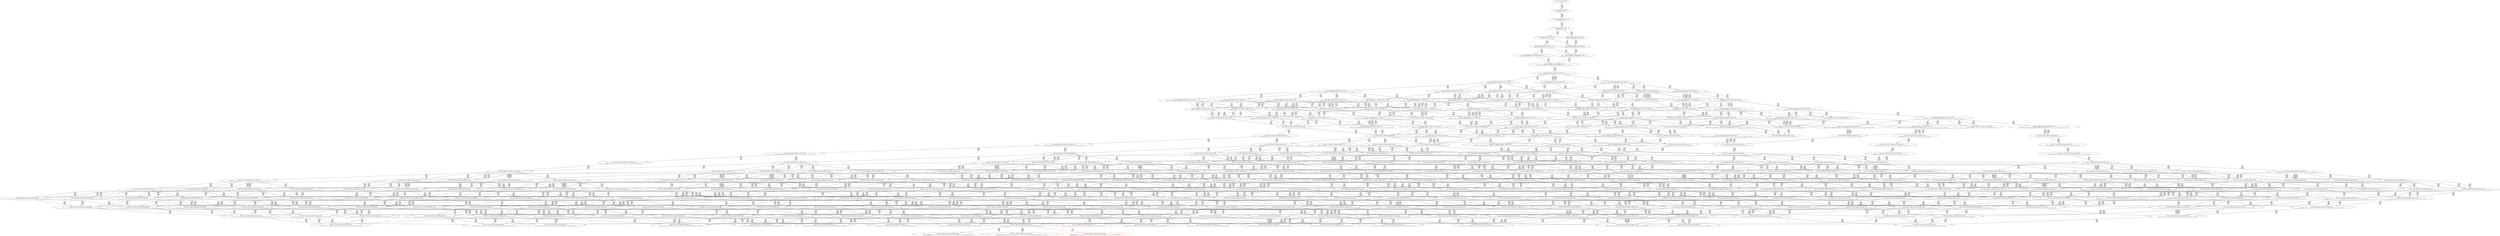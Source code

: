 digraph {
	S0[label="S0: [0, 0] [0, 0] [0, 0] [0, 0] \n{}{}"];
	S1[label="S1: [0, 0] [0, 0] [0, 0] [49, 62] \n{T0J0:49-62}{1}"];
	S2[label="S2: [49, 49] [49, 49] [49, 62] [53, 68] \n{T0J1:53-68}{1, 2}"];
	S3[label="S3: [49, 49] [49, 62] [53, 68] [62, 79] \n{T0J2:62-79}{1, 2, 3}"];
	S4[label="S4: [62, 62] [62, 62] [62, 68] [125, 141] \n{T0J3:125-141}{1, 2, 3, 4}"];
	S5[label="S5: [49, 62] [53, 68] [62, 79] [88, 111] \n{T0J2:62-79, T0J10:88-111}{1, 2, 3, 11}"];
	S6[label="S6: [62, 62] [62, 68] [104, 115] [125, 141] \n{T0J3:125-141, T0J6:104-115}{1, 2, 3, 4, 7}"];
	S7[label="S7: [62, 68] [62, 79] [88, 111] [125, 158] \n{T0J3:125-158, T0J10:88-111}{1, 2, 3, 4, 11}"];
	S8[label="S8: [62, 68] [104, 115] [125, 141] [135, 154] \n{T0J3:125-141, T0J6:104-115, T0J7:135-154}{1, 2, 3, 4, 7, 8}"];
	S9[label="S9: [62, 79] [88, 111] [104, 132] [125, 158] \n{T0J3:125-158, T0J6:104-132, T0J10:88-111}{1, 2, 3, 4, 7, 11}"];
	S10[label="S10: [88, 115] [104, 132] [125, 158] [135, 171] \n{T0J3:125-158, T0J6:104-132, T0J7:135-171, T0J10:88-117}{1, 2, 3, 4, 7, 8, 11}"];
	S11[label="S11: [104, 132] [125, 158] [132, 171] [135, 172] \n{T0J3:125-158, T0J7:135-171, T0J11:132-172}{1, 2, 3, 4, 7, 8, 11, 12}"];
	S12[label="S12: [132, 132] [132, 158] [135, 171] [177, 189] \n{T0J7:135-171, T0J12:177-189}{1, 2, 3, 4, 7, 8, 11, 12, 13}"];
	S13[label="S13: [125, 158] [132, 171] [135, 172] [180, 227] \n{T0J7:135-171, T0J11:132-172, T0J15:180-227}{1, 2, 3, 4, 7, 8, 11, 12, 16}"];
	S14[label="S14: [125, 132] [132, 171] [135, 172] [156, 187] \n{T0J7:135-171, T0J11:132-172}{1, 2, 3, 4, 5, 6, 7, 8, 11, 12}"];
	S15[label="S15: [132, 135] [134, 158] [135, 171] [177, 189] \n{T0J7:135-171, T0J12:177-189, T0J13:134-135}{1, 2, 3, 4, 7, 8, 11, 12, 13, 14}"];
	S16[label="S16: [132, 158] [135, 171] [177, 214] [180, 227] \n{T0J12:177-214, T0J15:180-227}{1, 2, 3, 4, 7, 8, 11, 12, 13, 16}"];
	S17[label="S17: [132, 171] [135, 172] [169, 213] [180, 227] \n{T0J15:180-227, T0J20:169-213}{1, 2, 3, 4, 7, 8, 11, 12, 16, 21}"];
	S18[label="S18: [132, 158] [135, 171] [156, 187] [177, 189] \n{T0J7:135-171, T0J12:177-189}{1, 2, 3, 4, 5, 6, 7, 8, 11, 12, 13}"];
	S19[label="S19: [132, 158] [135, 171] [176, 187] [177, 189] \n{T0J5:176-187, T0J7:135-171, T0J12:177-189}{1, 2, 3, 4, 5, 6, 7, 8, 11, 12, 13}"];
	S20[label="S20: [132, 171] [135, 172] [156, 213] [180, 227] \n{T0J15:180-227}{1, 2, 3, 4, 5, 6, 7, 8, 11, 12, 16}"];
	S21[label="S21: [135, 157] [135, 172] [179, 227] [180, 232] \n{T0J15:180-227}{1, 2, 3, 4, 7, 8, 9, 10, 11, 12, 16}"];
	S22[label="S22: [134, 142] [135, 158] [137, 171] [177, 189] \n{T0J7:135-171, T0J12:177-189, T0J14:137-142}{1, 2, 3, 4, 7, 8, 11, 12, 13, 14, 15}"];
	S23[label="S23: [134, 160] [135, 171] [177, 214] [180, 230] \n{T0J12:177-214, T0J15:180-230}{1, 2, 3, 4, 7, 8, 11, 12, 13, 14, 16}"];
	S24[label="S24: [135, 172] [169, 213] [177, 214] [180, 227] \n{T0J12:177-214, T0J15:180-227, T0J20:169-213}{1, 2, 3, 4, 7, 8, 11, 12, 13, 16, 21}"];
	S25[label="S25: [134, 161] [135, 171] [156, 187] [177, 189] \n{T0J12:177-189}{1, 2, 3, 4, 5, 6, 7, 8, 11, 12, 13, 14}"];
	S26[label="S26: [134, 158] [135, 171] [176, 189] [177, 190] \n{T0J5:176-190, T0J7:135-171, T0J12:177-189}{1, 2, 3, 4, 5, 6, 7, 8, 11, 12, 13, 14}"];
	S27[label="S27: [135, 135] [135, 158] [177, 189] [179, 191] \n{T0J8:179-191, T0J12:177-189}{1, 2, 3, 4, 7, 8, 9, 10, 11, 12, 13, 14}"];
	S28[label="S28: [135, 135] [135, 158] [177, 189] [195, 210] \n{T0J9:195-210, T0J12:177-189}{1, 2, 3, 4, 7, 8, 9, 10, 11, 12, 13, 14}"];
	S29[label="S29: [135, 172] [156, 213] [177, 227] [180, 253] \n{T0J12:177-227, T0J15:180-253}{1, 2, 3, 4, 5, 6, 7, 8, 11, 12, 13, 16}"];
	S30[label="S30: [135, 172] [177, 214] [179, 227] [180, 232] \n{T0J12:177-214, T0J15:180-227}{1, 2, 3, 4, 7, 8, 9, 10, 11, 12, 13, 16}"];
	S31[label="S31: [135, 172] [156, 213] [169, 226] [180, 227] \n{T0J15:180-227}{1, 2, 3, 4, 5, 6, 7, 8, 11, 12, 16, 21}"];
	S32[label="S32: [135, 172] [169, 213] [179, 227] [180, 232] \n{T0J15:180-227, T0J20:169-213}{1, 2, 3, 4, 7, 8, 9, 10, 11, 12, 16, 21}"];
	S33[label="S33: [135, 164] [137, 171] [177, 214] [180, 237] \n{T0J12:177-214, T0J15:180-237}{1, 2, 3, 4, 7, 8, 11, 12, 13, 14, 15, 16}"];
	S34[label="S34: [135, 171] [169, 213] [177, 214] [180, 230] \n{T0J12:177-214, T0J15:180-230, T0J20:169-213}{1, 2, 3, 4, 7, 8, 11, 12, 13, 14, 16, 21}"];
	S35[label="S35: [135, 158] [156, 187] [177, 189] [179, 233] \n{T0J12:177-189}{1, 2, 3, 4, 5, 6, 7, 8, 9, 10, 11, 12, 13}"];
	S36[label="S36: [135, 172] [156, 213] [179, 227] [180, 246] \n{T0J15:180-227}{1, 2, 3, 4, 5, 6, 7, 8, 9, 10, 11, 12, 16}"];
	S37[label="S37: [135, 168] [137, 171] [156, 189] [177, 197] \n{T0J12:177-189}{1, 2, 3, 4, 5, 6, 7, 8, 11, 12, 13, 14, 15}"];
	S38[label="S38: [135, 142] [137, 158] [177, 189] [179, 217] \n{T0J12:177-189}{1, 2, 3, 4, 7, 8, 9, 10, 11, 12, 13, 14, 15}"];
	S39[label="S39: [135, 173] [156, 214] [177, 227] [180, 256] \n{T0J12:177-227, T0J15:180-256}{1, 2, 3, 4, 5, 6, 7, 8, 11, 12, 13, 14, 16}"];
	S40[label="S40: [135, 171] [177, 214] [179, 230] [180, 232] \n{T0J12:177-214, T0J15:180-230}{1, 2, 3, 4, 7, 8, 9, 10, 11, 12, 13, 14, 16}"];
	S41[label="S41: [156, 213] [169, 226] [177, 227] [180, 253] \n{T0J12:177-227, T0J15:180-253}{1, 2, 3, 4, 5, 6, 7, 8, 11, 12, 13, 16, 21}"];
	S42[label="S42: [169, 213] [177, 214] [179, 227] [180, 232] \n{T0J12:177-214, T0J15:180-227, T0J20:169-213}{1, 2, 3, 4, 7, 8, 9, 10, 11, 12, 13, 16, 21}"];
	S43[label="S43: [169, 213] [169, 226] [180, 227] [220, 234] \n{T0J15:180-227, T0J21:220-234}{1, 2, 3, 4, 5, 6, 7, 8, 11, 12, 16, 21, 22}"];
	S44[label="S44: [169, 186] [169, 213] [180, 226] [181, 227] \n{T0J15:180-227, T0J24:181-186}{1, 2, 3, 4, 5, 6, 7, 8, 11, 12, 16, 21, 25}"];
	S45[label="S45: [137, 171] [169, 213] [177, 214] [180, 237] \n{T0J12:177-214, T0J15:180-237, T0J20:169-213}{1, 2, 3, 4, 7, 8, 11, 12, 13, 14, 15, 16, 21}"];
	S46[label="S46: [135, 171] [156, 189] [177, 190] [179, 236] \n{T0J12:177-189}{1, 2, 3, 4, 5, 6, 7, 8, 9, 10, 11, 12, 13, 14}"];
	S47[label="S47: [156, 214] [177, 227] [179, 247] [180, 253] \n{T0J12:177-229, T0J15:180-253}{1, 2, 3, 4, 5, 6, 7, 8, 9, 10, 11, 12, 13, 16}"];
	S48[label="S48: [156, 213] [169, 227] [179, 227] [180, 247] \n{T0J15:180-227}{1, 2, 3, 4, 5, 6, 7, 8, 9, 10, 11, 12, 16, 21}"];
	S49[label="S49: [137, 177] [156, 214] [177, 227] [180, 263] \n{T0J12:177-227, T0J15:180-263}{1, 2, 3, 4, 5, 6, 7, 8, 11, 12, 13, 14, 15, 16}"];
	S50[label="S50: [137, 171] [177, 214] [179, 232] [180, 237] \n{T0J12:177-214, T0J15:180-237}{1, 2, 3, 4, 7, 8, 9, 10, 11, 12, 13, 14, 15, 16}"];
	S51[label="S51: [156, 214] [169, 226] [177, 227] [180, 256] \n{T0J12:177-227, T0J15:180-256}{1, 2, 3, 4, 5, 6, 7, 8, 11, 12, 13, 14, 16, 21}"];
	S52[label="S52: [169, 213] [177, 214] [179, 230] [180, 232] \n{T0J12:177-214, T0J15:180-230, T0J20:169-213}{1, 2, 3, 4, 7, 8, 9, 10, 11, 12, 13, 14, 16, 21}"];
	S53[label="S53: [169, 226] [177, 227] [180, 234] [220, 253] \n{T0J12:177-227, T0J15:180-253, T0J21:220-234}{1, 2, 3, 4, 5, 6, 7, 8, 11, 12, 13, 16, 21, 22}"];
	S54[label="S54: [169, 213] [177, 226] [180, 227] [181, 253] \n{T0J12:177-227, T0J15:180-253, T0J24:181-186}{1, 2, 3, 4, 5, 6, 7, 8, 11, 12, 13, 16, 21, 25}"];
	S55[label="S55: [169, 201] [180, 226] [193, 227] [220, 234] \n{T0J15:180-227, T0J21:220-234, T0J22:193-201}{1, 2, 3, 4, 5, 6, 7, 8, 11, 12, 16, 21, 22, 23}"];
	S56[label="S56: [169, 213] [180, 226] [181, 227] [220, 234] \n{T0J15:180-227, T0J21:220-234, T0J24:181-186}{1, 2, 3, 4, 5, 6, 7, 8, 11, 12, 16, 21, 22, 25}"];
	S57[label="S57: [137, 178] [156, 189] [177, 197] [179, 243] \n{T0J12:177-189}{1, 2, 3, 4, 5, 6, 7, 8, 9, 10, 11, 12, 13, 14, 15}"];
	S58[label="S58: [156, 217] [177, 227] [179, 248] [180, 266] \n{}{1, 2, 3, 4, 5, 6, 7, 8, 9, 10, 11, 12, 13, 14, 16}"];
	S59[label="S59: [169, 227] [177, 227] [180, 253] [200, 288] \n{}{1, 2, 3, 4, 5, 6, 7, 8, 9, 10, 11, 12, 13, 16, 21}"];
	S60[label="S60: [169, 227] [179, 227] [180, 235] [220, 288] \n{T0J21:220-235}{1, 2, 3, 4, 5, 6, 7, 8, 9, 10, 11, 12, 16, 21, 22}"];
	S61[label="S61: [169, 213] [179, 227] [180, 227] [181, 261] \n{}{1, 2, 3, 4, 5, 6, 7, 8, 9, 10, 11, 12, 16, 21, 25}"];
	S62[label="S62: [156, 214] [169, 226] [177, 227] [180, 263] \n{T0J12:177-227, T0J15:180-263}{1, 2, 3, 4, 5, 6, 7, 8, 11, 12, 13, 14, 15, 16, 21}"];
	S63[label="S63: [169, 213] [177, 214] [180, 232] [181, 237] \n{T0J12:177-214, T0J15:180-237, T0J20:169-213}{1, 2, 3, 4, 7, 8, 9, 10, 11, 12, 13, 14, 15, 16, 21}"];
	S64[label="S64: [169, 226] [177, 227] [180, 234] [220, 256] \n{T0J12:177-227, T0J15:180-256, T0J21:220-234}{1, 2, 3, 4, 5, 6, 7, 8, 11, 12, 13, 14, 16, 21, 22}"];
	S65[label="S65: [169, 186] [177, 226] [180, 227] [181, 256] \n{T0J12:177-227, T0J15:180-256, T0J24:181-186}{1, 2, 3, 4, 5, 6, 7, 8, 11, 12, 13, 14, 16, 21, 25}"];
	S66[label="S66: [177, 226] [180, 227] [193, 234] [220, 253] \n{T0J12:177-227, T0J15:180-253, T0J21:220-234, T0J22:193-201}{1, 2, 3, 4, 5, 6, 7, 8, 11, 12, 13, 16, 21, 22, 23}"];
	S67[label="S67: [177, 226] [180, 227] [181, 234] [220, 253] \n{T0J12:177-227, T0J15:180-253, T0J21:220-234, T0J24:181-186}{1, 2, 3, 4, 5, 6, 7, 8, 11, 12, 13, 16, 21, 22, 25}"];
	S68[label="S68: [180, 226] [193, 227] [215, 228] [220, 234] \n{T0J15:180-227, T0J21:220-234, T0J22:193-201, T0J23:215-228}{1, 2, 3, 4, 5, 6, 7, 8, 11, 12, 16, 21, 22, 23, 24}"];
	S69[label="S69: [180, 201] [181, 226] [193, 227] [220, 234] \n{T0J15:180-227, T0J21:220-234, T0J22:193-201, T0J24:181-186}{1, 2, 3, 4, 5, 6, 7, 8, 11, 12, 16, 21, 22, 23, 25}"];
	S70[label="S70: [156, 224] [177, 227] [179, 252] [180, 273] \n{}{1, 2, 3, 4, 5, 6, 7, 8, 9, 10, 11, 12, 13, 14, 15, 16}"];
	S71[label="S71: [169, 227] [177, 230] [180, 256] [200, 289] \n{}{1, 2, 3, 4, 5, 6, 7, 8, 9, 10, 11, 12, 13, 14, 16, 21}"];
	S72[label="S72: [177, 227] [180, 235] [200, 284] [220, 301] \n{}{1, 2, 3, 4, 5, 6, 7, 8, 9, 10, 11, 12, 13, 16, 21, 22}"];
	S73[label="S73: [177, 227] [180, 227] [181, 261] [200, 288] \n{}{1, 2, 3, 4, 5, 6, 7, 8, 9, 10, 11, 12, 13, 16, 21, 25}"];
	S74[label="S74: [179, 226] [180, 227] [193, 235] [220, 288] \n{T0J21:220-235}{1, 2, 3, 4, 5, 6, 7, 8, 9, 10, 11, 12, 16, 21, 22, 23}"];
	S75[label="S75: [179, 227] [180, 227] [181, 235] [220, 288] \n{T0J21:220-235}{1, 2, 3, 4, 5, 6, 7, 8, 9, 10, 11, 12, 16, 21, 22, 25}"];
	S76[label="S76: [169, 226] [177, 227] [180, 234] [220, 263] \n{T0J12:177-227, T0J15:180-263, T0J21:220-234}{1, 2, 3, 4, 5, 6, 7, 8, 11, 12, 13, 14, 15, 16, 21, 22}"];
	S77[label="S77: [169, 186] [177, 226] [180, 227] [181, 263] \n{T0J12:177-227, T0J15:180-263, T0J24:181-186}{1, 2, 3, 4, 5, 6, 7, 8, 11, 12, 13, 14, 15, 16, 21, 25}"];
	S78[label="S78: [177, 201] [180, 227] [193, 234] [220, 256] \n{T0J12:177-227, T0J15:180-256, T0J21:220-234, T0J22:193-201}{1, 2, 3, 4, 5, 6, 7, 8, 11, 12, 13, 14, 16, 21, 22, 23}"];
	S79[label="S79: [177, 226] [180, 227] [181, 234] [220, 256] \n{T0J12:177-227, T0J15:180-256, T0J21:220-234, T0J24:181-186}{1, 2, 3, 4, 5, 6, 7, 8, 11, 12, 13, 14, 16, 21, 22, 25}"];
	S80[label="S80: [169, 230] [177, 252] [180, 273] [200, 289] \n{}{1, 2, 3, 4, 5, 6, 7, 8, 9, 10, 11, 12, 13, 14, 15, 16, 21}"];
	S81[label="S81: [177, 230] [180, 235] [200, 284] [220, 301] \n{}{1, 2, 3, 4, 5, 6, 7, 8, 9, 10, 11, 12, 13, 14, 16, 21, 22}"];
	S82[label="S82: [177, 227] [180, 230] [181, 261] [200, 289] \n{}{1, 2, 3, 4, 5, 6, 7, 8, 9, 10, 11, 12, 13, 14, 16, 21, 25}"];
	S83[label="S83: [180, 227] [193, 235] [220, 283] [221, 301] \n{}{1, 2, 3, 4, 5, 6, 7, 8, 9, 10, 11, 12, 13, 16, 21, 22, 23}"];
	S84[label="S84: [180, 227] [181, 235] [220, 284] [221, 301] \n{}{1, 2, 3, 4, 5, 6, 7, 8, 9, 10, 11, 12, 13, 16, 21, 22, 25}"];
	S85[label="S85: [193, 227] [215, 228] [220, 234] [224, 301] \n{}{1, 2, 3, 4, 5, 6, 7, 8, 9, 10, 11, 12, 16, 21, 22, 23, 24}"];
	S86[label="S86: [181, 226] [193, 227] [220, 234] [224, 276] \n{T0J21:220-234}{1, 2, 3, 4, 5, 6, 7, 8, 9, 10, 11, 12, 16, 21, 22, 23, 25}"];
	S87[label="S87: [180, 227] [180, 252] [180, 273] [245, 306] \n{T0J16:245-306}{1, 2, 3, 4, 5, 6, 7, 8, 9, 10, 11, 12, 13, 14, 15, 16, 17}"];
	S88[label="S88: [177, 201] [180, 227] [193, 234] [220, 263] \n{T0J12:177-227, T0J15:180-263, T0J21:220-234, T0J22:193-201}{1, 2, 3, 4, 5, 6, 7, 8, 11, 12, 13, 14, 15, 16, 21, 22, 23}"];
	S89[label="S89: [177, 226] [180, 227] [181, 234] [220, 263] \n{T0J12:177-227, T0J15:180-263, T0J21:220-234, T0J24:181-186}{1, 2, 3, 4, 5, 6, 7, 8, 11, 12, 13, 14, 15, 16, 21, 22, 25}"];
	S90[label="S90: [177, 252] [180, 273] [200, 289] [220, 332] \n{}{1, 2, 3, 4, 5, 6, 7, 8, 9, 10, 11, 12, 13, 14, 15, 16, 21, 22}"];
	S91[label="S91: [177, 252] [180, 273] [181, 284] [200, 289] \n{}{1, 2, 3, 4, 5, 6, 7, 8, 9, 10, 11, 12, 13, 14, 15, 16, 21, 25}"];
	S92[label="S92: [180, 230] [193, 235] [220, 283] [221, 301] \n{}{1, 2, 3, 4, 5, 6, 7, 8, 9, 10, 11, 12, 13, 14, 16, 21, 22, 23}"];
	S93[label="S93: [180, 230] [181, 235] [220, 284] [221, 301] \n{}{1, 2, 3, 4, 5, 6, 7, 8, 9, 10, 11, 12, 13, 14, 16, 21, 22, 25}"];
	S94[label="S94: [180, 252] [180, 273] [200, 289] [245, 350] \n{T0J16:245-350}{1, 2, 3, 4, 5, 6, 7, 8, 9, 10, 11, 12, 13, 14, 15, 16, 17, 21}"];
	S95[label="S95: [195, 252] [195, 273] [200, 289] [215, 292] \n{T0J25:215-292}{1, 2, 3, 4, 5, 6, 7, 8, 9, 10, 11, 12, 13, 14, 15, 16, 21, 26}"];
	S96[label="S96: [177, 252] [180, 273] [200, 289] [241, 347] \n{T0J26:241-347}{1, 2, 3, 4, 5, 6, 7, 8, 9, 10, 11, 12, 13, 14, 15, 16, 21, 27}"];
	S97[label="S97: [215, 228] [220, 234] [224, 284] [238, 301] \n{T0J12:238-284}{1, 2, 3, 4, 5, 6, 7, 8, 9, 10, 11, 12, 13, 16, 21, 22, 23, 24}"];
	S98[label="S98: [193, 227] [220, 234] [224, 276] [226, 283] \n{T0J12:226-283}{1, 2, 3, 4, 5, 6, 7, 8, 9, 10, 11, 12, 13, 16, 21, 22, 23, 25}"];
	S99[label="S99: [180, 228] [180, 252] [180, 273] [245, 306] \n{T0J16:245-306, T0J17:180-228}{1, 2, 3, 4, 5, 6, 7, 8, 9, 10, 11, 12, 13, 14, 15, 16, 17, 18}"];
	S100[label="S100: [180, 273] [193, 289] [201, 299] [220, 332] \n{}{1, 2, 3, 4, 5, 6, 7, 8, 9, 10, 11, 12, 13, 14, 15, 16, 21, 22, 23}"];
	S101[label="S101: [180, 273] [181, 284] [200, 289] [220, 336] \n{}{1, 2, 3, 4, 5, 6, 7, 8, 9, 10, 11, 12, 13, 14, 15, 16, 21, 22, 25}"];
	S102[label="S102: [180, 273] [200, 289] [220, 332] [245, 350] \n{}{1, 2, 3, 4, 5, 6, 7, 8, 9, 10, 11, 12, 13, 14, 15, 16, 17, 21, 22}"];
	S103[label="S103: [195, 273] [200, 289] [215, 292] [220, 332] \n{}{1, 2, 3, 4, 5, 6, 7, 8, 9, 10, 11, 12, 13, 14, 15, 16, 21, 22, 26}"];
	S104[label="S104: [180, 273] [200, 289] [220, 332] [241, 347] \n{}{1, 2, 3, 4, 5, 6, 7, 8, 9, 10, 11, 12, 13, 14, 15, 16, 21, 22, 27}"];
	S105[label="S105: [180, 273] [181, 284] [200, 289] [245, 355] \n{}{1, 2, 3, 4, 5, 6, 7, 8, 9, 10, 11, 12, 13, 14, 15, 16, 17, 21, 25}"];
	S106[label="S106: [195, 273] [195, 284] [200, 289] [215, 297] \n{}{1, 2, 3, 4, 5, 6, 7, 8, 9, 10, 11, 12, 13, 14, 15, 16, 21, 25, 26}"];
	S107[label="S107: [180, 273] [181, 284] [200, 289] [241, 352] \n{}{1, 2, 3, 4, 5, 6, 7, 8, 9, 10, 11, 12, 13, 14, 15, 16, 21, 25, 27}"];
	S108[label="S108: [180, 269] [180, 273] [200, 289] [245, 350] \n{}{1, 2, 3, 4, 5, 6, 7, 8, 9, 10, 11, 12, 13, 14, 15, 16, 17, 18, 21}"];
	S109[label="S109: [195, 273] [200, 289] [215, 292] [245, 350] \n{}{1, 2, 3, 4, 5, 6, 7, 8, 9, 10, 11, 12, 13, 14, 15, 16, 17, 21, 26}"];
	S110[label="S110: [180, 273] [200, 289] [241, 347] [245, 350] \n{}{1, 2, 3, 4, 5, 6, 7, 8, 9, 10, 11, 12, 13, 14, 15, 16, 17, 21, 27}"];
	S111[label="S111: [195, 273] [200, 289] [215, 292] [241, 347] \n{}{1, 2, 3, 4, 5, 6, 7, 8, 9, 10, 11, 12, 13, 14, 15, 16, 21, 26, 27}"];
	S112[label="S112: [217, 231] [220, 234] [224, 284] [238, 301] \n{T0J12:238-284, T0J13:217-231}{1, 2, 3, 4, 5, 6, 7, 8, 9, 10, 11, 12, 13, 14, 16, 21, 22, 23, 24}"];
	S113[label="S113: [195, 230] [220, 234] [224, 276] [226, 283] \n{T0J13:195-230}{1, 2, 3, 4, 5, 6, 7, 8, 9, 10, 11, 12, 13, 14, 16, 21, 22, 23, 25}"];
	S114[label="S114: [180, 252] [180, 262] [207, 273] [245, 306] \n{T0J16:245-306, T0J18:207-262}{1, 2, 3, 4, 5, 6, 7, 8, 9, 10, 11, 12, 13, 14, 15, 16, 17, 18, 19}"];
	S115[label="S115: [193, 289] [201, 303] [220, 332] [245, 355] \n{}{1, 2, 3, 4, 5, 6, 7, 8, 9, 10, 11, 12, 13, 14, 15, 16, 17, 21, 22, 23}"];
	S116[label="S116: [193, 289] [201, 299] [220, 330] [226, 332] \n{}{1, 2, 3, 4, 5, 6, 7, 8, 9, 10, 11, 12, 13, 14, 15, 16, 21, 22, 23, 24}"];
	S117[label="S117: [181, 288] [193, 289] [201, 303] [220, 336] \n{}{1, 2, 3, 4, 5, 6, 7, 8, 9, 10, 11, 12, 13, 14, 15, 16, 21, 22, 23, 25}"];
	S118[label="S118: [195, 289] [201, 292] [215, 303] [220, 332] \n{}{1, 2, 3, 4, 5, 6, 7, 8, 9, 10, 11, 12, 13, 14, 15, 16, 21, 22, 23, 26}"];
	S119[label="S119: [193, 289] [201, 303] [220, 332] [241, 347] \n{}{1, 2, 3, 4, 5, 6, 7, 8, 9, 10, 11, 12, 13, 14, 15, 16, 21, 22, 23, 27}"];
	S120[label="S120: [181, 288] [200, 289] [220, 336] [245, 355] \n{}{1, 2, 3, 4, 5, 6, 7, 8, 9, 10, 11, 12, 13, 14, 15, 16, 17, 21, 22, 25}"];
	S121[label="S121: [195, 288] [200, 289] [215, 297] [220, 336] \n{}{1, 2, 3, 4, 5, 6, 7, 8, 9, 10, 11, 12, 13, 14, 15, 16, 21, 22, 25, 26}"];
	S122[label="S122: [181, 288] [200, 289] [220, 336] [241, 352] \n{}{1, 2, 3, 4, 5, 6, 7, 8, 9, 10, 11, 12, 13, 14, 15, 16, 21, 22, 25, 27}"];
	S123[label="S123: [180, 274] [200, 289] [220, 333] [245, 350] \n{}{1, 2, 3, 4, 5, 6, 7, 8, 9, 10, 11, 12, 13, 14, 15, 16, 17, 18, 21, 22}"];
	S124[label="S124: [200, 289] [215, 292] [220, 336] [245, 355] \n{}{1, 2, 3, 4, 5, 6, 7, 8, 9, 10, 11, 12, 13, 14, 15, 16, 17, 21, 22, 26}"];
	S125[label="S125: [200, 289] [220, 336] [241, 347] [245, 355] \n{}{1, 2, 3, 4, 5, 6, 7, 8, 9, 10, 11, 12, 13, 14, 15, 16, 17, 21, 22, 27}"];
	S126[label="S126: [200, 289] [215, 292] [220, 336] [241, 347] \n{}{1, 2, 3, 4, 5, 6, 7, 8, 9, 10, 11, 12, 13, 14, 15, 16, 21, 22, 26, 27}"];
	S127[label="S127: [180, 274] [181, 285] [200, 289] [245, 355] \n{}{1, 2, 3, 4, 5, 6, 7, 8, 9, 10, 11, 12, 13, 14, 15, 16, 17, 18, 21, 25}"];
	S128[label="S128: [195, 288] [200, 289] [215, 297] [245, 355] \n{}{1, 2, 3, 4, 5, 6, 7, 8, 9, 10, 11, 12, 13, 14, 15, 16, 17, 21, 25, 26}"];
	S129[label="S129: [181, 288] [200, 289] [241, 352] [245, 355] \n{}{1, 2, 3, 4, 5, 6, 7, 8, 9, 10, 11, 12, 13, 14, 15, 16, 17, 21, 25, 27}"];
	S130[label="S130: [195, 288] [200, 289] [215, 297] [241, 352] \n{}{1, 2, 3, 4, 5, 6, 7, 8, 9, 10, 11, 12, 13, 14, 15, 16, 21, 25, 26, 27}"];
	S131[label="S131: [215, 284] [215, 289] [215, 297] [283, 357] \n{T0J29:283-357}{1, 2, 3, 4, 5, 6, 7, 8, 9, 10, 11, 12, 13, 14, 15, 16, 21, 25, 26, 30}"];
	S132[label="S132: [180, 273] [200, 289] [207, 306] [245, 350] \n{}{1, 2, 3, 4, 5, 6, 7, 8, 9, 10, 11, 12, 13, 14, 15, 16, 17, 18, 19, 21}"];
	S133[label="S133: [195, 274] [200, 289] [215, 292] [245, 350] \n{}{1, 2, 3, 4, 5, 6, 7, 8, 9, 10, 11, 12, 13, 14, 15, 16, 17, 18, 21, 26}"];
	S134[label="S134: [180, 274] [200, 289] [241, 347] [245, 350] \n{}{1, 2, 3, 4, 5, 6, 7, 8, 9, 10, 11, 12, 13, 14, 15, 16, 17, 18, 21, 27}"];
	S135[label="S135: [200, 289] [215, 292] [241, 347] [245, 355] \n{}{1, 2, 3, 4, 5, 6, 7, 8, 9, 10, 11, 12, 13, 14, 15, 16, 17, 21, 26, 27}"];
	S136[label="S136: [180, 262] [207, 273] [211, 291] [245, 306] \n{T0J19:211-291}{1, 2, 3, 4, 5, 6, 7, 8, 9, 10, 11, 12, 13, 14, 15, 16, 17, 18, 19, 20}"];
	S137[label="S137: [193, 290] [201, 303] [220, 333] [245, 355] \n{}{1, 2, 3, 4, 5, 6, 7, 8, 9, 10, 11, 12, 13, 14, 15, 16, 17, 18, 21, 22, 23}"];
	S138[label="S138: [201, 303] [220, 330] [226, 332] [245, 371] \n{}{1, 2, 3, 4, 5, 6, 7, 8, 9, 10, 11, 12, 13, 14, 15, 16, 17, 21, 22, 23, 24}"];
	S139[label="S139: [193, 289] [201, 303] [220, 336] [245, 370] \n{}{1, 2, 3, 4, 5, 6, 7, 8, 9, 10, 11, 12, 13, 14, 15, 16, 17, 21, 22, 23, 25}"];
	S140[label="S140: [201, 292] [215, 303] [220, 336] [245, 371] \n{}{1, 2, 3, 4, 5, 6, 7, 8, 9, 10, 11, 12, 13, 14, 15, 16, 17, 21, 22, 23, 26}"];
	S141[label="S141: [201, 303] [220, 336] [241, 347] [245, 371] \n{}{1, 2, 3, 4, 5, 6, 7, 8, 9, 10, 11, 12, 13, 14, 15, 16, 17, 21, 22, 23, 27}"];
	S142[label="S142: [193, 289] [201, 303] [220, 330] [226, 336] \n{}{1, 2, 3, 4, 5, 6, 7, 8, 9, 10, 11, 12, 13, 14, 15, 16, 21, 22, 23, 24, 25}"];
	S143[label="S143: [201, 292] [215, 303] [220, 330] [226, 332] \n{}{1, 2, 3, 4, 5, 6, 7, 8, 9, 10, 11, 12, 13, 14, 15, 16, 21, 22, 23, 24, 26}"];
	S144[label="S144: [201, 303] [220, 330] [226, 332] [241, 347] \n{}{1, 2, 3, 4, 5, 6, 7, 8, 9, 10, 11, 12, 13, 14, 15, 16, 21, 22, 23, 24, 27}"];
	S145[label="S145: [220, 293] [220, 299] [226, 330] [240, 332] \n{T0J28:240-293}{1, 2, 3, 4, 5, 6, 7, 8, 9, 10, 11, 12, 13, 14, 15, 16, 21, 22, 23, 24, 29}"];
	S146[label="S146: [195, 289] [201, 297] [215, 303] [220, 336] \n{}{1, 2, 3, 4, 5, 6, 7, 8, 9, 10, 11, 12, 13, 14, 15, 16, 21, 22, 23, 25, 26}"];
	S147[label="S147: [193, 289] [201, 303] [220, 336] [241, 352] \n{}{1, 2, 3, 4, 5, 6, 7, 8, 9, 10, 11, 12, 13, 14, 15, 16, 21, 22, 23, 25, 27}"];
	S148[label="S148: [201, 292] [215, 303] [220, 336] [241, 347] \n{}{1, 2, 3, 4, 5, 6, 7, 8, 9, 10, 11, 12, 13, 14, 15, 16, 21, 22, 23, 26, 27}"];
	S149[label="S149: [181, 289] [200, 289] [220, 336] [245, 355] \n{}{1, 2, 3, 4, 5, 6, 7, 8, 9, 10, 11, 12, 13, 14, 15, 16, 17, 18, 21, 22, 25}"];
	S150[label="S150: [200, 289] [215, 297] [220, 336] [245, 370] \n{}{1, 2, 3, 4, 5, 6, 7, 8, 9, 10, 11, 12, 13, 14, 15, 16, 17, 21, 22, 25, 26}"];
	S151[label="S151: [200, 289] [220, 336] [241, 352] [245, 370] \n{}{1, 2, 3, 4, 5, 6, 7, 8, 9, 10, 11, 12, 13, 14, 15, 16, 17, 21, 22, 25, 27}"];
	S152[label="S152: [200, 289] [215, 297] [220, 336] [241, 352] \n{}{1, 2, 3, 4, 5, 6, 7, 8, 9, 10, 11, 12, 13, 14, 15, 16, 21, 22, 25, 26, 27}"];
	S153[label="S153: [215, 289] [215, 297] [220, 336] [283, 357] \n{T0J29:283-357}{1, 2, 3, 4, 5, 6, 7, 8, 9, 10, 11, 12, 13, 14, 15, 16, 21, 22, 25, 26, 30}"];
	S154[label="S154: [200, 289] [207, 308] [220, 336] [245, 350] \n{}{1, 2, 3, 4, 5, 6, 7, 8, 9, 10, 11, 12, 13, 14, 15, 16, 17, 18, 19, 21, 22}"];
	S155[label="S155: [200, 290] [215, 292] [220, 336] [245, 355] \n{}{1, 2, 3, 4, 5, 6, 7, 8, 9, 10, 11, 12, 13, 14, 15, 16, 17, 18, 21, 22, 26}"];
	S156[label="S156: [200, 290] [220, 336] [241, 347] [245, 355] \n{}{1, 2, 3, 4, 5, 6, 7, 8, 9, 10, 11, 12, 13, 14, 15, 16, 17, 18, 21, 22, 27}"];
	S157[label="S157: [215, 292] [220, 336] [241, 347] [245, 371] \n{}{1, 2, 3, 4, 5, 6, 7, 8, 9, 10, 11, 12, 13, 14, 15, 16, 17, 21, 22, 26, 27}"];
	S158[label="S158: [181, 288] [200, 289] [207, 308] [245, 355] \n{}{1, 2, 3, 4, 5, 6, 7, 8, 9, 10, 11, 12, 13, 14, 15, 16, 17, 18, 19, 21, 25}"];
	S159[label="S159: [195, 289] [200, 289] [215, 297] [245, 355] \n{}{1, 2, 3, 4, 5, 6, 7, 8, 9, 10, 11, 12, 13, 14, 15, 16, 17, 18, 21, 25, 26}"];
	S160[label="S160: [181, 289] [200, 289] [241, 352] [245, 355] \n{}{1, 2, 3, 4, 5, 6, 7, 8, 9, 10, 11, 12, 13, 14, 15, 16, 17, 18, 21, 25, 27}"];
	S161[label="S161: [200, 289] [215, 297] [241, 352] [245, 370] \n{}{1, 2, 3, 4, 5, 6, 7, 8, 9, 10, 11, 12, 13, 14, 15, 16, 17, 21, 25, 26, 27}"];
	S162[label="S162: [215, 289] [215, 297] [245, 357] [283, 366] \n{}{1, 2, 3, 4, 5, 6, 7, 8, 9, 10, 11, 12, 13, 14, 15, 16, 17, 21, 25, 26, 30}"];
	S163[label="S163: [215, 289] [215, 297] [241, 352] [283, 357] \n{T0J29:283-357}{1, 2, 3, 4, 5, 6, 7, 8, 9, 10, 11, 12, 13, 14, 15, 16, 21, 25, 26, 27, 30}"];
	S164[label="S164: [200, 289] [207, 306] [211, 312] [245, 350] \n{}{1, 2, 3, 4, 5, 6, 7, 8, 9, 10, 11, 12, 13, 14, 15, 16, 17, 18, 19, 20, 21}"];
	S165[label="S165: [200, 289] [207, 292] [215, 308] [245, 350] \n{}{1, 2, 3, 4, 5, 6, 7, 8, 9, 10, 11, 12, 13, 14, 15, 16, 17, 18, 19, 21, 26}"];
	S166[label="S166: [200, 289] [207, 308] [241, 347] [245, 350] \n{}{1, 2, 3, 4, 5, 6, 7, 8, 9, 10, 11, 12, 13, 14, 15, 16, 17, 18, 19, 21, 27}"];
	S167[label="S167: [200, 290] [215, 292] [241, 347] [245, 355] \n{}{1, 2, 3, 4, 5, 6, 7, 8, 9, 10, 11, 12, 13, 14, 15, 16, 17, 18, 21, 26, 27}"];
	S168[label="S168: [201, 303] [220, 324] [220, 336] [245, 355] \n{}{1, 2, 3, 4, 5, 6, 7, 8, 9, 10, 11, 12, 13, 14, 15, 16, 17, 18, 19, 21, 22, 23}"];
	S169[label="S169: [201, 304] [220, 330] [226, 333] [245, 371] \n{}{1, 2, 3, 4, 5, 6, 7, 8, 9, 10, 11, 12, 13, 14, 15, 16, 17, 18, 21, 22, 23, 24}"];
	S170[label="S170: [193, 290] [201, 303] [220, 336] [245, 370] \n{}{1, 2, 3, 4, 5, 6, 7, 8, 9, 10, 11, 12, 13, 14, 15, 16, 17, 18, 21, 22, 23, 25}"];
	S171[label="S171: [201, 293] [215, 303] [220, 336] [245, 371] \n{}{1, 2, 3, 4, 5, 6, 7, 8, 9, 10, 11, 12, 13, 14, 15, 16, 17, 18, 21, 22, 23, 26}"];
	S172[label="S172: [201, 304] [220, 336] [241, 347] [245, 371] \n{}{1, 2, 3, 4, 5, 6, 7, 8, 9, 10, 11, 12, 13, 14, 15, 16, 17, 18, 21, 22, 23, 27}"];
	S173[label="S173: [201, 303] [220, 330] [226, 336] [245, 371] \n{}{1, 2, 3, 4, 5, 6, 7, 8, 9, 10, 11, 12, 13, 14, 15, 16, 17, 21, 22, 23, 24, 25}"];
	S174[label="S174: [215, 303] [220, 330] [226, 336] [245, 374] \n{}{1, 2, 3, 4, 5, 6, 7, 8, 9, 10, 11, 12, 13, 14, 15, 16, 17, 21, 22, 23, 24, 26}"];
	S175[label="S175: [220, 330] [226, 336] [241, 347] [247, 385] \n{}{1, 2, 3, 4, 5, 6, 7, 8, 9, 10, 11, 12, 13, 14, 15, 16, 17, 21, 22, 23, 24, 27}"];
	S176[label="S176: [220, 299] [226, 330] [240, 332] [245, 375] \n{}{1, 2, 3, 4, 5, 6, 7, 8, 9, 10, 11, 12, 13, 14, 15, 16, 17, 21, 22, 23, 24, 29}"];
	S177[label="S177: [201, 297] [215, 303] [220, 336] [245, 371] \n{}{1, 2, 3, 4, 5, 6, 7, 8, 9, 10, 11, 12, 13, 14, 15, 16, 17, 21, 22, 23, 25, 26}"];
	S178[label="S178: [201, 303] [220, 336] [241, 352] [245, 371] \n{}{1, 2, 3, 4, 5, 6, 7, 8, 9, 10, 11, 12, 13, 14, 15, 16, 17, 21, 22, 23, 25, 27}"];
	S179[label="S179: [215, 303] [220, 336] [241, 347] [245, 374] \n{}{1, 2, 3, 4, 5, 6, 7, 8, 9, 10, 11, 12, 13, 14, 15, 16, 17, 21, 22, 23, 26, 27}"];
	S180[label="S180: [201, 297] [215, 303] [220, 330] [226, 336] \n{}{1, 2, 3, 4, 5, 6, 7, 8, 9, 10, 11, 12, 13, 14, 15, 16, 21, 22, 23, 24, 25, 26}"];
	S181[label="S181: [201, 303] [220, 330] [226, 336] [241, 352] \n{}{1, 2, 3, 4, 5, 6, 7, 8, 9, 10, 11, 12, 13, 14, 15, 16, 21, 22, 23, 24, 25, 27}"];
	S182[label="S182: [220, 298] [220, 303] [226, 330] [240, 336] \n{}{1, 2, 3, 4, 5, 6, 7, 8, 9, 10, 11, 12, 13, 14, 15, 16, 21, 22, 23, 24, 25, 29}"];
	S183[label="S183: [215, 303] [220, 330] [226, 336] [241, 347] \n{}{1, 2, 3, 4, 5, 6, 7, 8, 9, 10, 11, 12, 13, 14, 15, 16, 21, 22, 23, 24, 26, 27}"];
	S184[label="S184: [220, 293] [220, 303] [226, 330] [240, 332] \n{}{1, 2, 3, 4, 5, 6, 7, 8, 9, 10, 11, 12, 13, 14, 15, 16, 21, 22, 23, 24, 26, 29}"];
	S185[label="S185: [220, 299] [226, 330] [240, 332] [241, 347] \n{}{1, 2, 3, 4, 5, 6, 7, 8, 9, 10, 11, 12, 13, 14, 15, 16, 21, 22, 23, 24, 27, 29}"];
	S186[label="S186: [201, 297] [215, 303] [220, 336] [241, 352] \n{}{1, 2, 3, 4, 5, 6, 7, 8, 9, 10, 11, 12, 13, 14, 15, 16, 21, 22, 23, 25, 26, 27}"];
	S187[label="S187: [215, 297] [215, 303] [220, 336] [283, 357] \n{T0J29:283-357}{1, 2, 3, 4, 5, 6, 7, 8, 9, 10, 11, 12, 13, 14, 15, 16, 21, 22, 23, 25, 26, 30}"];
	S188[label="S188: [200, 289] [207, 323] [220, 336] [245, 355] \n{}{1, 2, 3, 4, 5, 6, 7, 8, 9, 10, 11, 12, 13, 14, 15, 16, 17, 18, 19, 21, 22, 25}"];
	S189[label="S189: [200, 290] [215, 297] [220, 336] [245, 370] \n{}{1, 2, 3, 4, 5, 6, 7, 8, 9, 10, 11, 12, 13, 14, 15, 16, 17, 18, 21, 22, 25, 26}"];
	S190[label="S190: [200, 290] [220, 336] [241, 352] [245, 370] \n{}{1, 2, 3, 4, 5, 6, 7, 8, 9, 10, 11, 12, 13, 14, 15, 16, 17, 18, 21, 22, 25, 27}"];
	S191[label="S191: [215, 297] [220, 336] [241, 352] [245, 371] \n{}{1, 2, 3, 4, 5, 6, 7, 8, 9, 10, 11, 12, 13, 14, 15, 16, 17, 21, 22, 25, 26, 27}"];
	S192[label="S192: [215, 297] [220, 336] [245, 357] [283, 371] \n{}{1, 2, 3, 4, 5, 6, 7, 8, 9, 10, 11, 12, 13, 14, 15, 16, 17, 21, 22, 25, 26, 30}"];
	S193[label="S193: [215, 297] [220, 336] [241, 352] [283, 357] \n{T0J29:283-357}{1, 2, 3, 4, 5, 6, 7, 8, 9, 10, 11, 12, 13, 14, 15, 16, 21, 22, 25, 26, 27, 30}"];
	S194[label="S194: [207, 308] [211, 328] [231, 350] [245, 353] \n{}{1, 2, 3, 4, 5, 6, 7, 8, 9, 10, 11, 12, 13, 14, 15, 16, 17, 18, 19, 20, 21, 22}"];
	S195[label="S195: [207, 292] [215, 324] [220, 336] [245, 355] \n{}{1, 2, 3, 4, 5, 6, 7, 8, 9, 10, 11, 12, 13, 14, 15, 16, 17, 18, 19, 21, 22, 26}"];
	S196[label="S196: [207, 324] [220, 336] [241, 347] [245, 355] \n{}{1, 2, 3, 4, 5, 6, 7, 8, 9, 10, 11, 12, 13, 14, 15, 16, 17, 18, 19, 21, 22, 27}"];
	S197[label="S197: [215, 293] [220, 336] [241, 347] [245, 371] \n{}{1, 2, 3, 4, 5, 6, 7, 8, 9, 10, 11, 12, 13, 14, 15, 16, 17, 18, 21, 22, 26, 27}"];
	S198[label="S198: [200, 305] [207, 308] [212, 327] [245, 355] \n{}{1, 2, 3, 4, 5, 6, 7, 8, 9, 10, 11, 12, 13, 14, 15, 16, 17, 18, 19, 20, 21, 25}"];
	S199[label="S199: [200, 289] [207, 297] [215, 323] [245, 355] \n{}{1, 2, 3, 4, 5, 6, 7, 8, 9, 10, 11, 12, 13, 14, 15, 16, 17, 18, 19, 21, 25, 26}"];
	S200[label="S200: [200, 289] [207, 323] [241, 352] [245, 355] \n{}{1, 2, 3, 4, 5, 6, 7, 8, 9, 10, 11, 12, 13, 14, 15, 16, 17, 18, 19, 21, 25, 27}"];
	S201[label="S201: [200, 290] [215, 297] [241, 352] [245, 370] \n{}{1, 2, 3, 4, 5, 6, 7, 8, 9, 10, 11, 12, 13, 14, 15, 16, 17, 18, 21, 25, 26, 27}"];
	S202[label="S202: [215, 290] [215, 297] [245, 357] [283, 366] \n{}{1, 2, 3, 4, 5, 6, 7, 8, 9, 10, 11, 12, 13, 14, 15, 16, 17, 18, 21, 25, 26, 30}"];
	S203[label="S203: [215, 297] [241, 352] [245, 357] [283, 371] \n{}{1, 2, 3, 4, 5, 6, 7, 8, 9, 10, 11, 12, 13, 14, 15, 16, 17, 21, 25, 26, 27, 30}"];
	S204[label="S204: [207, 292] [211, 308] [220, 328] [245, 350] \n{}{1, 2, 3, 4, 5, 6, 7, 8, 9, 10, 11, 12, 13, 14, 15, 16, 17, 18, 19, 20, 21, 26}"];
	S205[label="S205: [207, 308] [211, 328] [241, 347] [245, 350] \n{}{1, 2, 3, 4, 5, 6, 7, 8, 9, 10, 11, 12, 13, 14, 15, 16, 17, 18, 19, 20, 21, 27}"];
	S206[label="S206: [245, 271] [245, 306] [245, 312] [248, 350] \n{T0J27:248-271}{1, 2, 3, 4, 5, 6, 7, 8, 9, 10, 11, 12, 13, 14, 15, 16, 17, 18, 19, 20, 21, 28}"];
	S207[label="S207: [207, 292] [215, 324] [241, 347] [245, 355] \n{}{1, 2, 3, 4, 5, 6, 7, 8, 9, 10, 11, 12, 13, 14, 15, 16, 17, 18, 19, 21, 26, 27}"];
	S208[label="S208: [211, 328] [220, 339] [231, 350] [245, 355] \n{}{1, 2, 3, 4, 5, 6, 7, 8, 9, 10, 11, 12, 13, 14, 15, 16, 17, 18, 19, 20, 21, 22, 23}"];
	S209[label="S209: [220, 330] [220, 333] [228, 338] [245, 371] \n{}{1, 2, 3, 4, 5, 6, 7, 8, 9, 10, 11, 12, 13, 14, 15, 16, 17, 18, 19, 21, 22, 23, 24}"];
	S210[label="S210: [201, 303] [220, 324] [220, 336] [245, 370] \n{}{1, 2, 3, 4, 5, 6, 7, 8, 9, 10, 11, 12, 13, 14, 15, 16, 17, 18, 19, 21, 22, 23, 25}"];
	S211[label="S211: [215, 303] [220, 327] [221, 336] [245, 371] \n{}{1, 2, 3, 4, 5, 6, 7, 8, 9, 10, 11, 12, 13, 14, 15, 16, 17, 18, 19, 21, 22, 23, 26}"];
	S212[label="S212: [220, 336] [220, 338] [241, 347] [245, 371] \n{}{1, 2, 3, 4, 5, 6, 7, 8, 9, 10, 11, 12, 13, 14, 15, 16, 17, 18, 19, 21, 22, 23, 27}"];
	S213[label="S213: [201, 304] [220, 330] [226, 336] [245, 371] \n{}{1, 2, 3, 4, 5, 6, 7, 8, 9, 10, 11, 12, 13, 14, 15, 16, 17, 18, 21, 22, 23, 24, 25}"];
	S214[label="S214: [215, 304] [220, 330] [226, 336] [245, 374] \n{}{1, 2, 3, 4, 5, 6, 7, 8, 9, 10, 11, 12, 13, 14, 15, 16, 17, 18, 21, 22, 23, 24, 26}"];
	S215[label="S215: [220, 331] [226, 336] [241, 347] [247, 385] \n{}{1, 2, 3, 4, 5, 6, 7, 8, 9, 10, 11, 12, 13, 14, 15, 16, 17, 18, 21, 22, 23, 24, 27}"];
	S216[label="S216: [220, 300] [226, 330] [240, 333] [245, 375] \n{}{1, 2, 3, 4, 5, 6, 7, 8, 9, 10, 11, 12, 13, 14, 15, 16, 17, 18, 21, 22, 23, 24, 29}"];
	S217[label="S217: [201, 298] [215, 303] [220, 336] [245, 371] \n{}{1, 2, 3, 4, 5, 6, 7, 8, 9, 10, 11, 12, 13, 14, 15, 16, 17, 18, 21, 22, 23, 25, 26}"];
	S218[label="S218: [201, 304] [220, 336] [241, 352] [245, 371] \n{}{1, 2, 3, 4, 5, 6, 7, 8, 9, 10, 11, 12, 13, 14, 15, 16, 17, 18, 21, 22, 23, 25, 27}"];
	S219[label="S219: [215, 304] [220, 336] [241, 347] [245, 374] \n{}{1, 2, 3, 4, 5, 6, 7, 8, 9, 10, 11, 12, 13, 14, 15, 16, 17, 18, 21, 22, 23, 26, 27}"];
	S220[label="S220: [215, 303] [220, 330] [226, 336] [245, 379] \n{}{1, 2, 3, 4, 5, 6, 7, 8, 9, 10, 11, 12, 13, 14, 15, 16, 17, 21, 22, 23, 24, 25, 26}"];
	S221[label="S221: [220, 330] [226, 336] [241, 352] [247, 385] \n{}{1, 2, 3, 4, 5, 6, 7, 8, 9, 10, 11, 12, 13, 14, 15, 16, 17, 21, 22, 23, 24, 25, 27}"];
	S222[label="S222: [220, 303] [226, 330] [240, 336] [245, 380] \n{}{1, 2, 3, 4, 5, 6, 7, 8, 9, 10, 11, 12, 13, 14, 15, 16, 17, 21, 22, 23, 24, 25, 29}"];
	S223[label="S223: [220, 330] [226, 336] [241, 347] [247, 385] \n{}{1, 2, 3, 4, 5, 6, 7, 8, 9, 10, 11, 12, 13, 14, 15, 16, 17, 21, 22, 23, 24, 26, 27}"];
	S224[label="S224: [220, 303] [226, 330] [240, 336] [245, 375] \n{}{1, 2, 3, 4, 5, 6, 7, 8, 9, 10, 11, 12, 13, 14, 15, 16, 17, 21, 22, 23, 24, 26, 29}"];
	S225[label="S225: [226, 330] [240, 336] [241, 347] [247, 385] \n{}{1, 2, 3, 4, 5, 6, 7, 8, 9, 10, 11, 12, 13, 14, 15, 16, 17, 21, 22, 23, 24, 27, 29}"];
	S226[label="S226: [215, 303] [220, 336] [241, 352] [245, 379] \n{}{1, 2, 3, 4, 5, 6, 7, 8, 9, 10, 11, 12, 13, 14, 15, 16, 17, 21, 22, 23, 25, 26, 27}"];
	S227[label="S227: [215, 303] [220, 336] [245, 357] [283, 379] \n{}{1, 2, 3, 4, 5, 6, 7, 8, 9, 10, 11, 12, 13, 14, 15, 16, 17, 21, 22, 23, 25, 26, 30}"];
	S228[label="S228: [215, 303] [220, 330] [226, 336] [241, 352] \n{}{1, 2, 3, 4, 5, 6, 7, 8, 9, 10, 11, 12, 13, 14, 15, 16, 21, 22, 23, 24, 25, 26, 27}"];
	S229[label="S229: [220, 298] [220, 303] [226, 330] [240, 336] \n{}{1, 2, 3, 4, 5, 6, 7, 8, 9, 10, 11, 12, 13, 14, 15, 16, 21, 22, 23, 24, 25, 26, 29}"];
	S230[label="S230: [215, 303] [220, 330] [226, 336] [283, 357] \n{T0J29:283-357}{1, 2, 3, 4, 5, 6, 7, 8, 9, 10, 11, 12, 13, 14, 15, 16, 21, 22, 23, 24, 25, 26, 30}"];
	S231[label="S231: [220, 303] [226, 330] [240, 336] [241, 352] \n{}{1, 2, 3, 4, 5, 6, 7, 8, 9, 10, 11, 12, 13, 14, 15, 16, 21, 22, 23, 24, 25, 27, 29}"];
	S232[label="S232: [220, 303] [226, 330] [240, 336] [241, 347] \n{}{1, 2, 3, 4, 5, 6, 7, 8, 9, 10, 11, 12, 13, 14, 15, 16, 21, 22, 23, 24, 26, 27, 29}"];
	S233[label="S233: [215, 303] [220, 336] [241, 352] [283, 357] \n{T0J29:283-357}{1, 2, 3, 4, 5, 6, 7, 8, 9, 10, 11, 12, 13, 14, 15, 16, 21, 22, 23, 25, 26, 27, 30}"];
	S234[label="S234: [207, 324] [212, 328] [231, 355] [245, 369] \n{}{1, 2, 3, 4, 5, 6, 7, 8, 9, 10, 11, 12, 13, 14, 15, 16, 17, 18, 19, 20, 21, 22, 25}"];
	S235[label="S235: [207, 297] [215, 324] [220, 336] [245, 370] \n{}{1, 2, 3, 4, 5, 6, 7, 8, 9, 10, 11, 12, 13, 14, 15, 16, 17, 18, 19, 21, 22, 25, 26}"];
	S236[label="S236: [207, 324] [220, 336] [241, 352] [245, 370] \n{}{1, 2, 3, 4, 5, 6, 7, 8, 9, 10, 11, 12, 13, 14, 15, 16, 17, 18, 19, 21, 22, 25, 27}"];
	S237[label="S237: [215, 298] [220, 336] [241, 352] [245, 371] \n{}{1, 2, 3, 4, 5, 6, 7, 8, 9, 10, 11, 12, 13, 14, 15, 16, 17, 18, 21, 22, 25, 26, 27}"];
	S238[label="S238: [215, 298] [220, 336] [245, 357] [283, 371] \n{}{1, 2, 3, 4, 5, 6, 7, 8, 9, 10, 11, 12, 13, 14, 15, 16, 17, 18, 21, 22, 25, 26, 30}"];
	S239[label="S239: [220, 336] [241, 352] [245, 357] [283, 379] \n{}{1, 2, 3, 4, 5, 6, 7, 8, 9, 10, 11, 12, 13, 14, 15, 16, 17, 21, 22, 25, 26, 27, 30}"];
	S240[label="S240: [211, 324] [220, 331] [231, 350] [245, 356] \n{}{1, 2, 3, 4, 5, 6, 7, 8, 9, 10, 11, 12, 13, 14, 15, 16, 17, 18, 19, 20, 21, 22, 26}"];
	S241[label="S241: [211, 336] [231, 347] [241, 355] [245, 372] \n{}{1, 2, 3, 4, 5, 6, 7, 8, 9, 10, 11, 12, 13, 14, 15, 16, 17, 18, 19, 20, 21, 22, 27}"];
	S242[label="S242: [245, 306] [245, 328] [245, 350] [248, 353] \n{}{1, 2, 3, 4, 5, 6, 7, 8, 9, 10, 11, 12, 13, 14, 15, 16, 17, 18, 19, 20, 21, 22, 28}"];
	S243[label="S243: [215, 327] [220, 336] [241, 347] [245, 371] \n{}{1, 2, 3, 4, 5, 6, 7, 8, 9, 10, 11, 12, 13, 14, 15, 16, 17, 18, 19, 21, 22, 26, 27}"];
	S244[label="S244: [207, 308] [212, 327] [220, 330] [245, 355] \n{}{1, 2, 3, 4, 5, 6, 7, 8, 9, 10, 11, 12, 13, 14, 15, 16, 17, 18, 19, 20, 21, 25, 26}"];
	S245[label="S245: [207, 324] [212, 328] [241, 355] [245, 380] \n{}{1, 2, 3, 4, 5, 6, 7, 8, 9, 10, 11, 12, 13, 14, 15, 16, 17, 18, 19, 20, 21, 25, 27}"];
	S246[label="S246: [245, 287] [245, 308] [245, 327] [248, 355] \n{}{1, 2, 3, 4, 5, 6, 7, 8, 9, 10, 11, 12, 13, 14, 15, 16, 17, 18, 19, 20, 21, 25, 28}"];
	S247[label="S247: [207, 297] [215, 324] [241, 352] [245, 370] \n{}{1, 2, 3, 4, 5, 6, 7, 8, 9, 10, 11, 12, 13, 14, 15, 16, 17, 18, 19, 21, 25, 26, 27}"];
	S248[label="S248: [215, 297] [215, 324] [245, 357] [283, 366] \n{}{1, 2, 3, 4, 5, 6, 7, 8, 9, 10, 11, 12, 13, 14, 15, 16, 17, 18, 19, 21, 25, 26, 30}"];
	S249[label="S249: [215, 298] [241, 352] [245, 357] [283, 371] \n{}{1, 2, 3, 4, 5, 6, 7, 8, 9, 10, 11, 12, 13, 14, 15, 16, 17, 18, 21, 25, 26, 27, 30}"];
	S250[label="S250: [211, 324] [220, 331] [241, 347] [245, 355] \n{}{1, 2, 3, 4, 5, 6, 7, 8, 9, 10, 11, 12, 13, 14, 15, 16, 17, 18, 19, 20, 21, 26, 27}"];
	S251[label="S251: [245, 292] [245, 308] [245, 328] [248, 350] \n{}{1, 2, 3, 4, 5, 6, 7, 8, 9, 10, 11, 12, 13, 14, 15, 16, 17, 18, 19, 20, 21, 26, 28}"];
	S252[label="S252: [245, 306] [245, 328] [245, 347] [248, 350] \n{}{1, 2, 3, 4, 5, 6, 7, 8, 9, 10, 11, 12, 13, 14, 15, 16, 17, 18, 19, 20, 21, 27, 28}"];
	S253[label="S253: [220, 339] [228, 350] [245, 369] [251, 386] \n{}{1, 2, 3, 4, 5, 6, 7, 8, 9, 10, 11, 12, 13, 14, 15, 16, 17, 18, 19, 20, 21, 22, 23, 24}"];
	S254[label="S254: [212, 333] [220, 355] [231, 355] [245, 370] \n{}{1, 2, 3, 4, 5, 6, 7, 8, 9, 10, 11, 12, 13, 14, 15, 16, 17, 18, 19, 20, 21, 22, 23, 25}"];
	S255[label="S255: [220, 331] [221, 350] [231, 355] [245, 371] \n{}{1, 2, 3, 4, 5, 6, 7, 8, 9, 10, 11, 12, 13, 14, 15, 16, 17, 18, 19, 20, 21, 22, 23, 26}"];
	S256[label="S256: [220, 347] [231, 355] [241, 371] [245, 375] \n{}{1, 2, 3, 4, 5, 6, 7, 8, 9, 10, 11, 12, 13, 14, 15, 16, 17, 18, 19, 20, 21, 22, 23, 27}"];
	S257[label="S257: [245, 328] [245, 339] [245, 350] [248, 355] \n{}{1, 2, 3, 4, 5, 6, 7, 8, 9, 10, 11, 12, 13, 14, 15, 16, 17, 18, 19, 20, 21, 22, 23, 28}"];
	S258[label="S258: [220, 330] [220, 336] [228, 338] [245, 371] \n{}{1, 2, 3, 4, 5, 6, 7, 8, 9, 10, 11, 12, 13, 14, 15, 16, 17, 18, 19, 21, 22, 23, 24, 25}"];
	S259[label="S259: [220, 330] [221, 336] [240, 338] [245, 374] \n{}{1, 2, 3, 4, 5, 6, 7, 8, 9, 10, 11, 12, 13, 14, 15, 16, 17, 18, 19, 21, 22, 23, 24, 26}"];
	S260[label="S260: [220, 336] [228, 347] [245, 365] [247, 385] \n{}{1, 2, 3, 4, 5, 6, 7, 8, 9, 10, 11, 12, 13, 14, 15, 16, 17, 18, 19, 21, 22, 23, 24, 27}"];
	S261[label="S261: [220, 330] [228, 333] [240, 338] [245, 375] \n{}{1, 2, 3, 4, 5, 6, 7, 8, 9, 10, 11, 12, 13, 14, 15, 16, 17, 18, 19, 21, 22, 23, 24, 29}"];
	S262[label="S262: [215, 303] [220, 332] [221, 336] [245, 371] \n{}{1, 2, 3, 4, 5, 6, 7, 8, 9, 10, 11, 12, 13, 14, 15, 16, 17, 18, 19, 21, 22, 23, 25, 26}"];
	S263[label="S263: [220, 336] [220, 338] [241, 352] [245, 371] \n{}{1, 2, 3, 4, 5, 6, 7, 8, 9, 10, 11, 12, 13, 14, 15, 16, 17, 18, 19, 21, 22, 23, 25, 27}"];
	S264[label="S264: [220, 336] [221, 338] [241, 347] [245, 374] \n{}{1, 2, 3, 4, 5, 6, 7, 8, 9, 10, 11, 12, 13, 14, 15, 16, 17, 18, 19, 21, 22, 23, 26, 27}"];
	S265[label="S265: [215, 304] [220, 330] [226, 336] [245, 379] \n{}{1, 2, 3, 4, 5, 6, 7, 8, 9, 10, 11, 12, 13, 14, 15, 16, 17, 18, 21, 22, 23, 24, 25, 26}"];
	S266[label="S266: [220, 331] [226, 336] [241, 352] [247, 385] \n{}{1, 2, 3, 4, 5, 6, 7, 8, 9, 10, 11, 12, 13, 14, 15, 16, 17, 18, 21, 22, 23, 24, 25, 27}"];
	S267[label="S267: [220, 304] [226, 330] [240, 336] [245, 380] \n{}{1, 2, 3, 4, 5, 6, 7, 8, 9, 10, 11, 12, 13, 14, 15, 16, 17, 18, 21, 22, 23, 24, 25, 29}"];
	S268[label="S268: [220, 331] [226, 336] [241, 347] [247, 385] \n{}{1, 2, 3, 4, 5, 6, 7, 8, 9, 10, 11, 12, 13, 14, 15, 16, 17, 18, 21, 22, 23, 24, 26, 27}"];
	S269[label="S269: [220, 304] [226, 330] [240, 336] [245, 375] \n{}{1, 2, 3, 4, 5, 6, 7, 8, 9, 10, 11, 12, 13, 14, 15, 16, 17, 18, 21, 22, 23, 24, 26, 29}"];
	S270[label="S270: [226, 331] [240, 336] [241, 347] [247, 385] \n{}{1, 2, 3, 4, 5, 6, 7, 8, 9, 10, 11, 12, 13, 14, 15, 16, 17, 18, 21, 22, 23, 24, 27, 29}"];
	S271[label="S271: [215, 304] [220, 336] [241, 352] [245, 379] \n{}{1, 2, 3, 4, 5, 6, 7, 8, 9, 10, 11, 12, 13, 14, 15, 16, 17, 18, 21, 22, 23, 25, 26, 27}"];
	S272[label="S272: [215, 304] [220, 336] [245, 357] [283, 379] \n{}{1, 2, 3, 4, 5, 6, 7, 8, 9, 10, 11, 12, 13, 14, 15, 16, 17, 18, 21, 22, 23, 25, 26, 30}"];
	S273[label="S273: [220, 330] [226, 336] [241, 352] [247, 385] \n{}{1, 2, 3, 4, 5, 6, 7, 8, 9, 10, 11, 12, 13, 14, 15, 16, 17, 21, 22, 23, 24, 25, 26, 27}"];
	S274[label="S274: [220, 303] [226, 330] [240, 336] [245, 380] \n{}{1, 2, 3, 4, 5, 6, 7, 8, 9, 10, 11, 12, 13, 14, 15, 16, 17, 21, 22, 23, 24, 25, 26, 29}"];
	S275[label="S275: [220, 330] [226, 336] [245, 357] [283, 385] \n{}{1, 2, 3, 4, 5, 6, 7, 8, 9, 10, 11, 12, 13, 14, 15, 16, 17, 21, 22, 23, 24, 25, 26, 30}"];
	S276[label="S276: [226, 330] [240, 336] [241, 352] [247, 385] \n{}{1, 2, 3, 4, 5, 6, 7, 8, 9, 10, 11, 12, 13, 14, 15, 16, 17, 21, 22, 23, 24, 25, 27, 29}"];
	S277[label="S277: [226, 330] [240, 336] [241, 347] [247, 385] \n{}{1, 2, 3, 4, 5, 6, 7, 8, 9, 10, 11, 12, 13, 14, 15, 16, 17, 21, 22, 23, 24, 26, 27, 29}"];
	S278[label="S278: [220, 336] [241, 352] [245, 357] [283, 385] \n{}{1, 2, 3, 4, 5, 6, 7, 8, 9, 10, 11, 12, 13, 14, 15, 16, 17, 21, 22, 23, 25, 26, 27, 30}"];
	S279[label="S279: [220, 303] [226, 330] [240, 336] [241, 352] \n{}{1, 2, 3, 4, 5, 6, 7, 8, 9, 10, 11, 12, 13, 14, 15, 16, 21, 22, 23, 24, 25, 26, 27, 29}"];
	S280[label="S280: [220, 330] [226, 336] [241, 352] [283, 357] \n{T0J29:283-357}{1, 2, 3, 4, 5, 6, 7, 8, 9, 10, 11, 12, 13, 14, 15, 16, 21, 22, 23, 24, 25, 26, 27, 30}"];
	S281[label="S281: [220, 303] [226, 330] [240, 336] [283, 357] \n{T0J29:283-357}{1, 2, 3, 4, 5, 6, 7, 8, 9, 10, 11, 12, 13, 14, 15, 16, 21, 22, 23, 24, 25, 26, 29, 30}"];
	S282[label="S282: [212, 331] [220, 342] [231, 355] [245, 372] \n{}{1, 2, 3, 4, 5, 6, 7, 8, 9, 10, 11, 12, 13, 14, 15, 16, 17, 18, 19, 20, 21, 22, 25, 26}"];
	S283[label="S283: [212, 336] [231, 355] [241, 380] [245, 388] \n{}{1, 2, 3, 4, 5, 6, 7, 8, 9, 10, 11, 12, 13, 14, 15, 16, 17, 18, 19, 20, 21, 22, 25, 27}"];
	S284[label="S284: [245, 322] [245, 328] [245, 355] [248, 369] \n{}{1, 2, 3, 4, 5, 6, 7, 8, 9, 10, 11, 12, 13, 14, 15, 16, 17, 18, 19, 20, 21, 22, 25, 28}"];
	S285[label="S285: [215, 332] [220, 336] [241, 352] [245, 371] \n{}{1, 2, 3, 4, 5, 6, 7, 8, 9, 10, 11, 12, 13, 14, 15, 16, 17, 18, 19, 21, 22, 25, 26, 27}"];
	S286[label="S286: [215, 332] [220, 336] [245, 357] [283, 371] \n{}{1, 2, 3, 4, 5, 6, 7, 8, 9, 10, 11, 12, 13, 14, 15, 16, 17, 18, 19, 21, 22, 25, 26, 30}"];
	S287[label="S287: [220, 337] [241, 352] [245, 357] [283, 379] \n{}{1, 2, 3, 4, 5, 6, 7, 8, 9, 10, 11, 12, 13, 14, 15, 16, 17, 18, 21, 22, 25, 26, 27, 30}"];
	S288[label="S288: [220, 336] [231, 347] [241, 366] [245, 388] \n{}{1, 2, 3, 4, 5, 6, 7, 8, 9, 10, 11, 12, 13, 14, 15, 16, 17, 18, 19, 20, 21, 22, 26, 27}"];
	S289[label="S289: [245, 308] [245, 331] [245, 350] [248, 356] \n{}{1, 2, 3, 4, 5, 6, 7, 8, 9, 10, 11, 12, 13, 14, 15, 16, 17, 18, 19, 20, 21, 22, 26, 28}"];
	S290[label="S290: [245, 328] [245, 347] [245, 355] [248, 372] \n{}{1, 2, 3, 4, 5, 6, 7, 8, 9, 10, 11, 12, 13, 14, 15, 16, 17, 18, 19, 20, 21, 22, 27, 28}"];
	S291[label="S291: [212, 331] [220, 342] [241, 355] [245, 388] \n{}{1, 2, 3, 4, 5, 6, 7, 8, 9, 10, 11, 12, 13, 14, 15, 16, 17, 18, 19, 20, 21, 25, 26, 27}"];
	S292[label="S292: [245, 308] [245, 327] [245, 330] [248, 355] \n{}{1, 2, 3, 4, 5, 6, 7, 8, 9, 10, 11, 12, 13, 14, 15, 16, 17, 18, 19, 20, 21, 25, 26, 28}"];
	S293[label="S293: [215, 327] [220, 336] [245, 357] [283, 368] \n{}{1, 2, 3, 4, 5, 6, 7, 8, 9, 10, 11, 12, 13, 14, 15, 16, 17, 18, 19, 20, 21, 25, 26, 30}"];
	S294[label="S294: [245, 322] [245, 328] [245, 355] [248, 380] \n{}{1, 2, 3, 4, 5, 6, 7, 8, 9, 10, 11, 12, 13, 14, 15, 16, 17, 18, 19, 20, 21, 25, 27, 28}"];
	S295[label="S295: [215, 332] [241, 352] [245, 357] [283, 371] \n{}{1, 2, 3, 4, 5, 6, 7, 8, 9, 10, 11, 12, 13, 14, 15, 16, 17, 18, 19, 21, 25, 26, 27, 30}"];
	S296[label="S296: [245, 308] [245, 331] [245, 347] [248, 355] \n{}{1, 2, 3, 4, 5, 6, 7, 8, 9, 10, 11, 12, 13, 14, 15, 16, 17, 18, 19, 20, 21, 26, 27, 28}"];
	S297[label="S297: [220, 355] [228, 355] [245, 370] [251, 391] \n{}{1, 2, 3, 4, 5, 6, 7, 8, 9, 10, 11, 12, 13, 14, 15, 16, 17, 18, 19, 20, 21, 22, 23, 24, 25}"];
	S298[label="S298: [221, 350] [231, 355] [245, 371] [251, 389] \n{}{1, 2, 3, 4, 5, 6, 7, 8, 9, 10, 11, 12, 13, 14, 15, 16, 17, 18, 19, 20, 21, 22, 23, 24, 26}"];
	S299[label="S299: [228, 355] [241, 371] [245, 375] [251, 405] \n{}{1, 2, 3, 4, 5, 6, 7, 8, 9, 10, 11, 12, 13, 14, 15, 16, 17, 18, 19, 20, 21, 22, 23, 24, 27}"];
	S300[label="S300: [245, 339] [245, 350] [248, 369] [251, 386] \n{}{1, 2, 3, 4, 5, 6, 7, 8, 9, 10, 11, 12, 13, 14, 15, 16, 17, 18, 19, 20, 21, 22, 23, 24, 28}"];
	S301[label="S301: [228, 333] [240, 350] [245, 369] [251, 386] \n{}{1, 2, 3, 4, 5, 6, 7, 8, 9, 10, 11, 12, 13, 14, 15, 16, 17, 18, 19, 20, 21, 22, 23, 24, 29}"];
	S302[label="S302: [220, 342] [221, 355] [232, 362] [245, 372] \n{}{1, 2, 3, 4, 5, 6, 7, 8, 9, 10, 11, 12, 13, 14, 15, 16, 17, 18, 19, 20, 21, 22, 23, 25, 26}"];
	S303[label="S303: [220, 355] [231, 367] [241, 380] [245, 388] \n{}{1, 2, 3, 4, 5, 6, 7, 8, 9, 10, 11, 12, 13, 14, 15, 16, 17, 18, 19, 20, 21, 22, 23, 25, 27}"];
	S304[label="S304: [245, 333] [245, 355] [245, 355] [248, 370] \n{}{1, 2, 3, 4, 5, 6, 7, 8, 9, 10, 11, 12, 13, 14, 15, 16, 17, 18, 19, 20, 21, 22, 23, 25, 28}"];
	S305[label="S305: [221, 347] [231, 366] [241, 374] [245, 388] \n{}{1, 2, 3, 4, 5, 6, 7, 8, 9, 10, 11, 12, 13, 14, 15, 16, 17, 18, 19, 20, 21, 22, 23, 26, 27}"];
	S306[label="S306: [245, 331] [245, 350] [245, 355] [248, 371] \n{}{1, 2, 3, 4, 5, 6, 7, 8, 9, 10, 11, 12, 13, 14, 15, 16, 17, 18, 19, 20, 21, 22, 23, 26, 28}"];
	S307[label="S307: [245, 347] [245, 355] [245, 371] [248, 375] \n{}{1, 2, 3, 4, 5, 6, 7, 8, 9, 10, 11, 12, 13, 14, 15, 16, 17, 18, 19, 20, 21, 22, 23, 27, 28}"];
	S308[label="S308: [220, 330] [221, 336] [240, 338] [245, 379] \n{}{1, 2, 3, 4, 5, 6, 7, 8, 9, 10, 11, 12, 13, 14, 15, 16, 17, 18, 19, 21, 22, 23, 24, 25, 26}"];
	S309[label="S309: [220, 336] [228, 352] [245, 365] [247, 385] \n{}{1, 2, 3, 4, 5, 6, 7, 8, 9, 10, 11, 12, 13, 14, 15, 16, 17, 18, 19, 21, 22, 23, 24, 25, 27}"];
	S310[label="S310: [220, 330] [228, 336] [240, 338] [245, 380] \n{}{1, 2, 3, 4, 5, 6, 7, 8, 9, 10, 11, 12, 13, 14, 15, 16, 17, 18, 19, 21, 22, 23, 24, 25, 29}"];
	S311[label="S311: [221, 336] [240, 347] [245, 365] [247, 385] \n{}{1, 2, 3, 4, 5, 6, 7, 8, 9, 10, 11, 12, 13, 14, 15, 16, 17, 18, 19, 21, 22, 23, 24, 26, 27}"];
	S312[label="S312: [221, 330] [240, 336] [240, 338] [245, 375] \n{}{1, 2, 3, 4, 5, 6, 7, 8, 9, 10, 11, 12, 13, 14, 15, 16, 17, 18, 19, 21, 22, 23, 24, 26, 29}"];
	S313[label="S313: [228, 336] [240, 347] [245, 365] [247, 385] \n{}{1, 2, 3, 4, 5, 6, 7, 8, 9, 10, 11, 12, 13, 14, 15, 16, 17, 18, 19, 21, 22, 23, 24, 27, 29}"];
	S314[label="S314: [220, 336] [221, 338] [241, 352] [245, 379] \n{}{1, 2, 3, 4, 5, 6, 7, 8, 9, 10, 11, 12, 13, 14, 15, 16, 17, 18, 19, 21, 22, 23, 25, 26, 27}"];
	S315[label="S315: [220, 336] [221, 338] [245, 357] [283, 379] \n{}{1, 2, 3, 4, 5, 6, 7, 8, 9, 10, 11, 12, 13, 14, 15, 16, 17, 18, 19, 21, 22, 23, 25, 26, 30}"];
	S316[label="S316: [220, 331] [226, 336] [241, 352] [247, 385] \n{}{1, 2, 3, 4, 5, 6, 7, 8, 9, 10, 11, 12, 13, 14, 15, 16, 17, 18, 21, 22, 23, 24, 25, 26, 27}"];
	S317[label="S317: [220, 304] [226, 330] [240, 336] [245, 380] \n{}{1, 2, 3, 4, 5, 6, 7, 8, 9, 10, 11, 12, 13, 14, 15, 16, 17, 18, 21, 22, 23, 24, 25, 26, 29}"];
	S318[label="S318: [220, 331] [226, 336] [245, 357] [283, 385] \n{}{1, 2, 3, 4, 5, 6, 7, 8, 9, 10, 11, 12, 13, 14, 15, 16, 17, 18, 21, 22, 23, 24, 25, 26, 30}"];
	S319[label="S319: [226, 331] [240, 336] [241, 352] [247, 385] \n{}{1, 2, 3, 4, 5, 6, 7, 8, 9, 10, 11, 12, 13, 14, 15, 16, 17, 18, 21, 22, 23, 24, 25, 27, 29}"];
	S320[label="S320: [226, 331] [240, 336] [241, 347] [247, 385] \n{}{1, 2, 3, 4, 5, 6, 7, 8, 9, 10, 11, 12, 13, 14, 15, 16, 17, 18, 21, 22, 23, 24, 26, 27, 29}"];
	S321[label="S321: [220, 337] [241, 352] [245, 357] [283, 385] \n{}{1, 2, 3, 4, 5, 6, 7, 8, 9, 10, 11, 12, 13, 14, 15, 16, 17, 18, 21, 22, 23, 25, 26, 27, 30}"];
	S322[label="S322: [226, 330] [240, 336] [241, 352] [247, 385] \n{}{1, 2, 3, 4, 5, 6, 7, 8, 9, 10, 11, 12, 13, 14, 15, 16, 17, 21, 22, 23, 24, 25, 26, 27, 29}"];
	S323[label="S323: [226, 336] [241, 352] [247, 357] [283, 412] \n{}{1, 2, 3, 4, 5, 6, 7, 8, 9, 10, 11, 12, 13, 14, 15, 16, 17, 21, 22, 23, 24, 25, 26, 27, 30}"];
	S324[label="S324: [226, 330] [240, 336] [245, 357] [283, 385] \n{}{1, 2, 3, 4, 5, 6, 7, 8, 9, 10, 11, 12, 13, 14, 15, 16, 17, 21, 22, 23, 24, 25, 26, 29, 30}"];
	S325[label="S325: [226, 330] [240, 336] [241, 352] [283, 357] \n{T0J29:283-357}{1, 2, 3, 4, 5, 6, 7, 8, 9, 10, 11, 12, 13, 14, 15, 16, 21, 22, 23, 24, 25, 26, 27, 29, 30}"];
	S326[label="S326: [220, 342] [231, 355] [241, 388] [245, 397] \n{}{1, 2, 3, 4, 5, 6, 7, 8, 9, 10, 11, 12, 13, 14, 15, 16, 17, 18, 19, 20, 21, 22, 25, 26, 27}"];
	S327[label="S327: [245, 328] [245, 342] [245, 355] [248, 372] \n{}{1, 2, 3, 4, 5, 6, 7, 8, 9, 10, 11, 12, 13, 14, 15, 16, 17, 18, 19, 20, 21, 22, 25, 26, 28}"];
	S328[label="S328: [220, 342] [231, 357] [245, 371] [283, 391] \n{}{1, 2, 3, 4, 5, 6, 7, 8, 9, 10, 11, 12, 13, 14, 15, 16, 17, 18, 19, 20, 21, 22, 25, 26, 30}"];
	S329[label="S329: [245, 333] [245, 355] [245, 380] [248, 388] \n{}{1, 2, 3, 4, 5, 6, 7, 8, 9, 10, 11, 12, 13, 14, 15, 16, 17, 18, 19, 20, 21, 22, 25, 27, 28}"];
	S330[label="S330: [220, 352] [241, 357] [245, 371] [283, 379] \n{}{1, 2, 3, 4, 5, 6, 7, 8, 9, 10, 11, 12, 13, 14, 15, 16, 17, 18, 19, 21, 22, 25, 26, 27, 30}"];
	S331[label="S331: [245, 331] [245, 347] [245, 366] [248, 388] \n{}{1, 2, 3, 4, 5, 6, 7, 8, 9, 10, 11, 12, 13, 14, 15, 16, 17, 18, 19, 20, 21, 22, 26, 27, 28}"];
	S332[label="S332: [245, 328] [245, 342] [245, 355] [248, 388] \n{}{1, 2, 3, 4, 5, 6, 7, 8, 9, 10, 11, 12, 13, 14, 15, 16, 17, 18, 19, 20, 21, 25, 26, 27, 28}"];
	S333[label="S333: [220, 352] [241, 357] [245, 388] [283, 402] \n{}{1, 2, 3, 4, 5, 6, 7, 8, 9, 10, 11, 12, 13, 14, 15, 16, 17, 18, 19, 20, 21, 25, 26, 27, 30}"];
	S334[label="S334: [245, 327] [245, 336] [248, 357] [283, 368] \n{}{1, 2, 3, 4, 5, 6, 7, 8, 9, 10, 11, 12, 13, 14, 15, 16, 17, 18, 19, 20, 21, 25, 26, 28, 30}"];
	S335[label="S335: [221, 355] [232, 370] [245, 380] [251, 400] \n{}{1, 2, 3, 4, 5, 6, 7, 8, 9, 10, 11, 12, 13, 14, 15, 16, 17, 18, 19, 20, 21, 22, 23, 24, 25, 26}"];
	S336[label="S336: [228, 371] [241, 380] [245, 388] [251, 413] \n{}{1, 2, 3, 4, 5, 6, 7, 8, 9, 10, 11, 12, 13, 14, 15, 16, 17, 18, 19, 20, 21, 22, 23, 24, 25, 27}"];
	S337[label="S337: [245, 355] [245, 355] [248, 370] [251, 391] \n{}{1, 2, 3, 4, 5, 6, 7, 8, 9, 10, 11, 12, 13, 14, 15, 16, 17, 18, 19, 20, 21, 22, 23, 24, 25, 28}"];
	S338[label="S338: [228, 349] [240, 355] [245, 370] [251, 391] \n{}{1, 2, 3, 4, 5, 6, 7, 8, 9, 10, 11, 12, 13, 14, 15, 16, 17, 18, 19, 20, 21, 22, 23, 24, 25, 29}"];
	S339[label="S339: [231, 366] [241, 374] [245, 388] [251, 405] \n{}{1, 2, 3, 4, 5, 6, 7, 8, 9, 10, 11, 12, 13, 14, 15, 16, 17, 18, 19, 20, 21, 22, 23, 24, 26, 27}"];
	S340[label="S340: [245, 350] [245, 355] [248, 371] [251, 389] \n{}{1, 2, 3, 4, 5, 6, 7, 8, 9, 10, 11, 12, 13, 14, 15, 16, 17, 18, 19, 20, 21, 22, 23, 24, 26, 28}"];
	S341[label="S341: [231, 336] [240, 355] [245, 371] [251, 389] \n{}{1, 2, 3, 4, 5, 6, 7, 8, 9, 10, 11, 12, 13, 14, 15, 16, 17, 18, 19, 20, 21, 22, 23, 24, 26, 29}"];
	S342[label="S342: [245, 355] [245, 371] [248, 375] [251, 405] \n{}{1, 2, 3, 4, 5, 6, 7, 8, 9, 10, 11, 12, 13, 14, 15, 16, 17, 18, 19, 20, 21, 22, 23, 24, 27, 28}"];
	S343[label="S343: [240, 347] [245, 371] [247, 375] [251, 405] \n{}{1, 2, 3, 4, 5, 6, 7, 8, 9, 10, 11, 12, 13, 14, 15, 16, 17, 18, 19, 20, 21, 22, 23, 24, 27, 29}"];
	S344[label="S344: [245, 293] [245, 350] [248, 369] [251, 386] \n{}{1, 2, 3, 4, 5, 6, 7, 8, 9, 10, 11, 12, 13, 14, 15, 16, 17, 18, 19, 20, 21, 22, 23, 24, 28, 29}"];
	S345[label="S345: [221, 355] [232, 373] [241, 388] [245, 397] \n{}{1, 2, 3, 4, 5, 6, 7, 8, 9, 10, 11, 12, 13, 14, 15, 16, 17, 18, 19, 20, 21, 22, 23, 25, 26, 27}"];
	S346[label="S346: [245, 342] [245, 355] [245, 362] [248, 372] \n{}{1, 2, 3, 4, 5, 6, 7, 8, 9, 10, 11, 12, 13, 14, 15, 16, 17, 18, 19, 20, 21, 22, 23, 25, 26, 28}"];
	S347[label="S347: [221, 357] [232, 371] [245, 375] [283, 391] \n{}{1, 2, 3, 4, 5, 6, 7, 8, 9, 10, 11, 12, 13, 14, 15, 16, 17, 18, 19, 20, 21, 22, 23, 25, 26, 30}"];
	S348[label="S348: [245, 355] [245, 367] [245, 380] [248, 388] \n{}{1, 2, 3, 4, 5, 6, 7, 8, 9, 10, 11, 12, 13, 14, 15, 16, 17, 18, 19, 20, 21, 22, 23, 25, 27, 28}"];
	S349[label="S349: [245, 347] [245, 366] [245, 374] [248, 388] \n{}{1, 2, 3, 4, 5, 6, 7, 8, 9, 10, 11, 12, 13, 14, 15, 16, 17, 18, 19, 20, 21, 22, 23, 26, 27, 28}"];
	S350[label="S350: [221, 336] [240, 352] [245, 365] [247, 385] \n{}{1, 2, 3, 4, 5, 6, 7, 8, 9, 10, 11, 12, 13, 14, 15, 16, 17, 18, 19, 21, 22, 23, 24, 25, 26, 27}"];
	S351[label="S351: [221, 330] [240, 336] [240, 338] [245, 380] \n{}{1, 2, 3, 4, 5, 6, 7, 8, 9, 10, 11, 12, 13, 14, 15, 16, 17, 18, 19, 21, 22, 23, 24, 25, 26, 29}"];
	S352[label="S352: [221, 336] [240, 357] [245, 365] [283, 385] \n{}{1, 2, 3, 4, 5, 6, 7, 8, 9, 10, 11, 12, 13, 14, 15, 16, 17, 18, 19, 21, 22, 23, 24, 25, 26, 30}"];
	S353[label="S353: [228, 336] [240, 352] [245, 365] [247, 385] \n{}{1, 2, 3, 4, 5, 6, 7, 8, 9, 10, 11, 12, 13, 14, 15, 16, 17, 18, 19, 21, 22, 23, 24, 25, 27, 29}"];
	S354[label="S354: [240, 336] [240, 347] [245, 365] [247, 385] \n{}{1, 2, 3, 4, 5, 6, 7, 8, 9, 10, 11, 12, 13, 14, 15, 16, 17, 18, 19, 21, 22, 23, 24, 26, 27, 29}"];
	S355[label="S355: [221, 352] [241, 357] [245, 371] [283, 385] \n{}{1, 2, 3, 4, 5, 6, 7, 8, 9, 10, 11, 12, 13, 14, 15, 16, 17, 18, 19, 21, 22, 23, 25, 26, 27, 30}"];
	S356[label="S356: [226, 331] [240, 336] [241, 352] [247, 385] \n{}{1, 2, 3, 4, 5, 6, 7, 8, 9, 10, 11, 12, 13, 14, 15, 16, 17, 18, 21, 22, 23, 24, 25, 26, 27, 29}"];
	S357[label="S357: [226, 337] [241, 352] [247, 357] [283, 412] \n{}{1, 2, 3, 4, 5, 6, 7, 8, 9, 10, 11, 12, 13, 14, 15, 16, 17, 18, 21, 22, 23, 24, 25, 26, 27, 30}"];
	S358[label="S358: [226, 331] [240, 336] [245, 357] [283, 385] \n{}{1, 2, 3, 4, 5, 6, 7, 8, 9, 10, 11, 12, 13, 14, 15, 16, 17, 18, 21, 22, 23, 24, 25, 26, 29, 30}"];
	S359[label="S359: [240, 336] [241, 352] [247, 357] [283, 412] \n{}{1, 2, 3, 4, 5, 6, 7, 8, 9, 10, 11, 12, 13, 14, 15, 16, 17, 21, 22, 23, 24, 25, 26, 27, 29, 30}"];
	S360[label="S360: [245, 342] [245, 355] [245, 388] [248, 397] \n{}{1, 2, 3, 4, 5, 6, 7, 8, 9, 10, 11, 12, 13, 14, 15, 16, 17, 18, 19, 20, 21, 22, 25, 26, 27, 28}"];
	S361[label="S361: [231, 357] [241, 388] [245, 402] [283, 416] \n{}{1, 2, 3, 4, 5, 6, 7, 8, 9, 10, 11, 12, 13, 14, 15, 16, 17, 18, 19, 20, 21, 22, 25, 26, 27, 30}"];
	S362[label="S362: [245, 342] [245, 357] [248, 371] [283, 391] \n{}{1, 2, 3, 4, 5, 6, 7, 8, 9, 10, 11, 12, 13, 14, 15, 16, 17, 18, 19, 20, 21, 22, 25, 26, 28, 30}"];
	S363[label="S363: [245, 342] [245, 357] [248, 388] [283, 402] \n{}{1, 2, 3, 4, 5, 6, 7, 8, 9, 10, 11, 12, 13, 14, 15, 16, 17, 18, 19, 20, 21, 25, 26, 27, 28, 30}"];
	S364[label="S364: [232, 380] [241, 388] [245, 400] [251, 435] \n{}{1, 2, 3, 4, 5, 6, 7, 8, 9, 10, 11, 12, 13, 14, 15, 16, 17, 18, 19, 20, 21, 22, 23, 24, 25, 26, 27}"];
	S365[label="S365: [245, 355] [245, 370] [248, 380] [251, 400] \n{}{1, 2, 3, 4, 5, 6, 7, 8, 9, 10, 11, 12, 13, 14, 15, 16, 17, 18, 19, 20, 21, 22, 23, 24, 25, 26, 28}"];
	S366[label="S366: [232, 355] [240, 370] [245, 380] [251, 400] \n{}{1, 2, 3, 4, 5, 6, 7, 8, 9, 10, 11, 12, 13, 14, 15, 16, 17, 18, 19, 20, 21, 22, 23, 24, 25, 26, 29}"];
	S367[label="S367: [232, 371] [245, 375] [251, 391] [283, 415] \n{}{1, 2, 3, 4, 5, 6, 7, 8, 9, 10, 11, 12, 13, 14, 15, 16, 17, 18, 19, 20, 21, 22, 23, 24, 25, 26, 30}"];
	S368[label="S368: [245, 371] [245, 380] [248, 388] [251, 413] \n{}{1, 2, 3, 4, 5, 6, 7, 8, 9, 10, 11, 12, 13, 14, 15, 16, 17, 18, 19, 20, 21, 22, 23, 24, 25, 27, 28}"];
	S369[label="S369: [240, 363] [245, 380] [247, 388] [251, 413] \n{}{1, 2, 3, 4, 5, 6, 7, 8, 9, 10, 11, 12, 13, 14, 15, 16, 17, 18, 19, 20, 21, 22, 23, 24, 25, 27, 29}"];
	S370[label="S370: [245, 309] [245, 355] [248, 370] [251, 391] \n{}{1, 2, 3, 4, 5, 6, 7, 8, 9, 10, 11, 12, 13, 14, 15, 16, 17, 18, 19, 20, 21, 22, 23, 24, 25, 28, 29}"];
	S371[label="S371: [245, 366] [245, 374] [248, 388] [251, 405] \n{}{1, 2, 3, 4, 5, 6, 7, 8, 9, 10, 11, 12, 13, 14, 15, 16, 17, 18, 19, 20, 21, 22, 23, 24, 26, 27, 28}"];
	S372[label="S372: [240, 347] [245, 374] [247, 388] [251, 405] \n{}{1, 2, 3, 4, 5, 6, 7, 8, 9, 10, 11, 12, 13, 14, 15, 16, 17, 18, 19, 20, 21, 22, 23, 24, 26, 27, 29}"];
	S373[label="S373: [245, 293] [245, 355] [248, 371] [251, 389] \n{}{1, 2, 3, 4, 5, 6, 7, 8, 9, 10, 11, 12, 13, 14, 15, 16, 17, 18, 19, 20, 21, 22, 23, 24, 26, 28, 29}"];
	S374[label="S374: [245, 347] [247, 371] [248, 375] [251, 405] \n{}{1, 2, 3, 4, 5, 6, 7, 8, 9, 10, 11, 12, 13, 14, 15, 16, 17, 18, 19, 20, 21, 22, 23, 24, 27, 28, 29}"];
	S375[label="S375: [245, 355] [245, 373] [245, 388] [248, 397] \n{}{1, 2, 3, 4, 5, 6, 7, 8, 9, 10, 11, 12, 13, 14, 15, 16, 17, 18, 19, 20, 21, 22, 23, 25, 26, 27, 28}"];
	S376[label="S376: [232, 388] [241, 388] [245, 402] [283, 416] \n{}{1, 2, 3, 4, 5, 6, 7, 8, 9, 10, 11, 12, 13, 14, 15, 16, 17, 18, 19, 20, 21, 22, 23, 25, 26, 27, 30}"];
	S377[label="S377: [245, 357] [245, 371] [248, 375] [283, 391] \n{}{1, 2, 3, 4, 5, 6, 7, 8, 9, 10, 11, 12, 13, 14, 15, 16, 17, 18, 19, 20, 21, 22, 23, 25, 26, 28, 30}"];
	S378[label="S378: [240, 336] [240, 352] [245, 365] [247, 385] \n{}{1, 2, 3, 4, 5, 6, 7, 8, 9, 10, 11, 12, 13, 14, 15, 16, 17, 18, 19, 21, 22, 23, 24, 25, 26, 27, 29}"];
	S379[label="S379: [240, 352] [245, 357] [247, 371] [283, 412] \n{}{1, 2, 3, 4, 5, 6, 7, 8, 9, 10, 11, 12, 13, 14, 15, 16, 17, 18, 19, 21, 22, 23, 24, 25, 26, 27, 30}"];
	S380[label="S380: [240, 336] [240, 357] [245, 365] [283, 385] \n{}{1, 2, 3, 4, 5, 6, 7, 8, 9, 10, 11, 12, 13, 14, 15, 16, 17, 18, 19, 21, 22, 23, 24, 25, 26, 29, 30}"];
	S381[label="S381: [240, 337] [241, 352] [247, 357] [283, 412] \n{}{1, 2, 3, 4, 5, 6, 7, 8, 9, 10, 11, 12, 13, 14, 15, 16, 17, 18, 21, 22, 23, 24, 25, 26, 27, 29, 30}"];
	S382[label="S382: [245, 357] [245, 388] [248, 402] [283, 416] \n{}{1, 2, 3, 4, 5, 6, 7, 8, 9, 10, 11, 12, 13, 14, 15, 16, 17, 18, 19, 20, 21, 22, 25, 26, 27, 28, 30}"];
	S383[label="S383: [245, 388] [245, 400] [248, 400] [251, 435] \n{T0J27:248-400}{1, 2, 3, 4, 5, 6, 7, 8, 9, 10, 11, 12, 13, 14, 15, 16, 17, 18, 19, 20, 21, 22, 23, 24, 25, 26, 27, 28}"];
	S384[label="S384: [241, 388] [245, 400] [251, 422] [252, 435] \n{T0J28:252-422}{1, 2, 3, 4, 5, 6, 7, 8, 9, 10, 11, 12, 13, 14, 15, 16, 17, 18, 19, 20, 21, 22, 23, 24, 25, 26, 27, 29}"];
	S385[label="S385: [241, 388] [245, 400] [251, 435] [300, 481] \n{T0J29:300-481}{1, 2, 3, 4, 5, 6, 7, 8, 9, 10, 11, 12, 13, 14, 15, 16, 17, 18, 19, 20, 21, 22, 23, 24, 25, 26, 27, 30}"];
	S0 -> S1[label="T0 J0\nDL=450\nES=0\nLS=0\nEF=49\nLF=62",fontsize=8];
	S1 -> S2[label="T0 J1\nDL=450\nES=49\nLS=62\nEF=53\nLF=68",fontsize=8];
	S2 -> S3[label="T0 J2\nDL=450\nES=49\nLS=62\nEF=62\nLF=79",fontsize=8];
	S3 -> S4[label="T0 J3\nDL=450\nES=62\nLS=62\nEF=125\nLF=141",fontsize=8];
	S3 -> S5[label="T0 J10\nDL=450\nES=49\nLS=62\nEF=88\nLF=111",fontsize=8];
	S4 -> S6[label="T0 J6\nDL=450\nES=62\nLS=62\nEF=104\nLF=115",fontsize=8];
	S4 -> S7[label="T0 J10\nDL=450\nES=62\nLS=62\nEF=101\nLF=111",fontsize=8];
	S5 -> S7[label="T0 J3\nDL=450\nES=62\nLS=79\nEF=125\nLF=158",fontsize=8];
	S6 -> S8[label="T0 J7\nDL=450\nES=62\nLS=62\nEF=135\nLF=154",fontsize=8];
	S6 -> S9[label="T0 J10\nDL=450\nES=62\nLS=62\nEF=101\nLF=111",fontsize=8];
	S7 -> S9[label="T0 J6\nDL=450\nES=62\nLS=79\nEF=104\nLF=132",fontsize=8];
	S8 -> S10[label="T0 J10\nDL=450\nES=62\nLS=68\nEF=101\nLF=117",fontsize=8];
	S9 -> S10[label="T0 J7\nDL=450\nES=62\nLS=79\nEF=135\nLF=171",fontsize=8];
	S10 -> S11[label="T0 J11\nDL=450\nES=88\nLS=117\nEF=132\nLF=172",fontsize=8];
	S11 -> S14[label="T0 J4\nDL=450\nES=125\nLS=132\nEF=156\nLF=171",fontsize=8];
	S11 -> S14[label="T0 J5\nDL=450\nES=125\nLS=132\nEF=169\nLF=187",fontsize=8];
	S11 -> S12[label="T0 J12\nDL=450\nES=132\nLS=132\nEF=177\nLF=189",fontsize=8];
	S11 -> S13[label="T0 J15\nDL=450\nES=104\nLS=132\nEF=180\nLF=227",fontsize=8];
	S12 -> S18[label="T0 J4\nDL=450\nES=132\nLS=132\nEF=163\nLF=171",fontsize=8];
	S12 -> S19[label="T0 J5\nDL=450\nES=132\nLS=132\nEF=176\nLF=187",fontsize=8];
	S12 -> S15[label="T0 J13\nDL=450\nES=132\nLS=132\nEF=134\nLF=135",fontsize=8];
	S12 -> S16[label="T0 J15\nDL=450\nES=132\nLS=132\nEF=208\nLF=227",fontsize=8];
	S13 -> S20[label="T0 J4\nDL=450\nES=125\nLS=158\nEF=156\nLF=197",fontsize=8];
	S13 -> S20[label="T0 J5\nDL=450\nES=125\nLS=158\nEF=169\nLF=213",fontsize=8];
	S13 -> S21[label="T0 J8\nDL=450\nES=135\nLS=157\nEF=179\nLF=213",fontsize=8];
	S13 -> S21[label="T0 J9\nDL=450\nES=135\nLS=157\nEF=195\nLF=232",fontsize=8];
	S13 -> S16[label="T0 J12\nDL=450\nES=132\nLS=157\nEF=177\nLF=214",fontsize=8];
	S13 -> S17[label="T0 J20\nDL=450\nES=125\nLS=157\nEF=169\nLF=213",fontsize=8];
	S14 -> S18[label="T0 J12\nDL=450\nES=132\nLS=132\nEF=177\nLF=189",fontsize=8];
	S14 -> S20[label="T0 J15\nDL=450\nES=125\nLS=132\nEF=201\nLF=227",fontsize=8];
	S15 -> S25[label="T0 J4\nDL=450\nES=132\nLS=135\nEF=163\nLF=174",fontsize=8];
	S15 -> S26[label="T0 J5\nDL=450\nES=132\nLS=135\nEF=176\nLF=190",fontsize=8];
	S15 -> S27[label="T0 J8\nDL=450\nES=135\nLS=135\nEF=179\nLF=191",fontsize=8];
	S15 -> S28[label="T0 J9\nDL=450\nES=135\nLS=135\nEF=195\nLF=210",fontsize=8];
	S15 -> S22[label="T0 J14\nDL=450\nES=132\nLS=135\nEF=137\nLF=142",fontsize=8];
	S15 -> S23[label="T0 J15\nDL=450\nES=132\nLS=135\nEF=208\nLF=230",fontsize=8];
	S16 -> S29[label="T0 J4\nDL=450\nES=132\nLS=158\nEF=163\nLF=197",fontsize=8];
	S16 -> S29[label="T0 J5\nDL=450\nES=132\nLS=158\nEF=176\nLF=213",fontsize=8];
	S16 -> S30[label="T0 J8\nDL=450\nES=135\nLS=157\nEF=179\nLF=213",fontsize=8];
	S16 -> S30[label="T0 J9\nDL=450\nES=135\nLS=157\nEF=195\nLF=232",fontsize=8];
	S16 -> S23[label="T0 J13\nDL=450\nES=132\nLS=157\nEF=134\nLF=160",fontsize=8];
	S16 -> S24[label="T0 J20\nDL=450\nES=132\nLS=157\nEF=176\nLF=213",fontsize=8];
	S17 -> S31[label="T0 J4\nDL=450\nES=132\nLS=171\nEF=163\nLF=210",fontsize=8];
	S17 -> S31[label="T0 J5\nDL=450\nES=132\nLS=171\nEF=176\nLF=226",fontsize=8];
	S17 -> S32[label="T0 J8\nDL=450\nES=135\nLS=157\nEF=179\nLF=213",fontsize=8];
	S17 -> S32[label="T0 J9\nDL=450\nES=135\nLS=157\nEF=195\nLF=232",fontsize=8];
	S17 -> S24[label="T0 J12\nDL=450\nES=132\nLS=157\nEF=177\nLF=214",fontsize=8];
	S18 -> S35[label="T0 J8\nDL=450\nES=135\nLS=158\nEF=179\nLF=214",fontsize=8];
	S18 -> S35[label="T0 J9\nDL=450\nES=135\nLS=158\nEF=195\nLF=233",fontsize=8];
	S18 -> S25[label="T0 J13\nDL=450\nES=132\nLS=158\nEF=134\nLF=161",fontsize=8];
	S18 -> S29[label="T0 J15\nDL=450\nES=132\nLS=158\nEF=208\nLF=253",fontsize=8];
	S19 -> S35[label="T0 J8\nDL=450\nES=135\nLS=158\nEF=179\nLF=214",fontsize=8];
	S19 -> S35[label="T0 J9\nDL=450\nES=135\nLS=158\nEF=195\nLF=233",fontsize=8];
	S19 -> S25[label="T0 J13\nDL=450\nES=132\nLS=158\nEF=134\nLF=161",fontsize=8];
	S19 -> S29[label="T0 J15\nDL=450\nES=132\nLS=158\nEF=208\nLF=253",fontsize=8];
	S20 -> S36[label="T0 J8\nDL=450\nES=135\nLS=171\nEF=179\nLF=227",fontsize=8];
	S20 -> S36[label="T0 J9\nDL=450\nES=135\nLS=171\nEF=195\nLF=246",fontsize=8];
	S20 -> S29[label="T0 J12\nDL=450\nES=132\nLS=170\nEF=177\nLF=227",fontsize=8];
	S20 -> S31[label="T0 J20\nDL=450\nES=132\nLS=170\nEF=176\nLF=226",fontsize=8];
	S21 -> S36[label="T0 J4\nDL=450\nES=135\nLS=157\nEF=166\nLF=196",fontsize=8];
	S21 -> S36[label="T0 J5\nDL=450\nES=135\nLS=157\nEF=179\nLF=212",fontsize=8];
	S21 -> S30[label="T0 J12\nDL=450\nES=135\nLS=157\nEF=180\nLF=214",fontsize=8];
	S21 -> S32[label="T0 J20\nDL=450\nES=135\nLS=157\nEF=179\nLF=213",fontsize=8];
	S22 -> S37[label="T0 J4\nDL=450\nES=134\nLS=142\nEF=165\nLF=181",fontsize=8];
	S22 -> S37[label="T0 J5\nDL=450\nES=134\nLS=142\nEF=178\nLF=197",fontsize=8];
	S22 -> S38[label="T0 J8\nDL=450\nES=135\nLS=142\nEF=179\nLF=198",fontsize=8];
	S22 -> S38[label="T0 J9\nDL=450\nES=135\nLS=142\nEF=195\nLF=217",fontsize=8];
	S22 -> S33[label="T0 J15\nDL=450\nES=134\nLS=142\nEF=210\nLF=237",fontsize=8];
	S23 -> S39[label="T0 J4\nDL=450\nES=134\nLS=160\nEF=165\nLF=199",fontsize=8];
	S23 -> S39[label="T0 J5\nDL=450\nES=134\nLS=160\nEF=178\nLF=215",fontsize=8];
	S23 -> S40[label="T0 J8\nDL=450\nES=135\nLS=157\nEF=179\nLF=213",fontsize=8];
	S23 -> S40[label="T0 J9\nDL=450\nES=135\nLS=157\nEF=195\nLF=232",fontsize=8];
	S23 -> S33[label="T0 J14\nDL=450\nES=134\nLS=157\nEF=139\nLF=164",fontsize=8];
	S23 -> S34[label="T0 J20\nDL=450\nES=134\nLS=157\nEF=178\nLF=213",fontsize=8];
	S24 -> S41[label="T0 J4\nDL=450\nES=135\nLS=172\nEF=166\nLF=211",fontsize=8];
	S24 -> S41[label="T0 J5\nDL=450\nES=135\nLS=172\nEF=179\nLF=227",fontsize=8];
	S24 -> S42[label="T0 J8\nDL=450\nES=135\nLS=157\nEF=179\nLF=213",fontsize=8];
	S24 -> S42[label="T0 J9\nDL=450\nES=135\nLS=157\nEF=195\nLF=232",fontsize=8];
	S24 -> S34[label="T0 J13\nDL=450\nES=135\nLS=157\nEF=137\nLF=160",fontsize=8];
	S25 -> S46[label="T0 J8\nDL=450\nES=135\nLS=161\nEF=179\nLF=217",fontsize=8];
	S25 -> S46[label="T0 J9\nDL=450\nES=135\nLS=161\nEF=195\nLF=236",fontsize=8];
	S25 -> S37[label="T0 J14\nDL=450\nES=134\nLS=161\nEF=139\nLF=168",fontsize=8];
	S25 -> S39[label="T0 J15\nDL=450\nES=134\nLS=161\nEF=210\nLF=256",fontsize=8];
	S26 -> S46[label="T0 J8\nDL=450\nES=135\nLS=158\nEF=179\nLF=214",fontsize=8];
	S26 -> S46[label="T0 J9\nDL=450\nES=135\nLS=158\nEF=195\nLF=233",fontsize=8];
	S26 -> S37[label="T0 J14\nDL=450\nES=134\nLS=158\nEF=139\nLF=165",fontsize=8];
	S26 -> S39[label="T0 J15\nDL=450\nES=134\nLS=158\nEF=210\nLF=253",fontsize=8];
	S27 -> S46[label="T0 J4\nDL=450\nES=135\nLS=135\nEF=166\nLF=174",fontsize=8];
	S27 -> S46[label="T0 J5\nDL=450\nES=135\nLS=135\nEF=179\nLF=190",fontsize=8];
	S27 -> S38[label="T0 J14\nDL=450\nES=135\nLS=135\nEF=140\nLF=142",fontsize=8];
	S27 -> S40[label="T0 J15\nDL=450\nES=135\nLS=135\nEF=211\nLF=230",fontsize=8];
	S28 -> S46[label="T0 J4\nDL=450\nES=135\nLS=135\nEF=166\nLF=174",fontsize=8];
	S28 -> S46[label="T0 J5\nDL=450\nES=135\nLS=135\nEF=179\nLF=190",fontsize=8];
	S28 -> S38[label="T0 J14\nDL=450\nES=135\nLS=135\nEF=140\nLF=142",fontsize=8];
	S28 -> S40[label="T0 J15\nDL=450\nES=135\nLS=135\nEF=211\nLF=230",fontsize=8];
	S29 -> S47[label="T0 J8\nDL=450\nES=135\nLS=172\nEF=179\nLF=228",fontsize=8];
	S29 -> S47[label="T0 J9\nDL=450\nES=135\nLS=172\nEF=195\nLF=247",fontsize=8];
	S29 -> S39[label="T0 J13\nDL=450\nES=135\nLS=170\nEF=137\nLF=173",fontsize=8];
	S29 -> S41[label="T0 J20\nDL=450\nES=135\nLS=170\nEF=179\nLF=226",fontsize=8];
	S30 -> S47[label="T0 J4\nDL=450\nES=135\nLS=172\nEF=166\nLF=211",fontsize=8];
	S30 -> S47[label="T0 J5\nDL=450\nES=135\nLS=172\nEF=179\nLF=227",fontsize=8];
	S30 -> S40[label="T0 J13\nDL=450\nES=135\nLS=157\nEF=137\nLF=160",fontsize=8];
	S30 -> S42[label="T0 J20\nDL=450\nES=135\nLS=157\nEF=179\nLF=213",fontsize=8];
	S31 -> S48[label="T0 J8\nDL=450\nES=135\nLS=172\nEF=179\nLF=228",fontsize=8];
	S31 -> S48[label="T0 J9\nDL=450\nES=135\nLS=172\nEF=195\nLF=247",fontsize=8];
	S31 -> S41[label="T0 J12\nDL=450\nES=135\nLS=170\nEF=180\nLF=227",fontsize=8];
	S31 -> S43[label="T0 J21\nDL=450\nES=169\nLS=170\nEF=220\nLF=234",fontsize=8];
	S31 -> S44[label="T0 J24\nDL=450\nES=169\nLS=170\nEF=181\nLF=186",fontsize=8];
	S32 -> S48[label="T0 J4\nDL=450\nES=135\nLS=172\nEF=166\nLF=211",fontsize=8];
	S32 -> S48[label="T0 J5\nDL=450\nES=135\nLS=172\nEF=179\nLF=227",fontsize=8];
	S32 -> S42[label="T0 J12\nDL=450\nES=135\nLS=157\nEF=180\nLF=214",fontsize=8];
	S33 -> S49[label="T0 J4\nDL=450\nES=135\nLS=164\nEF=166\nLF=203",fontsize=8];
	S33 -> S49[label="T0 J5\nDL=450\nES=135\nLS=164\nEF=179\nLF=219",fontsize=8];
	S33 -> S50[label="T0 J8\nDL=450\nES=135\nLS=157\nEF=179\nLF=213",fontsize=8];
	S33 -> S50[label="T0 J9\nDL=450\nES=135\nLS=157\nEF=195\nLF=232",fontsize=8];
	S33 -> S45[label="T0 J20\nDL=450\nES=135\nLS=157\nEF=179\nLF=213",fontsize=8];
	S34 -> S51[label="T0 J4\nDL=450\nES=135\nLS=171\nEF=166\nLF=210",fontsize=8];
	S34 -> S51[label="T0 J5\nDL=450\nES=135\nLS=171\nEF=179\nLF=226",fontsize=8];
	S34 -> S52[label="T0 J8\nDL=450\nES=135\nLS=157\nEF=179\nLF=213",fontsize=8];
	S34 -> S52[label="T0 J9\nDL=450\nES=135\nLS=157\nEF=195\nLF=232",fontsize=8];
	S34 -> S45[label="T0 J14\nDL=450\nES=135\nLS=157\nEF=140\nLF=164",fontsize=8];
	S35 -> S46[label="T0 J13\nDL=450\nES=135\nLS=158\nEF=137\nLF=161",fontsize=8];
	S35 -> S47[label="T0 J15\nDL=450\nES=135\nLS=158\nEF=211\nLF=253",fontsize=8];
	S36 -> S47[label="T0 J12\nDL=450\nES=135\nLS=172\nEF=180\nLF=229",fontsize=8];
	S36 -> S48[label="T0 J20\nDL=450\nES=135\nLS=171\nEF=179\nLF=227",fontsize=8];
	S37 -> S57[label="T0 J8\nDL=450\nES=135\nLS=168\nEF=179\nLF=224",fontsize=8];
	S37 -> S57[label="T0 J9\nDL=450\nES=135\nLS=168\nEF=195\nLF=243",fontsize=8];
	S37 -> S49[label="T0 J15\nDL=450\nES=135\nLS=168\nEF=211\nLF=263",fontsize=8];
	S38 -> S57[label="T0 J4\nDL=450\nES=135\nLS=142\nEF=166\nLF=181",fontsize=8];
	S38 -> S57[label="T0 J5\nDL=450\nES=135\nLS=142\nEF=179\nLF=197",fontsize=8];
	S38 -> S50[label="T0 J15\nDL=450\nES=135\nLS=142\nEF=211\nLF=237",fontsize=8];
	S39 -> S58[label="T0 J8\nDL=450\nES=135\nLS=173\nEF=179\nLF=229",fontsize=8];
	S39 -> S58[label="T0 J9\nDL=450\nES=135\nLS=173\nEF=195\nLF=248",fontsize=8];
	S39 -> S49[label="T0 J14\nDL=450\nES=135\nLS=170\nEF=140\nLF=177",fontsize=8];
	S39 -> S51[label="T0 J20\nDL=450\nES=135\nLS=170\nEF=179\nLF=226",fontsize=8];
	S40 -> S58[label="T0 J4\nDL=450\nES=135\nLS=171\nEF=166\nLF=210",fontsize=8];
	S40 -> S58[label="T0 J5\nDL=450\nES=135\nLS=171\nEF=179\nLF=226",fontsize=8];
	S40 -> S50[label="T0 J14\nDL=450\nES=135\nLS=157\nEF=140\nLF=164",fontsize=8];
	S40 -> S52[label="T0 J20\nDL=450\nES=135\nLS=157\nEF=179\nLF=213",fontsize=8];
	S41 -> S59[label="T0 J8\nDL=450\nES=156\nLS=213\nEF=200\nLF=269",fontsize=8];
	S41 -> S59[label="T0 J9\nDL=450\nES=156\nLS=213\nEF=216\nLF=288",fontsize=8];
	S41 -> S51[label="T0 J13\nDL=450\nES=156\nLS=170\nEF=158\nLF=173",fontsize=8];
	S41 -> S53[label="T0 J21\nDL=450\nES=169\nLS=170\nEF=220\nLF=234",fontsize=8];
	S41 -> S54[label="T0 J24\nDL=450\nES=169\nLS=170\nEF=181\nLF=186",fontsize=8];
	S42 -> S59[label="T0 J4\nDL=450\nES=169\nLS=213\nEF=200\nLF=252",fontsize=8];
	S42 -> S59[label="T0 J5\nDL=450\nES=169\nLS=213\nEF=213\nLF=268",fontsize=8];
	S43 -> S60[label="T0 J8\nDL=450\nES=169\nLS=213\nEF=213\nLF=269",fontsize=8];
	S43 -> S60[label="T0 J9\nDL=450\nES=169\nLS=213\nEF=229\nLF=288",fontsize=8];
	S43 -> S53[label="T0 J12\nDL=450\nES=169\nLS=170\nEF=214\nLF=227",fontsize=8];
	S43 -> S55[label="T0 J22\nDL=450\nES=169\nLS=170\nEF=193\nLF=201",fontsize=8];
	S43 -> S56[label="T0 J24\nDL=450\nES=169\nLS=170\nEF=181\nLF=186",fontsize=8];
	S44 -> S61[label="T0 J8\nDL=450\nES=169\nLS=186\nEF=213\nLF=242",fontsize=8];
	S44 -> S61[label="T0 J9\nDL=450\nES=169\nLS=186\nEF=229\nLF=261",fontsize=8];
	S44 -> S54[label="T0 J12\nDL=450\nES=169\nLS=170\nEF=214\nLF=227",fontsize=8];
	S44 -> S56[label="T0 J21\nDL=450\nES=169\nLS=170\nEF=220\nLF=234",fontsize=8];
	S45 -> S62[label="T0 J4\nDL=450\nES=137\nLS=171\nEF=168\nLF=210",fontsize=8];
	S45 -> S62[label="T0 J5\nDL=450\nES=137\nLS=171\nEF=181\nLF=226",fontsize=8];
	S45 -> S63[label="T0 J8\nDL=450\nES=137\nLS=157\nEF=181\nLF=213",fontsize=8];
	S45 -> S63[label="T0 J9\nDL=450\nES=137\nLS=157\nEF=197\nLF=232",fontsize=8];
	S46 -> S57[label="T0 J14\nDL=450\nES=135\nLS=171\nEF=140\nLF=178",fontsize=8];
	S46 -> S58[label="T0 J15\nDL=450\nES=135\nLS=171\nEF=211\nLF=266",fontsize=8];
	S47 -> S58[label="T0 J13\nDL=450\nES=156\nLS=214\nEF=158\nLF=217",fontsize=8];
	S47 -> S59[label="T0 J20\nDL=450\nES=156\nLS=171\nEF=200\nLF=227",fontsize=8];
	S48 -> S59[label="T0 J12\nDL=450\nES=156\nLS=213\nEF=201\nLF=270",fontsize=8];
	S48 -> S60[label="T0 J21\nDL=450\nES=169\nLS=171\nEF=220\nLF=235",fontsize=8];
	S48 -> S61[label="T0 J24\nDL=450\nES=169\nLS=171\nEF=181\nLF=187",fontsize=8];
	S49 -> S70[label="T0 J8\nDL=450\nES=137\nLS=177\nEF=181\nLF=233",fontsize=8];
	S49 -> S70[label="T0 J9\nDL=450\nES=137\nLS=177\nEF=197\nLF=252",fontsize=8];
	S49 -> S62[label="T0 J20\nDL=450\nES=137\nLS=170\nEF=181\nLF=226",fontsize=8];
	S50 -> S70[label="T0 J4\nDL=450\nES=137\nLS=171\nEF=168\nLF=210",fontsize=8];
	S50 -> S70[label="T0 J5\nDL=450\nES=137\nLS=171\nEF=181\nLF=226",fontsize=8];
	S50 -> S63[label="T0 J20\nDL=450\nES=137\nLS=157\nEF=181\nLF=213",fontsize=8];
	S51 -> S71[label="T0 J8\nDL=450\nES=156\nLS=214\nEF=200\nLF=270",fontsize=8];
	S51 -> S71[label="T0 J9\nDL=450\nES=156\nLS=214\nEF=216\nLF=289",fontsize=8];
	S51 -> S62[label="T0 J14\nDL=450\nES=156\nLS=170\nEF=161\nLF=177",fontsize=8];
	S51 -> S64[label="T0 J21\nDL=450\nES=169\nLS=170\nEF=220\nLF=234",fontsize=8];
	S51 -> S65[label="T0 J24\nDL=450\nES=169\nLS=170\nEF=181\nLF=186",fontsize=8];
	S52 -> S71[label="T0 J4\nDL=450\nES=169\nLS=213\nEF=200\nLF=252",fontsize=8];
	S52 -> S71[label="T0 J5\nDL=450\nES=169\nLS=213\nEF=213\nLF=268",fontsize=8];
	S53 -> S72[label="T0 J8\nDL=450\nES=169\nLS=226\nEF=213\nLF=282",fontsize=8];
	S53 -> S72[label="T0 J9\nDL=450\nES=169\nLS=226\nEF=229\nLF=301",fontsize=8];
	S53 -> S64[label="T0 J13\nDL=450\nES=169\nLS=170\nEF=171\nLF=173",fontsize=8];
	S53 -> S66[label="T0 J22\nDL=450\nES=169\nLS=170\nEF=193\nLF=201",fontsize=8];
	S53 -> S67[label="T0 J24\nDL=450\nES=169\nLS=170\nEF=181\nLF=186",fontsize=8];
	S54 -> S73[label="T0 J8\nDL=450\nES=169\nLS=213\nEF=213\nLF=269",fontsize=8];
	S54 -> S73[label="T0 J9\nDL=450\nES=169\nLS=213\nEF=229\nLF=288",fontsize=8];
	S54 -> S65[label="T0 J13\nDL=450\nES=169\nLS=170\nEF=171\nLF=173",fontsize=8];
	S54 -> S67[label="T0 J21\nDL=450\nES=169\nLS=170\nEF=220\nLF=234",fontsize=8];
	S55 -> S74[label="T0 J8\nDL=450\nES=169\nLS=201\nEF=213\nLF=257",fontsize=8];
	S55 -> S74[label="T0 J9\nDL=450\nES=169\nLS=201\nEF=229\nLF=276",fontsize=8];
	S55 -> S66[label="T0 J12\nDL=450\nES=169\nLS=170\nEF=214\nLF=227",fontsize=8];
	S55 -> S68[label="T0 J23\nDL=450\nES=169\nLS=170\nEF=215\nLF=228",fontsize=8];
	S55 -> S69[label="T0 J24\nDL=450\nES=169\nLS=170\nEF=181\nLF=186",fontsize=8];
	S56 -> S75[label="T0 J8\nDL=450\nES=169\nLS=213\nEF=213\nLF=269",fontsize=8];
	S56 -> S75[label="T0 J9\nDL=450\nES=169\nLS=213\nEF=229\nLF=288",fontsize=8];
	S56 -> S67[label="T0 J12\nDL=450\nES=169\nLS=170\nEF=214\nLF=227",fontsize=8];
	S56 -> S69[label="T0 J22\nDL=450\nES=169\nLS=170\nEF=193\nLF=201",fontsize=8];
	S57 -> S70[label="T0 J15\nDL=450\nES=137\nLS=178\nEF=213\nLF=273",fontsize=8];
	S58 -> S70[label="T0 J14\nDL=450\nES=156\nLS=217\nEF=161\nLF=224",fontsize=8];
	S58 -> S71[label="T0 J20\nDL=450\nES=156\nLS=171\nEF=200\nLF=227",fontsize=8];
	S59 -> S71[label="T0 J13\nDL=450\nES=169\nLS=227\nEF=171\nLF=230",fontsize=8];
	S59 -> S72[label="T0 J21\nDL=450\nES=169\nLS=171\nEF=220\nLF=235",fontsize=8];
	S59 -> S73[label="T0 J24\nDL=450\nES=169\nLS=171\nEF=181\nLF=187",fontsize=8];
	S60 -> S72[label="T0 J12\nDL=450\nES=169\nLS=227\nEF=214\nLF=284",fontsize=8];
	S60 -> S74[label="T0 J22\nDL=450\nES=169\nLS=171\nEF=193\nLF=202",fontsize=8];
	S60 -> S75[label="T0 J24\nDL=450\nES=169\nLS=171\nEF=181\nLF=187",fontsize=8];
	S61 -> S73[label="T0 J12\nDL=450\nES=169\nLS=213\nEF=214\nLF=270",fontsize=8];
	S61 -> S75[label="T0 J21\nDL=450\nES=169\nLS=171\nEF=220\nLF=235",fontsize=8];
	S62 -> S80[label="T0 J8\nDL=450\nES=156\nLS=214\nEF=200\nLF=270",fontsize=8];
	S62 -> S80[label="T0 J9\nDL=450\nES=156\nLS=214\nEF=216\nLF=289",fontsize=8];
	S62 -> S76[label="T0 J21\nDL=450\nES=169\nLS=170\nEF=220\nLF=234",fontsize=8];
	S62 -> S77[label="T0 J24\nDL=450\nES=169\nLS=170\nEF=181\nLF=186",fontsize=8];
	S63 -> S80[label="T0 J4\nDL=450\nES=169\nLS=213\nEF=200\nLF=252",fontsize=8];
	S63 -> S80[label="T0 J5\nDL=450\nES=169\nLS=213\nEF=213\nLF=268",fontsize=8];
	S64 -> S81[label="T0 J8\nDL=450\nES=169\nLS=226\nEF=213\nLF=282",fontsize=8];
	S64 -> S81[label="T0 J9\nDL=450\nES=169\nLS=226\nEF=229\nLF=301",fontsize=8];
	S64 -> S76[label="T0 J14\nDL=450\nES=169\nLS=170\nEF=174\nLF=177",fontsize=8];
	S64 -> S78[label="T0 J22\nDL=450\nES=169\nLS=170\nEF=193\nLF=201",fontsize=8];
	S64 -> S79[label="T0 J24\nDL=450\nES=169\nLS=170\nEF=181\nLF=186",fontsize=8];
	S65 -> S82[label="T0 J8\nDL=450\nES=169\nLS=186\nEF=213\nLF=242",fontsize=8];
	S65 -> S82[label="T0 J9\nDL=450\nES=169\nLS=186\nEF=229\nLF=261",fontsize=8];
	S65 -> S77[label="T0 J14\nDL=450\nES=169\nLS=170\nEF=174\nLF=177",fontsize=8];
	S65 -> S79[label="T0 J21\nDL=450\nES=169\nLS=170\nEF=220\nLF=234",fontsize=8];
	S66 -> S83[label="T0 J8\nDL=450\nES=177\nLS=226\nEF=221\nLF=282",fontsize=8];
	S66 -> S83[label="T0 J9\nDL=450\nES=177\nLS=226\nEF=237\nLF=301",fontsize=8];
	S67 -> S84[label="T0 J8\nDL=450\nES=177\nLS=226\nEF=221\nLF=282",fontsize=8];
	S67 -> S84[label="T0 J9\nDL=450\nES=177\nLS=226\nEF=237\nLF=301",fontsize=8];
	S68 -> S85[label="T0 J8\nDL=450\nES=180\nLS=226\nEF=224\nLF=282",fontsize=8];
	S68 -> S85[label="T0 J9\nDL=450\nES=180\nLS=226\nEF=240\nLF=301",fontsize=8];
	S69 -> S86[label="T0 J8\nDL=450\nES=180\nLS=201\nEF=224\nLF=257",fontsize=8];
	S69 -> S86[label="T0 J9\nDL=450\nES=180\nLS=201\nEF=240\nLF=276",fontsize=8];
	S70 -> S87[label="T0 J16\nDL=450\nES=180\nLS=224\nEF=245\nLF=306",fontsize=8];
	S70 -> S80[label="T0 J20\nDL=450\nES=156\nLS=224\nEF=200\nLF=280",fontsize=8];
	S71 -> S80[label="T0 J14\nDL=450\nES=169\nLS=227\nEF=174\nLF=234",fontsize=8];
	S71 -> S81[label="T0 J21\nDL=450\nES=169\nLS=171\nEF=220\nLF=235",fontsize=8];
	S71 -> S82[label="T0 J24\nDL=450\nES=169\nLS=171\nEF=181\nLF=187",fontsize=8];
	S72 -> S81[label="T0 J13\nDL=450\nES=177\nLS=227\nEF=179\nLF=230",fontsize=8];
	S73 -> S82[label="T0 J13\nDL=450\nES=177\nLS=227\nEF=179\nLF=230",fontsize=8];
	S74 -> S83[label="T0 J12\nDL=450\nES=179\nLS=226\nEF=224\nLF=283",fontsize=8];
	S75 -> S84[label="T0 J12\nDL=450\nES=179\nLS=227\nEF=224\nLF=284",fontsize=8];
	S76 -> S90[label="T0 J8\nDL=450\nES=169\nLS=226\nEF=213\nLF=282",fontsize=8];
	S76 -> S90[label="T0 J9\nDL=450\nES=169\nLS=226\nEF=229\nLF=301",fontsize=8];
	S76 -> S88[label="T0 J22\nDL=450\nES=169\nLS=170\nEF=193\nLF=201",fontsize=8];
	S76 -> S89[label="T0 J24\nDL=450\nES=169\nLS=170\nEF=181\nLF=186",fontsize=8];
	S77 -> S91[label="T0 J8\nDL=450\nES=169\nLS=186\nEF=213\nLF=242",fontsize=8];
	S77 -> S91[label="T0 J9\nDL=450\nES=169\nLS=186\nEF=229\nLF=261",fontsize=8];
	S77 -> S89[label="T0 J21\nDL=450\nES=169\nLS=170\nEF=220\nLF=234",fontsize=8];
	S78 -> S92[label="T0 J8\nDL=450\nES=177\nLS=201\nEF=221\nLF=257",fontsize=8];
	S78 -> S92[label="T0 J9\nDL=450\nES=177\nLS=201\nEF=237\nLF=276",fontsize=8];
	S79 -> S93[label="T0 J8\nDL=450\nES=177\nLS=226\nEF=221\nLF=282",fontsize=8];
	S79 -> S93[label="T0 J9\nDL=450\nES=177\nLS=226\nEF=237\nLF=301",fontsize=8];
	S80 -> S94[label="T0 J16\nDL=450\nES=180\nLS=268\nEF=245\nLF=350",fontsize=8];
	S80 -> S90[label="T0 J21\nDL=450\nES=169\nLS=268\nEF=220\nLF=332",fontsize=8];
	S80 -> S91[label="T0 J24\nDL=450\nES=169\nLS=268\nEF=181\nLF=284",fontsize=8];
	S80 -> S95[label="T0 J25\nDL=450\nES=195\nLS=267\nEF=215\nLF=292",fontsize=8];
	S80 -> S96[label="T0 J26\nDL=450\nES=177\nLS=267\nEF=241\nLF=347",fontsize=8];
	S81 -> S90[label="T0 J14\nDL=450\nES=177\nLS=230\nEF=182\nLF=237",fontsize=8];
	S82 -> S91[label="T0 J14\nDL=450\nES=177\nLS=227\nEF=182\nLF=234",fontsize=8];
	S83 -> S92[label="T0 J13\nDL=450\nES=180\nLS=227\nEF=182\nLF=230",fontsize=8];
	S84 -> S93[label="T0 J13\nDL=450\nES=180\nLS=227\nEF=182\nLF=230",fontsize=8];
	S85 -> S97[label="T0 J12\nDL=450\nES=193\nLS=227\nEF=238\nLF=284",fontsize=8];
	S86 -> S98[label="T0 J12\nDL=450\nES=181\nLS=226\nEF=226\nLF=283",fontsize=8];
	S87 -> S99[label="T0 J17\nDL=450\nES=180\nLS=227\nEF=180\nLF=228",fontsize=8];
	S87 -> S94[label="T0 J20\nDL=450\nES=180\nLS=227\nEF=224\nLF=283",fontsize=8];
	S88 -> S100[label="T0 J8\nDL=450\nES=177\nLS=201\nEF=221\nLF=257",fontsize=8];
	S88 -> S100[label="T0 J9\nDL=450\nES=177\nLS=201\nEF=237\nLF=276",fontsize=8];
	S89 -> S101[label="T0 J8\nDL=450\nES=177\nLS=226\nEF=221\nLF=282",fontsize=8];
	S89 -> S101[label="T0 J9\nDL=450\nES=177\nLS=226\nEF=237\nLF=301",fontsize=8];
	S90 -> S102[label="T0 J16\nDL=450\nES=180\nLS=268\nEF=245\nLF=350",fontsize=8];
	S90 -> S100[label="T0 J22\nDL=450\nES=177\nLS=268\nEF=201\nLF=299",fontsize=8];
	S90 -> S101[label="T0 J24\nDL=450\nES=177\nLS=268\nEF=189\nLF=284",fontsize=8];
	S90 -> S103[label="T0 J25\nDL=450\nES=195\nLS=267\nEF=215\nLF=292",fontsize=8];
	S90 -> S104[label="T0 J26\nDL=450\nES=177\nLS=267\nEF=241\nLF=347",fontsize=8];
	S91 -> S105[label="T0 J16\nDL=450\nES=180\nLS=273\nEF=245\nLF=355",fontsize=8];
	S91 -> S101[label="T0 J21\nDL=450\nES=177\nLS=272\nEF=228\nLF=336",fontsize=8];
	S91 -> S106[label="T0 J25\nDL=450\nES=195\nLS=272\nEF=215\nLF=297",fontsize=8];
	S91 -> S107[label="T0 J26\nDL=450\nES=177\nLS=272\nEF=241\nLF=352",fontsize=8];
	S92 -> S100[label="T0 J14\nDL=450\nES=180\nLS=230\nEF=185\nLF=237",fontsize=8];
	S93 -> S101[label="T0 J14\nDL=450\nES=180\nLS=230\nEF=185\nLF=237",fontsize=8];
	S94 -> S108[label="T0 J17\nDL=450\nES=180\nLS=268\nEF=180\nLF=269",fontsize=8];
	S94 -> S102[label="T0 J21\nDL=450\nES=180\nLS=268\nEF=231\nLF=332",fontsize=8];
	S94 -> S105[label="T0 J24\nDL=450\nES=180\nLS=268\nEF=192\nLF=284",fontsize=8];
	S94 -> S109[label="T0 J25\nDL=450\nES=195\nLS=267\nEF=215\nLF=292",fontsize=8];
	S94 -> S110[label="T0 J26\nDL=450\nES=180\nLS=267\nEF=244\nLF=347",fontsize=8];
	S95 -> S109[label="T0 J16\nDL=450\nES=195\nLS=268\nEF=260\nLF=350",fontsize=8];
	S95 -> S103[label="T0 J21\nDL=450\nES=195\nLS=268\nEF=246\nLF=332",fontsize=8];
	S95 -> S106[label="T0 J24\nDL=450\nES=195\nLS=268\nEF=207\nLF=284",fontsize=8];
	S95 -> S111[label="T0 J26\nDL=450\nES=195\nLS=267\nEF=259\nLF=347",fontsize=8];
	S96 -> S110[label="T0 J16\nDL=450\nES=180\nLS=268\nEF=245\nLF=350",fontsize=8];
	S96 -> S104[label="T0 J21\nDL=450\nES=177\nLS=268\nEF=228\nLF=332",fontsize=8];
	S96 -> S107[label="T0 J24\nDL=450\nES=177\nLS=268\nEF=189\nLF=284",fontsize=8];
	S96 -> S111[label="T0 J25\nDL=450\nES=195\nLS=267\nEF=215\nLF=292",fontsize=8];
	S97 -> S112[label="T0 J13\nDL=450\nES=215\nLS=228\nEF=217\nLF=231",fontsize=8];
	S98 -> S113[label="T0 J13\nDL=450\nES=193\nLS=227\nEF=195\nLF=230",fontsize=8];
	S99 -> S114[label="T0 J18\nDL=450\nES=180\nLS=228\nEF=207\nLF=262",fontsize=8];
	S99 -> S108[label="T0 J20\nDL=450\nES=180\nLS=228\nEF=224\nLF=284",fontsize=8];
	S100 -> S115[label="T0 J16\nDL=450\nES=180\nLS=273\nEF=245\nLF=355",fontsize=8];
	S100 -> S116[label="T0 J23\nDL=450\nES=180\nLS=272\nEF=226\nLF=330",fontsize=8];
	S100 -> S117[label="T0 J24\nDL=450\nES=180\nLS=272\nEF=192\nLF=288",fontsize=8];
	S100 -> S118[label="T0 J25\nDL=450\nES=195\nLS=267\nEF=215\nLF=292",fontsize=8];
	S100 -> S119[label="T0 J26\nDL=450\nES=180\nLS=267\nEF=244\nLF=347",fontsize=8];
	S101 -> S120[label="T0 J16\nDL=450\nES=180\nLS=273\nEF=245\nLF=355",fontsize=8];
	S101 -> S117[label="T0 J22\nDL=450\nES=180\nLS=272\nEF=204\nLF=303",fontsize=8];
	S101 -> S121[label="T0 J25\nDL=450\nES=195\nLS=272\nEF=215\nLF=297",fontsize=8];
	S101 -> S122[label="T0 J26\nDL=450\nES=180\nLS=272\nEF=244\nLF=352",fontsize=8];
	S102 -> S123[label="T0 J17\nDL=450\nES=180\nLS=273\nEF=180\nLF=274",fontsize=8];
	S102 -> S115[label="T0 J22\nDL=450\nES=180\nLS=272\nEF=204\nLF=303",fontsize=8];
	S102 -> S120[label="T0 J24\nDL=450\nES=180\nLS=272\nEF=192\nLF=288",fontsize=8];
	S102 -> S124[label="T0 J25\nDL=450\nES=195\nLS=267\nEF=215\nLF=292",fontsize=8];
	S102 -> S125[label="T0 J26\nDL=450\nES=180\nLS=267\nEF=244\nLF=347",fontsize=8];
	S103 -> S124[label="T0 J16\nDL=450\nES=195\nLS=273\nEF=260\nLF=355",fontsize=8];
	S103 -> S118[label="T0 J22\nDL=450\nES=195\nLS=272\nEF=219\nLF=303",fontsize=8];
	S103 -> S121[label="T0 J24\nDL=450\nES=195\nLS=272\nEF=207\nLF=288",fontsize=8];
	S103 -> S126[label="T0 J26\nDL=450\nES=195\nLS=267\nEF=259\nLF=347",fontsize=8];
	S104 -> S125[label="T0 J16\nDL=450\nES=180\nLS=273\nEF=245\nLF=355",fontsize=8];
	S104 -> S119[label="T0 J22\nDL=450\nES=180\nLS=272\nEF=204\nLF=303",fontsize=8];
	S104 -> S122[label="T0 J24\nDL=450\nES=180\nLS=272\nEF=192\nLF=288",fontsize=8];
	S104 -> S126[label="T0 J25\nDL=450\nES=195\nLS=267\nEF=215\nLF=292",fontsize=8];
	S105 -> S127[label="T0 J17\nDL=450\nES=180\nLS=273\nEF=180\nLF=274",fontsize=8];
	S105 -> S120[label="T0 J21\nDL=450\nES=180\nLS=272\nEF=231\nLF=336",fontsize=8];
	S105 -> S128[label="T0 J25\nDL=450\nES=195\nLS=272\nEF=215\nLF=297",fontsize=8];
	S105 -> S129[label="T0 J26\nDL=450\nES=180\nLS=272\nEF=244\nLF=352",fontsize=8];
	S106 -> S128[label="T0 J16\nDL=450\nES=195\nLS=273\nEF=260\nLF=355",fontsize=8];
	S106 -> S121[label="T0 J21\nDL=450\nES=195\nLS=272\nEF=246\nLF=336",fontsize=8];
	S106 -> S130[label="T0 J26\nDL=450\nES=195\nLS=272\nEF=259\nLF=352",fontsize=8];
	S106 -> S131[label="T0 J29\nDL=450\nES=215\nLS=272\nEF=283\nLF=357",fontsize=8];
	S107 -> S129[label="T0 J16\nDL=450\nES=180\nLS=273\nEF=245\nLF=355",fontsize=8];
	S107 -> S122[label="T0 J21\nDL=450\nES=180\nLS=272\nEF=231\nLF=336",fontsize=8];
	S107 -> S130[label="T0 J25\nDL=450\nES=195\nLS=272\nEF=215\nLF=297",fontsize=8];
	S108 -> S132[label="T0 J18\nDL=450\nES=180\nLS=269\nEF=207\nLF=303",fontsize=8];
	S108 -> S123[label="T0 J21\nDL=450\nES=180\nLS=269\nEF=231\nLF=333",fontsize=8];
	S108 -> S127[label="T0 J24\nDL=450\nES=180\nLS=269\nEF=192\nLF=285",fontsize=8];
	S108 -> S133[label="T0 J25\nDL=450\nES=195\nLS=267\nEF=215\nLF=292",fontsize=8];
	S108 -> S134[label="T0 J26\nDL=450\nES=180\nLS=267\nEF=244\nLF=347",fontsize=8];
	S109 -> S133[label="T0 J17\nDL=450\nES=195\nLS=273\nEF=195\nLF=274",fontsize=8];
	S109 -> S124[label="T0 J21\nDL=450\nES=195\nLS=272\nEF=246\nLF=336",fontsize=8];
	S109 -> S128[label="T0 J24\nDL=450\nES=195\nLS=272\nEF=207\nLF=288",fontsize=8];
	S109 -> S135[label="T0 J26\nDL=450\nES=195\nLS=267\nEF=259\nLF=347",fontsize=8];
	S110 -> S134[label="T0 J17\nDL=450\nES=180\nLS=273\nEF=180\nLF=274",fontsize=8];
	S110 -> S125[label="T0 J21\nDL=450\nES=180\nLS=272\nEF=231\nLF=336",fontsize=8];
	S110 -> S129[label="T0 J24\nDL=450\nES=180\nLS=272\nEF=192\nLF=288",fontsize=8];
	S110 -> S135[label="T0 J25\nDL=450\nES=195\nLS=267\nEF=215\nLF=292",fontsize=8];
	S111 -> S135[label="T0 J16\nDL=450\nES=195\nLS=273\nEF=260\nLF=355",fontsize=8];
	S111 -> S126[label="T0 J21\nDL=450\nES=195\nLS=272\nEF=246\nLF=336",fontsize=8];
	S111 -> S130[label="T0 J24\nDL=450\nES=195\nLS=272\nEF=207\nLF=288",fontsize=8];
	S112 -> S116[label="T0 J14\nDL=450\nES=217\nLS=231\nEF=222\nLF=238",fontsize=8];
	S113 -> S117[label="T0 J14\nDL=450\nES=195\nLS=230\nEF=200\nLF=237",fontsize=8];
	S114 -> S136[label="T0 J19\nDL=450\nES=180\nLS=252\nEF=211\nLF=291",fontsize=8];
	S114 -> S132[label="T0 J20\nDL=450\nES=180\nLS=252\nEF=224\nLF=308",fontsize=8];
	S115 -> S137[label="T0 J17\nDL=450\nES=193\nLS=289\nEF=193\nLF=290",fontsize=8];
	S115 -> S138[label="T0 J23\nDL=450\nES=193\nLS=272\nEF=239\nLF=330",fontsize=8];
	S115 -> S139[label="T0 J24\nDL=450\nES=193\nLS=272\nEF=205\nLF=288",fontsize=8];
	S115 -> S140[label="T0 J25\nDL=450\nES=195\nLS=267\nEF=215\nLF=292",fontsize=8];
	S115 -> S141[label="T0 J26\nDL=450\nES=193\nLS=267\nEF=257\nLF=347",fontsize=8];
	S116 -> S138[label="T0 J16\nDL=450\nES=193\nLS=289\nEF=258\nLF=371",fontsize=8];
	S116 -> S142[label="T0 J24\nDL=450\nES=193\nLS=272\nEF=205\nLF=288",fontsize=8];
	S116 -> S143[label="T0 J25\nDL=450\nES=195\nLS=267\nEF=215\nLF=292",fontsize=8];
	S116 -> S144[label="T0 J26\nDL=450\nES=193\nLS=267\nEF=257\nLF=347",fontsize=8];
	S116 -> S145[label="T0 J28\nDL=450\nES=220\nLS=267\nEF=240\nLF=293",fontsize=8];
	S117 -> S139[label="T0 J16\nDL=450\nES=181\nLS=288\nEF=246\nLF=370",fontsize=8];
	S117 -> S142[label="T0 J23\nDL=450\nES=181\nLS=272\nEF=227\nLF=330",fontsize=8];
	S117 -> S146[label="T0 J25\nDL=450\nES=195\nLS=272\nEF=215\nLF=297",fontsize=8];
	S117 -> S147[label="T0 J26\nDL=450\nES=181\nLS=272\nEF=245\nLF=352",fontsize=8];
	S118 -> S140[label="T0 J16\nDL=450\nES=195\nLS=289\nEF=260\nLF=371",fontsize=8];
	S118 -> S143[label="T0 J23\nDL=450\nES=195\nLS=272\nEF=241\nLF=330",fontsize=8];
	S118 -> S146[label="T0 J24\nDL=450\nES=195\nLS=272\nEF=207\nLF=288",fontsize=8];
	S118 -> S148[label="T0 J26\nDL=450\nES=195\nLS=267\nEF=259\nLF=347",fontsize=8];
	S119 -> S141[label="T0 J16\nDL=450\nES=193\nLS=289\nEF=258\nLF=371",fontsize=8];
	S119 -> S144[label="T0 J23\nDL=450\nES=193\nLS=272\nEF=239\nLF=330",fontsize=8];
	S119 -> S147[label="T0 J24\nDL=450\nES=193\nLS=272\nEF=205\nLF=288",fontsize=8];
	S119 -> S148[label="T0 J25\nDL=450\nES=195\nLS=267\nEF=215\nLF=292",fontsize=8];
	S120 -> S149[label="T0 J17\nDL=450\nES=181\nLS=288\nEF=181\nLF=289",fontsize=8];
	S120 -> S139[label="T0 J22\nDL=450\nES=181\nLS=272\nEF=205\nLF=303",fontsize=8];
	S120 -> S150[label="T0 J25\nDL=450\nES=195\nLS=272\nEF=215\nLF=297",fontsize=8];
	S120 -> S151[label="T0 J26\nDL=450\nES=181\nLS=272\nEF=245\nLF=352",fontsize=8];
	S121 -> S150[label="T0 J16\nDL=450\nES=195\nLS=288\nEF=260\nLF=370",fontsize=8];
	S121 -> S146[label="T0 J22\nDL=450\nES=195\nLS=272\nEF=219\nLF=303",fontsize=8];
	S121 -> S152[label="T0 J26\nDL=450\nES=195\nLS=272\nEF=259\nLF=352",fontsize=8];
	S121 -> S153[label="T0 J29\nDL=450\nES=215\nLS=272\nEF=283\nLF=357",fontsize=8];
	S122 -> S151[label="T0 J16\nDL=450\nES=181\nLS=288\nEF=246\nLF=370",fontsize=8];
	S122 -> S147[label="T0 J22\nDL=450\nES=181\nLS=272\nEF=205\nLF=303",fontsize=8];
	S122 -> S152[label="T0 J25\nDL=450\nES=195\nLS=272\nEF=215\nLF=297",fontsize=8];
	S123 -> S154[label="T0 J18\nDL=450\nES=180\nLS=274\nEF=207\nLF=308",fontsize=8];
	S123 -> S137[label="T0 J22\nDL=450\nES=180\nLS=272\nEF=204\nLF=303",fontsize=8];
	S123 -> S149[label="T0 J24\nDL=450\nES=180\nLS=272\nEF=192\nLF=288",fontsize=8];
	S123 -> S155[label="T0 J25\nDL=450\nES=195\nLS=267\nEF=215\nLF=292",fontsize=8];
	S123 -> S156[label="T0 J26\nDL=450\nES=180\nLS=267\nEF=244\nLF=347",fontsize=8];
	S124 -> S155[label="T0 J17\nDL=450\nES=200\nLS=289\nEF=200\nLF=290",fontsize=8];
	S124 -> S140[label="T0 J22\nDL=450\nES=200\nLS=272\nEF=224\nLF=303",fontsize=8];
	S124 -> S150[label="T0 J24\nDL=450\nES=200\nLS=272\nEF=212\nLF=288",fontsize=8];
	S124 -> S157[label="T0 J26\nDL=450\nES=200\nLS=267\nEF=264\nLF=347",fontsize=8];
	S125 -> S156[label="T0 J17\nDL=450\nES=200\nLS=289\nEF=200\nLF=290",fontsize=8];
	S125 -> S141[label="T0 J22\nDL=450\nES=200\nLS=272\nEF=224\nLF=303",fontsize=8];
	S125 -> S151[label="T0 J24\nDL=450\nES=200\nLS=272\nEF=212\nLF=288",fontsize=8];
	S125 -> S157[label="T0 J25\nDL=450\nES=200\nLS=267\nEF=220\nLF=292",fontsize=8];
	S126 -> S157[label="T0 J16\nDL=450\nES=200\nLS=289\nEF=265\nLF=371",fontsize=8];
	S126 -> S148[label="T0 J22\nDL=450\nES=200\nLS=272\nEF=224\nLF=303",fontsize=8];
	S126 -> S152[label="T0 J24\nDL=450\nES=200\nLS=272\nEF=212\nLF=288",fontsize=8];
	S127 -> S158[label="T0 J18\nDL=450\nES=180\nLS=274\nEF=207\nLF=308",fontsize=8];
	S127 -> S149[label="T0 J21\nDL=450\nES=180\nLS=272\nEF=231\nLF=336",fontsize=8];
	S127 -> S159[label="T0 J25\nDL=450\nES=195\nLS=272\nEF=215\nLF=297",fontsize=8];
	S127 -> S160[label="T0 J26\nDL=450\nES=180\nLS=272\nEF=244\nLF=352",fontsize=8];
	S128 -> S159[label="T0 J17\nDL=450\nES=195\nLS=288\nEF=195\nLF=289",fontsize=8];
	S128 -> S150[label="T0 J21\nDL=450\nES=195\nLS=272\nEF=246\nLF=336",fontsize=8];
	S128 -> S161[label="T0 J26\nDL=450\nES=195\nLS=272\nEF=259\nLF=352",fontsize=8];
	S128 -> S162[label="T0 J29\nDL=450\nES=215\nLS=272\nEF=283\nLF=357",fontsize=8];
	S129 -> S160[label="T0 J17\nDL=450\nES=181\nLS=288\nEF=181\nLF=289",fontsize=8];
	S129 -> S151[label="T0 J21\nDL=450\nES=181\nLS=272\nEF=232\nLF=336",fontsize=8];
	S129 -> S161[label="T0 J25\nDL=450\nES=195\nLS=272\nEF=215\nLF=297",fontsize=8];
	S130 -> S161[label="T0 J16\nDL=450\nES=195\nLS=288\nEF=260\nLF=370",fontsize=8];
	S130 -> S152[label="T0 J21\nDL=450\nES=195\nLS=272\nEF=246\nLF=336",fontsize=8];
	S130 -> S163[label="T0 J29\nDL=450\nES=215\nLS=272\nEF=283\nLF=357",fontsize=8];
	S131 -> S162[label="T0 J16\nDL=450\nES=215\nLS=284\nEF=280\nLF=366",fontsize=8];
	S131 -> S153[label="T0 J21\nDL=450\nES=215\nLS=272\nEF=266\nLF=336",fontsize=8];
	S131 -> S163[label="T0 J26\nDL=450\nES=215\nLS=272\nEF=279\nLF=352",fontsize=8];
	S132 -> S164[label="T0 J19\nDL=450\nES=180\nLS=273\nEF=211\nLF=312",fontsize=8];
	S132 -> S154[label="T0 J21\nDL=450\nES=180\nLS=272\nEF=231\nLF=336",fontsize=8];
	S132 -> S158[label="T0 J24\nDL=450\nES=180\nLS=272\nEF=192\nLF=288",fontsize=8];
	S132 -> S165[label="T0 J25\nDL=450\nES=195\nLS=267\nEF=215\nLF=292",fontsize=8];
	S132 -> S166[label="T0 J26\nDL=450\nES=180\nLS=267\nEF=244\nLF=347",fontsize=8];
	S133 -> S165[label="T0 J18\nDL=450\nES=195\nLS=274\nEF=222\nLF=308",fontsize=8];
	S133 -> S155[label="T0 J21\nDL=450\nES=195\nLS=272\nEF=246\nLF=336",fontsize=8];
	S133 -> S159[label="T0 J24\nDL=450\nES=195\nLS=272\nEF=207\nLF=288",fontsize=8];
	S133 -> S167[label="T0 J26\nDL=450\nES=195\nLS=267\nEF=259\nLF=347",fontsize=8];
	S134 -> S166[label="T0 J18\nDL=450\nES=180\nLS=274\nEF=207\nLF=308",fontsize=8];
	S134 -> S156[label="T0 J21\nDL=450\nES=180\nLS=272\nEF=231\nLF=336",fontsize=8];
	S134 -> S160[label="T0 J24\nDL=450\nES=180\nLS=272\nEF=192\nLF=288",fontsize=8];
	S134 -> S167[label="T0 J25\nDL=450\nES=195\nLS=267\nEF=215\nLF=292",fontsize=8];
	S135 -> S167[label="T0 J17\nDL=450\nES=200\nLS=289\nEF=200\nLF=290",fontsize=8];
	S135 -> S157[label="T0 J21\nDL=450\nES=200\nLS=272\nEF=251\nLF=336",fontsize=8];
	S135 -> S161[label="T0 J24\nDL=450\nES=200\nLS=272\nEF=212\nLF=288",fontsize=8];
	S136 -> S164[label="T0 J20\nDL=450\nES=180\nLS=262\nEF=224\nLF=318",fontsize=8];
	S137 -> S168[label="T0 J18\nDL=450\nES=193\nLS=290\nEF=220\nLF=324",fontsize=8];
	S137 -> S169[label="T0 J23\nDL=450\nES=193\nLS=272\nEF=239\nLF=330",fontsize=8];
	S137 -> S170[label="T0 J24\nDL=450\nES=193\nLS=272\nEF=205\nLF=288",fontsize=8];
	S137 -> S171[label="T0 J25\nDL=450\nES=195\nLS=267\nEF=215\nLF=292",fontsize=8];
	S137 -> S172[label="T0 J26\nDL=450\nES=193\nLS=267\nEF=257\nLF=347",fontsize=8];
	S138 -> S169[label="T0 J17\nDL=450\nES=201\nLS=303\nEF=201\nLF=304",fontsize=8];
	S138 -> S173[label="T0 J24\nDL=450\nES=201\nLS=272\nEF=213\nLF=288",fontsize=8];
	S138 -> S174[label="T0 J25\nDL=450\nES=201\nLS=267\nEF=221\nLF=292",fontsize=8];
	S138 -> S175[label="T0 J26\nDL=450\nES=201\nLS=267\nEF=265\nLF=347",fontsize=8];
	S138 -> S176[label="T0 J28\nDL=450\nES=220\nLS=267\nEF=240\nLF=293",fontsize=8];
	S139 -> S170[label="T0 J17\nDL=450\nES=193\nLS=289\nEF=193\nLF=290",fontsize=8];
	S139 -> S173[label="T0 J23\nDL=450\nES=193\nLS=272\nEF=239\nLF=330",fontsize=8];
	S139 -> S177[label="T0 J25\nDL=450\nES=195\nLS=272\nEF=215\nLF=297",fontsize=8];
	S139 -> S178[label="T0 J26\nDL=450\nES=193\nLS=272\nEF=257\nLF=352",fontsize=8];
	S140 -> S171[label="T0 J17\nDL=450\nES=201\nLS=292\nEF=201\nLF=293",fontsize=8];
	S140 -> S174[label="T0 J23\nDL=450\nES=201\nLS=272\nEF=247\nLF=330",fontsize=8];
	S140 -> S177[label="T0 J24\nDL=450\nES=201\nLS=272\nEF=213\nLF=288",fontsize=8];
	S140 -> S179[label="T0 J26\nDL=450\nES=201\nLS=267\nEF=265\nLF=347",fontsize=8];
	S141 -> S172[label="T0 J17\nDL=450\nES=201\nLS=303\nEF=201\nLF=304",fontsize=8];
	S141 -> S175[label="T0 J23\nDL=450\nES=201\nLS=272\nEF=247\nLF=330",fontsize=8];
	S141 -> S178[label="T0 J24\nDL=450\nES=201\nLS=272\nEF=213\nLF=288",fontsize=8];
	S141 -> S179[label="T0 J25\nDL=450\nES=201\nLS=267\nEF=221\nLF=292",fontsize=8];
	S142 -> S173[label="T0 J16\nDL=450\nES=193\nLS=289\nEF=258\nLF=371",fontsize=8];
	S142 -> S180[label="T0 J25\nDL=450\nES=195\nLS=272\nEF=215\nLF=297",fontsize=8];
	S142 -> S181[label="T0 J26\nDL=450\nES=193\nLS=272\nEF=257\nLF=352",fontsize=8];
	S142 -> S182[label="T0 J28\nDL=450\nES=220\nLS=272\nEF=240\nLF=298",fontsize=8];
	S143 -> S174[label="T0 J16\nDL=450\nES=201\nLS=292\nEF=266\nLF=374",fontsize=8];
	S143 -> S180[label="T0 J24\nDL=450\nES=201\nLS=272\nEF=213\nLF=288",fontsize=8];
	S143 -> S183[label="T0 J26\nDL=450\nES=201\nLS=267\nEF=265\nLF=347",fontsize=8];
	S143 -> S184[label="T0 J28\nDL=450\nES=220\nLS=267\nEF=240\nLF=293",fontsize=8];
	S144 -> S175[label="T0 J16\nDL=450\nES=201\nLS=303\nEF=266\nLF=385",fontsize=8];
	S144 -> S181[label="T0 J24\nDL=450\nES=201\nLS=272\nEF=213\nLF=288",fontsize=8];
	S144 -> S183[label="T0 J25\nDL=450\nES=201\nLS=267\nEF=221\nLF=292",fontsize=8];
	S144 -> S185[label="T0 J28\nDL=450\nES=220\nLS=267\nEF=240\nLF=293",fontsize=8];
	S145 -> S176[label="T0 J16\nDL=450\nES=220\nLS=293\nEF=285\nLF=375",fontsize=8];
	S145 -> S182[label="T0 J24\nDL=450\nES=220\nLS=272\nEF=232\nLF=288",fontsize=8];
	S145 -> S184[label="T0 J25\nDL=450\nES=220\nLS=267\nEF=240\nLF=292",fontsize=8];
	S145 -> S185[label="T0 J26\nDL=450\nES=220\nLS=267\nEF=284\nLF=347",fontsize=8];
	S146 -> S177[label="T0 J16\nDL=450\nES=195\nLS=289\nEF=260\nLF=371",fontsize=8];
	S146 -> S180[label="T0 J23\nDL=450\nES=195\nLS=272\nEF=241\nLF=330",fontsize=8];
	S146 -> S186[label="T0 J26\nDL=450\nES=195\nLS=272\nEF=259\nLF=352",fontsize=8];
	S146 -> S187[label="T0 J29\nDL=450\nES=215\nLS=272\nEF=283\nLF=357",fontsize=8];
	S147 -> S178[label="T0 J16\nDL=450\nES=193\nLS=289\nEF=258\nLF=371",fontsize=8];
	S147 -> S181[label="T0 J23\nDL=450\nES=193\nLS=272\nEF=239\nLF=330",fontsize=8];
	S147 -> S186[label="T0 J25\nDL=450\nES=195\nLS=272\nEF=215\nLF=297",fontsize=8];
	S148 -> S179[label="T0 J16\nDL=450\nES=201\nLS=292\nEF=266\nLF=374",fontsize=8];
	S148 -> S183[label="T0 J23\nDL=450\nES=201\nLS=272\nEF=247\nLF=330",fontsize=8];
	S148 -> S186[label="T0 J24\nDL=450\nES=201\nLS=272\nEF=213\nLF=288",fontsize=8];
	S149 -> S188[label="T0 J18\nDL=450\nES=181\nLS=289\nEF=208\nLF=323",fontsize=8];
	S149 -> S170[label="T0 J22\nDL=450\nES=181\nLS=272\nEF=205\nLF=303",fontsize=8];
	S149 -> S189[label="T0 J25\nDL=450\nES=195\nLS=272\nEF=215\nLF=297",fontsize=8];
	S149 -> S190[label="T0 J26\nDL=450\nES=181\nLS=272\nEF=245\nLF=352",fontsize=8];
	S150 -> S189[label="T0 J17\nDL=450\nES=200\nLS=289\nEF=200\nLF=290",fontsize=8];
	S150 -> S177[label="T0 J22\nDL=450\nES=200\nLS=272\nEF=224\nLF=303",fontsize=8];
	S150 -> S191[label="T0 J26\nDL=450\nES=200\nLS=272\nEF=264\nLF=352",fontsize=8];
	S150 -> S192[label="T0 J29\nDL=450\nES=215\nLS=272\nEF=283\nLF=357",fontsize=8];
	S151 -> S190[label="T0 J17\nDL=450\nES=200\nLS=289\nEF=200\nLF=290",fontsize=8];
	S151 -> S178[label="T0 J22\nDL=450\nES=200\nLS=272\nEF=224\nLF=303",fontsize=8];
	S151 -> S191[label="T0 J25\nDL=450\nES=200\nLS=272\nEF=220\nLF=297",fontsize=8];
	S152 -> S191[label="T0 J16\nDL=450\nES=200\nLS=289\nEF=265\nLF=371",fontsize=8];
	S152 -> S186[label="T0 J22\nDL=450\nES=200\nLS=272\nEF=224\nLF=303",fontsize=8];
	S152 -> S193[label="T0 J29\nDL=450\nES=215\nLS=272\nEF=283\nLF=357",fontsize=8];
	S153 -> S192[label="T0 J16\nDL=450\nES=215\nLS=289\nEF=280\nLF=371",fontsize=8];
	S153 -> S187[label="T0 J22\nDL=450\nES=215\nLS=272\nEF=239\nLF=303",fontsize=8];
	S153 -> S193[label="T0 J26\nDL=450\nES=215\nLS=272\nEF=279\nLF=352",fontsize=8];
	S154 -> S194[label="T0 J19\nDL=450\nES=200\nLS=289\nEF=231\nLF=328",fontsize=8];
	S154 -> S168[label="T0 J22\nDL=450\nES=200\nLS=272\nEF=224\nLF=303",fontsize=8];
	S154 -> S188[label="T0 J24\nDL=450\nES=200\nLS=272\nEF=212\nLF=288",fontsize=8];
	S154 -> S195[label="T0 J25\nDL=450\nES=200\nLS=267\nEF=220\nLF=292",fontsize=8];
	S154 -> S196[label="T0 J26\nDL=450\nES=200\nLS=267\nEF=264\nLF=347",fontsize=8];
	S155 -> S195[label="T0 J18\nDL=450\nES=200\nLS=290\nEF=227\nLF=324",fontsize=8];
	S155 -> S171[label="T0 J22\nDL=450\nES=200\nLS=272\nEF=224\nLF=303",fontsize=8];
	S155 -> S189[label="T0 J24\nDL=450\nES=200\nLS=272\nEF=212\nLF=288",fontsize=8];
	S155 -> S197[label="T0 J26\nDL=450\nES=200\nLS=267\nEF=264\nLF=347",fontsize=8];
	S156 -> S196[label="T0 J18\nDL=450\nES=200\nLS=290\nEF=227\nLF=324",fontsize=8];
	S156 -> S172[label="T0 J22\nDL=450\nES=200\nLS=272\nEF=224\nLF=303",fontsize=8];
	S156 -> S190[label="T0 J24\nDL=450\nES=200\nLS=272\nEF=212\nLF=288",fontsize=8];
	S156 -> S197[label="T0 J25\nDL=450\nES=200\nLS=267\nEF=220\nLF=292",fontsize=8];
	S157 -> S197[label="T0 J17\nDL=450\nES=215\nLS=292\nEF=215\nLF=293",fontsize=8];
	S157 -> S179[label="T0 J22\nDL=450\nES=215\nLS=272\nEF=239\nLF=303",fontsize=8];
	S157 -> S191[label="T0 J24\nDL=450\nES=215\nLS=272\nEF=227\nLF=288",fontsize=8];
	S158 -> S198[label="T0 J19\nDL=450\nES=181\nLS=288\nEF=212\nLF=327",fontsize=8];
	S158 -> S188[label="T0 J21\nDL=450\nES=181\nLS=272\nEF=232\nLF=336",fontsize=8];
	S158 -> S199[label="T0 J25\nDL=450\nES=195\nLS=272\nEF=215\nLF=297",fontsize=8];
	S158 -> S200[label="T0 J26\nDL=450\nES=181\nLS=272\nEF=245\nLF=352",fontsize=8];
	S159 -> S199[label="T0 J18\nDL=450\nES=195\nLS=289\nEF=222\nLF=323",fontsize=8];
	S159 -> S189[label="T0 J21\nDL=450\nES=195\nLS=272\nEF=246\nLF=336",fontsize=8];
	S159 -> S201[label="T0 J26\nDL=450\nES=195\nLS=272\nEF=259\nLF=352",fontsize=8];
	S159 -> S202[label="T0 J29\nDL=450\nES=215\nLS=272\nEF=283\nLF=357",fontsize=8];
	S160 -> S200[label="T0 J18\nDL=450\nES=181\nLS=289\nEF=208\nLF=323",fontsize=8];
	S160 -> S190[label="T0 J21\nDL=450\nES=181\nLS=272\nEF=232\nLF=336",fontsize=8];
	S160 -> S201[label="T0 J25\nDL=450\nES=195\nLS=272\nEF=215\nLF=297",fontsize=8];
	S161 -> S201[label="T0 J17\nDL=450\nES=200\nLS=289\nEF=200\nLF=290",fontsize=8];
	S161 -> S191[label="T0 J21\nDL=450\nES=200\nLS=272\nEF=251\nLF=336",fontsize=8];
	S161 -> S203[label="T0 J29\nDL=450\nES=215\nLS=272\nEF=283\nLF=357",fontsize=8];
	S162 -> S202[label="T0 J17\nDL=450\nES=215\nLS=289\nEF=215\nLF=290",fontsize=8];
	S162 -> S192[label="T0 J21\nDL=450\nES=215\nLS=272\nEF=266\nLF=336",fontsize=8];
	S162 -> S203[label="T0 J26\nDL=450\nES=215\nLS=272\nEF=279\nLF=352",fontsize=8];
	S163 -> S203[label="T0 J16\nDL=450\nES=215\nLS=289\nEF=280\nLF=371",fontsize=8];
	S163 -> S193[label="T0 J21\nDL=450\nES=215\nLS=272\nEF=266\nLF=336",fontsize=8];
	S164 -> S194[label="T0 J21\nDL=450\nES=200\nLS=289\nEF=251\nLF=353",fontsize=8];
	S164 -> S198[label="T0 J24\nDL=450\nES=200\nLS=289\nEF=212\nLF=305",fontsize=8];
	S164 -> S204[label="T0 J25\nDL=450\nES=200\nLS=267\nEF=220\nLF=292",fontsize=8];
	S164 -> S205[label="T0 J26\nDL=450\nES=200\nLS=267\nEF=264\nLF=347",fontsize=8];
	S164 -> S206[label="T0 J27\nDL=450\nES=245\nLS=267\nEF=248\nLF=271",fontsize=8];
	S165 -> S204[label="T0 J19\nDL=450\nES=200\nLS=289\nEF=231\nLF=328",fontsize=8];
	S165 -> S195[label="T0 J21\nDL=450\nES=200\nLS=272\nEF=251\nLF=336",fontsize=8];
	S165 -> S199[label="T0 J24\nDL=450\nES=200\nLS=272\nEF=212\nLF=288",fontsize=8];
	S165 -> S207[label="T0 J26\nDL=450\nES=200\nLS=267\nEF=264\nLF=347",fontsize=8];
	S166 -> S205[label="T0 J19\nDL=450\nES=200\nLS=289\nEF=231\nLF=328",fontsize=8];
	S166 -> S196[label="T0 J21\nDL=450\nES=200\nLS=272\nEF=251\nLF=336",fontsize=8];
	S166 -> S200[label="T0 J24\nDL=450\nES=200\nLS=272\nEF=212\nLF=288",fontsize=8];
	S166 -> S207[label="T0 J25\nDL=450\nES=200\nLS=267\nEF=220\nLF=292",fontsize=8];
	S167 -> S207[label="T0 J18\nDL=450\nES=200\nLS=290\nEF=227\nLF=324",fontsize=8];
	S167 -> S197[label="T0 J21\nDL=450\nES=200\nLS=272\nEF=251\nLF=336",fontsize=8];
	S167 -> S201[label="T0 J24\nDL=450\nES=200\nLS=272\nEF=212\nLF=288",fontsize=8];
	S168 -> S208[label="T0 J19\nDL=450\nES=201\nLS=303\nEF=232\nLF=342",fontsize=8];
	S168 -> S209[label="T0 J23\nDL=450\nES=201\nLS=272\nEF=247\nLF=330",fontsize=8];
	S168 -> S210[label="T0 J24\nDL=450\nES=201\nLS=272\nEF=213\nLF=288",fontsize=8];
	S168 -> S211[label="T0 J25\nDL=450\nES=201\nLS=267\nEF=221\nLF=292",fontsize=8];
	S168 -> S212[label="T0 J26\nDL=450\nES=201\nLS=267\nEF=265\nLF=347",fontsize=8];
	S169 -> S209[label="T0 J18\nDL=450\nES=201\nLS=304\nEF=228\nLF=338",fontsize=8];
	S169 -> S213[label="T0 J24\nDL=450\nES=201\nLS=272\nEF=213\nLF=288",fontsize=8];
	S169 -> S214[label="T0 J25\nDL=450\nES=201\nLS=267\nEF=221\nLF=292",fontsize=8];
	S169 -> S215[label="T0 J26\nDL=450\nES=201\nLS=267\nEF=265\nLF=347",fontsize=8];
	S169 -> S216[label="T0 J28\nDL=450\nES=220\nLS=267\nEF=240\nLF=293",fontsize=8];
	S170 -> S210[label="T0 J18\nDL=450\nES=193\nLS=290\nEF=220\nLF=324",fontsize=8];
	S170 -> S213[label="T0 J23\nDL=450\nES=193\nLS=272\nEF=239\nLF=330",fontsize=8];
	S170 -> S217[label="T0 J25\nDL=450\nES=195\nLS=272\nEF=215\nLF=297",fontsize=8];
	S170 -> S218[label="T0 J26\nDL=450\nES=193\nLS=272\nEF=257\nLF=352",fontsize=8];
	S171 -> S211[label="T0 J18\nDL=450\nES=201\nLS=293\nEF=228\nLF=327",fontsize=8];
	S171 -> S214[label="T0 J23\nDL=450\nES=201\nLS=272\nEF=247\nLF=330",fontsize=8];
	S171 -> S217[label="T0 J24\nDL=450\nES=201\nLS=272\nEF=213\nLF=288",fontsize=8];
	S171 -> S219[label="T0 J26\nDL=450\nES=201\nLS=267\nEF=265\nLF=347",fontsize=8];
	S172 -> S212[label="T0 J18\nDL=450\nES=201\nLS=304\nEF=228\nLF=338",fontsize=8];
	S172 -> S215[label="T0 J23\nDL=450\nES=201\nLS=272\nEF=247\nLF=330",fontsize=8];
	S172 -> S218[label="T0 J24\nDL=450\nES=201\nLS=272\nEF=213\nLF=288",fontsize=8];
	S172 -> S219[label="T0 J25\nDL=450\nES=201\nLS=267\nEF=221\nLF=292",fontsize=8];
	S173 -> S213[label="T0 J17\nDL=450\nES=201\nLS=303\nEF=201\nLF=304",fontsize=8];
	S173 -> S220[label="T0 J25\nDL=450\nES=201\nLS=272\nEF=221\nLF=297",fontsize=8];
	S173 -> S221[label="T0 J26\nDL=450\nES=201\nLS=272\nEF=265\nLF=352",fontsize=8];
	S173 -> S222[label="T0 J28\nDL=450\nES=220\nLS=272\nEF=240\nLF=298",fontsize=8];
	S174 -> S214[label="T0 J17\nDL=450\nES=215\nLS=303\nEF=215\nLF=304",fontsize=8];
	S174 -> S220[label="T0 J24\nDL=450\nES=215\nLS=272\nEF=227\nLF=288",fontsize=8];
	S174 -> S223[label="T0 J26\nDL=450\nES=215\nLS=267\nEF=279\nLF=347",fontsize=8];
	S174 -> S224[label="T0 J28\nDL=450\nES=220\nLS=267\nEF=240\nLF=293",fontsize=8];
	S175 -> S215[label="T0 J17\nDL=450\nES=220\nLS=330\nEF=220\nLF=331",fontsize=8];
	S175 -> S221[label="T0 J24\nDL=450\nES=220\nLS=272\nEF=232\nLF=288",fontsize=8];
	S175 -> S223[label="T0 J25\nDL=450\nES=220\nLS=267\nEF=240\nLF=292",fontsize=8];
	S175 -> S225[label="T0 J28\nDL=450\nES=220\nLS=267\nEF=240\nLF=293",fontsize=8];
	S176 -> S216[label="T0 J17\nDL=450\nES=220\nLS=299\nEF=220\nLF=300",fontsize=8];
	S176 -> S222[label="T0 J24\nDL=450\nES=220\nLS=272\nEF=232\nLF=288",fontsize=8];
	S176 -> S224[label="T0 J25\nDL=450\nES=220\nLS=267\nEF=240\nLF=292",fontsize=8];
	S176 -> S225[label="T0 J26\nDL=450\nES=220\nLS=267\nEF=284\nLF=347",fontsize=8];
	S177 -> S217[label="T0 J17\nDL=450\nES=201\nLS=297\nEF=201\nLF=298",fontsize=8];
	S177 -> S220[label="T0 J23\nDL=450\nES=201\nLS=272\nEF=247\nLF=330",fontsize=8];
	S177 -> S226[label="T0 J26\nDL=450\nES=201\nLS=272\nEF=265\nLF=352",fontsize=8];
	S177 -> S227[label="T0 J29\nDL=450\nES=215\nLS=272\nEF=283\nLF=357",fontsize=8];
	S178 -> S218[label="T0 J17\nDL=450\nES=201\nLS=303\nEF=201\nLF=304",fontsize=8];
	S178 -> S221[label="T0 J23\nDL=450\nES=201\nLS=272\nEF=247\nLF=330",fontsize=8];
	S178 -> S226[label="T0 J25\nDL=450\nES=201\nLS=272\nEF=221\nLF=297",fontsize=8];
	S179 -> S219[label="T0 J17\nDL=450\nES=215\nLS=303\nEF=215\nLF=304",fontsize=8];
	S179 -> S223[label="T0 J23\nDL=450\nES=215\nLS=272\nEF=261\nLF=330",fontsize=8];
	S179 -> S226[label="T0 J24\nDL=450\nES=215\nLS=272\nEF=227\nLF=288",fontsize=8];
	S180 -> S220[label="T0 J16\nDL=450\nES=201\nLS=297\nEF=266\nLF=379",fontsize=8];
	S180 -> S228[label="T0 J26\nDL=450\nES=201\nLS=272\nEF=265\nLF=352",fontsize=8];
	S180 -> S229[label="T0 J28\nDL=450\nES=220\nLS=272\nEF=240\nLF=298",fontsize=8];
	S180 -> S230[label="T0 J29\nDL=450\nES=215\nLS=272\nEF=283\nLF=357",fontsize=8];
	S181 -> S221[label="T0 J16\nDL=450\nES=201\nLS=303\nEF=266\nLF=385",fontsize=8];
	S181 -> S228[label="T0 J25\nDL=450\nES=201\nLS=272\nEF=221\nLF=297",fontsize=8];
	S181 -> S231[label="T0 J28\nDL=450\nES=220\nLS=272\nEF=240\nLF=298",fontsize=8];
	S182 -> S222[label="T0 J16\nDL=450\nES=220\nLS=298\nEF=285\nLF=380",fontsize=8];
	S182 -> S229[label="T0 J25\nDL=450\nES=220\nLS=272\nEF=240\nLF=297",fontsize=8];
	S182 -> S231[label="T0 J26\nDL=450\nES=220\nLS=272\nEF=284\nLF=352",fontsize=8];
	S183 -> S223[label="T0 J16\nDL=450\nES=215\nLS=303\nEF=280\nLF=385",fontsize=8];
	S183 -> S228[label="T0 J24\nDL=450\nES=215\nLS=272\nEF=227\nLF=288",fontsize=8];
	S183 -> S232[label="T0 J28\nDL=450\nES=220\nLS=267\nEF=240\nLF=293",fontsize=8];
	S184 -> S224[label="T0 J16\nDL=450\nES=220\nLS=293\nEF=285\nLF=375",fontsize=8];
	S184 -> S229[label="T0 J24\nDL=450\nES=220\nLS=272\nEF=232\nLF=288",fontsize=8];
	S184 -> S232[label="T0 J26\nDL=450\nES=220\nLS=267\nEF=284\nLF=347",fontsize=8];
	S185 -> S225[label="T0 J16\nDL=450\nES=220\nLS=299\nEF=285\nLF=381",fontsize=8];
	S185 -> S231[label="T0 J24\nDL=450\nES=220\nLS=272\nEF=232\nLF=288",fontsize=8];
	S185 -> S232[label="T0 J25\nDL=450\nES=220\nLS=267\nEF=240\nLF=292",fontsize=8];
	S186 -> S226[label="T0 J16\nDL=450\nES=201\nLS=297\nEF=266\nLF=379",fontsize=8];
	S186 -> S228[label="T0 J23\nDL=450\nES=201\nLS=272\nEF=247\nLF=330",fontsize=8];
	S186 -> S233[label="T0 J29\nDL=450\nES=215\nLS=272\nEF=283\nLF=357",fontsize=8];
	S187 -> S227[label="T0 J16\nDL=450\nES=215\nLS=297\nEF=280\nLF=379",fontsize=8];
	S187 -> S230[label="T0 J23\nDL=450\nES=215\nLS=272\nEF=261\nLF=330",fontsize=8];
	S187 -> S233[label="T0 J26\nDL=450\nES=215\nLS=272\nEF=279\nLF=352",fontsize=8];
	S188 -> S234[label="T0 J19\nDL=450\nES=200\nLS=289\nEF=231\nLF=328",fontsize=8];
	S188 -> S210[label="T0 J22\nDL=450\nES=200\nLS=272\nEF=224\nLF=303",fontsize=8];
	S188 -> S235[label="T0 J25\nDL=450\nES=200\nLS=272\nEF=220\nLF=297",fontsize=8];
	S188 -> S236[label="T0 J26\nDL=450\nES=200\nLS=272\nEF=264\nLF=352",fontsize=8];
	S189 -> S235[label="T0 J18\nDL=450\nES=200\nLS=290\nEF=227\nLF=324",fontsize=8];
	S189 -> S217[label="T0 J22\nDL=450\nES=200\nLS=272\nEF=224\nLF=303",fontsize=8];
	S189 -> S237[label="T0 J26\nDL=450\nES=200\nLS=272\nEF=264\nLF=352",fontsize=8];
	S189 -> S238[label="T0 J29\nDL=450\nES=215\nLS=272\nEF=283\nLF=357",fontsize=8];
	S190 -> S236[label="T0 J18\nDL=450\nES=200\nLS=290\nEF=227\nLF=324",fontsize=8];
	S190 -> S218[label="T0 J22\nDL=450\nES=200\nLS=272\nEF=224\nLF=303",fontsize=8];
	S190 -> S237[label="T0 J25\nDL=450\nES=200\nLS=272\nEF=220\nLF=297",fontsize=8];
	S191 -> S237[label="T0 J17\nDL=450\nES=215\nLS=297\nEF=215\nLF=298",fontsize=8];
	S191 -> S226[label="T0 J22\nDL=450\nES=215\nLS=272\nEF=239\nLF=303",fontsize=8];
	S191 -> S239[label="T0 J29\nDL=450\nES=215\nLS=272\nEF=283\nLF=357",fontsize=8];
	S192 -> S238[label="T0 J17\nDL=450\nES=215\nLS=297\nEF=215\nLF=298",fontsize=8];
	S192 -> S227[label="T0 J22\nDL=450\nES=215\nLS=272\nEF=239\nLF=303",fontsize=8];
	S192 -> S239[label="T0 J26\nDL=450\nES=215\nLS=272\nEF=279\nLF=352",fontsize=8];
	S193 -> S239[label="T0 J16\nDL=450\nES=215\nLS=297\nEF=280\nLF=379",fontsize=8];
	S193 -> S233[label="T0 J22\nDL=450\nES=215\nLS=272\nEF=239\nLF=303",fontsize=8];
	S194 -> S208[label="T0 J22\nDL=450\nES=207\nLS=308\nEF=231\nLF=339",fontsize=8];
	S194 -> S234[label="T0 J24\nDL=450\nES=207\nLS=308\nEF=219\nLF=324",fontsize=8];
	S194 -> S240[label="T0 J25\nDL=450\nES=207\nLS=267\nEF=227\nLF=292",fontsize=8];
	S194 -> S241[label="T0 J26\nDL=450\nES=207\nLS=267\nEF=271\nLF=347",fontsize=8];
	S194 -> S242[label="T0 J27\nDL=450\nES=245\nLS=267\nEF=248\nLF=271",fontsize=8];
	S195 -> S240[label="T0 J19\nDL=450\nES=207\nLS=292\nEF=238\nLF=331",fontsize=8];
	S195 -> S211[label="T0 J22\nDL=450\nES=207\nLS=272\nEF=231\nLF=303",fontsize=8];
	S195 -> S235[label="T0 J24\nDL=450\nES=207\nLS=272\nEF=219\nLF=288",fontsize=8];
	S195 -> S243[label="T0 J26\nDL=450\nES=207\nLS=267\nEF=271\nLF=347",fontsize=8];
	S196 -> S241[label="T0 J19\nDL=450\nES=207\nLS=324\nEF=238\nLF=363",fontsize=8];
	S196 -> S212[label="T0 J22\nDL=450\nES=207\nLS=272\nEF=231\nLF=303",fontsize=8];
	S196 -> S236[label="T0 J24\nDL=450\nES=207\nLS=272\nEF=219\nLF=288",fontsize=8];
	S196 -> S243[label="T0 J25\nDL=450\nES=207\nLS=267\nEF=227\nLF=292",fontsize=8];
	S197 -> S243[label="T0 J18\nDL=450\nES=215\nLS=293\nEF=242\nLF=327",fontsize=8];
	S197 -> S219[label="T0 J22\nDL=450\nES=215\nLS=272\nEF=239\nLF=303",fontsize=8];
	S197 -> S237[label="T0 J24\nDL=450\nES=215\nLS=272\nEF=227\nLF=288",fontsize=8];
	S198 -> S234[label="T0 J21\nDL=450\nES=200\nLS=305\nEF=251\nLF=369",fontsize=8];
	S198 -> S244[label="T0 J25\nDL=450\nES=200\nLS=305\nEF=220\nLF=330",fontsize=8];
	S198 -> S245[label="T0 J26\nDL=450\nES=200\nLS=300\nEF=264\nLF=380",fontsize=8];
	S198 -> S246[label="T0 J27\nDL=450\nES=245\nLS=283\nEF=248\nLF=287",fontsize=8];
	S199 -> S244[label="T0 J19\nDL=450\nES=200\nLS=289\nEF=231\nLF=328",fontsize=8];
	S199 -> S235[label="T0 J21\nDL=450\nES=200\nLS=272\nEF=251\nLF=336",fontsize=8];
	S199 -> S247[label="T0 J26\nDL=450\nES=200\nLS=272\nEF=264\nLF=352",fontsize=8];
	S199 -> S248[label="T0 J29\nDL=450\nES=215\nLS=272\nEF=283\nLF=357",fontsize=8];
	S200 -> S245[label="T0 J19\nDL=450\nES=200\nLS=289\nEF=231\nLF=328",fontsize=8];
	S200 -> S236[label="T0 J21\nDL=450\nES=200\nLS=272\nEF=251\nLF=336",fontsize=8];
	S200 -> S247[label="T0 J25\nDL=450\nES=200\nLS=272\nEF=220\nLF=297",fontsize=8];
	S201 -> S247[label="T0 J18\nDL=450\nES=200\nLS=290\nEF=227\nLF=324",fontsize=8];
	S201 -> S237[label="T0 J21\nDL=450\nES=200\nLS=272\nEF=251\nLF=336",fontsize=8];
	S201 -> S249[label="T0 J29\nDL=450\nES=215\nLS=272\nEF=283\nLF=357",fontsize=8];
	S202 -> S248[label="T0 J18\nDL=450\nES=215\nLS=290\nEF=242\nLF=324",fontsize=8];
	S202 -> S238[label="T0 J21\nDL=450\nES=215\nLS=272\nEF=266\nLF=336",fontsize=8];
	S202 -> S249[label="T0 J26\nDL=450\nES=215\nLS=272\nEF=279\nLF=352",fontsize=8];
	S203 -> S249[label="T0 J17\nDL=450\nES=215\nLS=297\nEF=215\nLF=298",fontsize=8];
	S203 -> S239[label="T0 J21\nDL=450\nES=215\nLS=272\nEF=266\nLF=336",fontsize=8];
	S204 -> S240[label="T0 J21\nDL=450\nES=207\nLS=292\nEF=258\nLF=356",fontsize=8];
	S204 -> S244[label="T0 J24\nDL=450\nES=207\nLS=292\nEF=219\nLF=308",fontsize=8];
	S204 -> S250[label="T0 J26\nDL=450\nES=207\nLS=267\nEF=271\nLF=347",fontsize=8];
	S204 -> S251[label="T0 J27\nDL=450\nES=245\nLS=267\nEF=248\nLF=271",fontsize=8];
	S205 -> S241[label="T0 J21\nDL=450\nES=207\nLS=308\nEF=258\nLF=372",fontsize=8];
	S205 -> S245[label="T0 J24\nDL=450\nES=207\nLS=308\nEF=219\nLF=324",fontsize=8];
	S205 -> S250[label="T0 J25\nDL=450\nES=207\nLS=267\nEF=227\nLF=292",fontsize=8];
	S205 -> S252[label="T0 J27\nDL=450\nES=245\nLS=267\nEF=248\nLF=271",fontsize=8];
	S206 -> S242[label="T0 J21\nDL=450\nES=245\nLS=271\nEF=296\nLF=335",fontsize=8];
	S206 -> S246[label="T0 J24\nDL=450\nES=245\nLS=271\nEF=257\nLF=287",fontsize=8];
	S206 -> S251[label="T0 J25\nDL=450\nES=245\nLS=267\nEF=265\nLF=292",fontsize=8];
	S206 -> S252[label="T0 J26\nDL=450\nES=245\nLS=267\nEF=309\nLF=347",fontsize=8];
	S207 -> S250[label="T0 J19\nDL=450\nES=207\nLS=292\nEF=238\nLF=331",fontsize=8];
	S207 -> S243[label="T0 J21\nDL=450\nES=207\nLS=272\nEF=258\nLF=336",fontsize=8];
	S207 -> S247[label="T0 J24\nDL=450\nES=207\nLS=272\nEF=219\nLF=288",fontsize=8];
	S208 -> S253[label="T0 J23\nDL=450\nES=211\nLS=328\nEF=257\nLF=386",fontsize=8];
	S208 -> S254[label="T0 J24\nDL=450\nES=211\nLS=317\nEF=223\nLF=333",fontsize=8];
	S208 -> S255[label="T0 J25\nDL=450\nES=211\nLS=267\nEF=231\nLF=292",fontsize=8];
	S208 -> S256[label="T0 J26\nDL=450\nES=211\nLS=267\nEF=275\nLF=347",fontsize=8];
	S208 -> S257[label="T0 J27\nDL=450\nES=245\nLS=267\nEF=248\nLF=271",fontsize=8];
	S209 -> S253[label="T0 J19\nDL=450\nES=220\nLS=330\nEF=251\nLF=369",fontsize=8];
	S209 -> S258[label="T0 J24\nDL=450\nES=220\nLS=272\nEF=232\nLF=288",fontsize=8];
	S209 -> S259[label="T0 J25\nDL=450\nES=220\nLS=267\nEF=240\nLF=292",fontsize=8];
	S209 -> S260[label="T0 J26\nDL=450\nES=220\nLS=267\nEF=284\nLF=347",fontsize=8];
	S209 -> S261[label="T0 J28\nDL=450\nES=220\nLS=267\nEF=240\nLF=293",fontsize=8];
	S210 -> S254[label="T0 J19\nDL=450\nES=201\nLS=303\nEF=232\nLF=342",fontsize=8];
	S210 -> S258[label="T0 J23\nDL=450\nES=201\nLS=272\nEF=247\nLF=330",fontsize=8];
	S210 -> S262[label="T0 J25\nDL=450\nES=201\nLS=272\nEF=221\nLF=297",fontsize=8];
	S210 -> S263[label="T0 J26\nDL=450\nES=201\nLS=272\nEF=265\nLF=352",fontsize=8];
	S211 -> S255[label="T0 J19\nDL=450\nES=215\nLS=303\nEF=246\nLF=342",fontsize=8];
	S211 -> S259[label="T0 J23\nDL=450\nES=215\nLS=272\nEF=261\nLF=330",fontsize=8];
	S211 -> S262[label="T0 J24\nDL=450\nES=215\nLS=272\nEF=227\nLF=288",fontsize=8];
	S211 -> S264[label="T0 J26\nDL=450\nES=215\nLS=267\nEF=279\nLF=347",fontsize=8];
	S212 -> S256[label="T0 J19\nDL=450\nES=220\nLS=336\nEF=251\nLF=375",fontsize=8];
	S212 -> S260[label="T0 J23\nDL=450\nES=220\nLS=272\nEF=266\nLF=330",fontsize=8];
	S212 -> S263[label="T0 J24\nDL=450\nES=220\nLS=272\nEF=232\nLF=288",fontsize=8];
	S212 -> S264[label="T0 J25\nDL=450\nES=220\nLS=267\nEF=240\nLF=292",fontsize=8];
	S213 -> S258[label="T0 J18\nDL=450\nES=201\nLS=304\nEF=228\nLF=338",fontsize=8];
	S213 -> S265[label="T0 J25\nDL=450\nES=201\nLS=272\nEF=221\nLF=297",fontsize=8];
	S213 -> S266[label="T0 J26\nDL=450\nES=201\nLS=272\nEF=265\nLF=352",fontsize=8];
	S213 -> S267[label="T0 J28\nDL=450\nES=220\nLS=272\nEF=240\nLF=298",fontsize=8];
	S214 -> S259[label="T0 J18\nDL=450\nES=215\nLS=304\nEF=242\nLF=338",fontsize=8];
	S214 -> S265[label="T0 J24\nDL=450\nES=215\nLS=272\nEF=227\nLF=288",fontsize=8];
	S214 -> S268[label="T0 J26\nDL=450\nES=215\nLS=267\nEF=279\nLF=347",fontsize=8];
	S214 -> S269[label="T0 J28\nDL=450\nES=220\nLS=267\nEF=240\nLF=293",fontsize=8];
	S215 -> S260[label="T0 J18\nDL=450\nES=220\nLS=331\nEF=247\nLF=365",fontsize=8];
	S215 -> S266[label="T0 J24\nDL=450\nES=220\nLS=272\nEF=232\nLF=288",fontsize=8];
	S215 -> S268[label="T0 J25\nDL=450\nES=220\nLS=267\nEF=240\nLF=292",fontsize=8];
	S215 -> S270[label="T0 J28\nDL=450\nES=220\nLS=267\nEF=240\nLF=293",fontsize=8];
	S216 -> S261[label="T0 J18\nDL=450\nES=220\nLS=300\nEF=247\nLF=334",fontsize=8];
	S216 -> S267[label="T0 J24\nDL=450\nES=220\nLS=272\nEF=232\nLF=288",fontsize=8];
	S216 -> S269[label="T0 J25\nDL=450\nES=220\nLS=267\nEF=240\nLF=292",fontsize=8];
	S216 -> S270[label="T0 J26\nDL=450\nES=220\nLS=267\nEF=284\nLF=347",fontsize=8];
	S217 -> S262[label="T0 J18\nDL=450\nES=201\nLS=298\nEF=228\nLF=332",fontsize=8];
	S217 -> S265[label="T0 J23\nDL=450\nES=201\nLS=272\nEF=247\nLF=330",fontsize=8];
	S217 -> S271[label="T0 J26\nDL=450\nES=201\nLS=272\nEF=265\nLF=352",fontsize=8];
	S217 -> S272[label="T0 J29\nDL=450\nES=215\nLS=272\nEF=283\nLF=357",fontsize=8];
	S218 -> S263[label="T0 J18\nDL=450\nES=201\nLS=304\nEF=228\nLF=338",fontsize=8];
	S218 -> S266[label="T0 J23\nDL=450\nES=201\nLS=272\nEF=247\nLF=330",fontsize=8];
	S218 -> S271[label="T0 J25\nDL=450\nES=201\nLS=272\nEF=221\nLF=297",fontsize=8];
	S219 -> S264[label="T0 J18\nDL=450\nES=215\nLS=304\nEF=242\nLF=338",fontsize=8];
	S219 -> S268[label="T0 J23\nDL=450\nES=215\nLS=272\nEF=261\nLF=330",fontsize=8];
	S219 -> S271[label="T0 J24\nDL=450\nES=215\nLS=272\nEF=227\nLF=288",fontsize=8];
	S220 -> S265[label="T0 J17\nDL=450\nES=215\nLS=303\nEF=215\nLF=304",fontsize=8];
	S220 -> S273[label="T0 J26\nDL=450\nES=215\nLS=272\nEF=279\nLF=352",fontsize=8];
	S220 -> S274[label="T0 J28\nDL=450\nES=220\nLS=272\nEF=240\nLF=298",fontsize=8];
	S220 -> S275[label="T0 J29\nDL=450\nES=215\nLS=272\nEF=283\nLF=357",fontsize=8];
	S221 -> S266[label="T0 J17\nDL=450\nES=220\nLS=330\nEF=220\nLF=331",fontsize=8];
	S221 -> S273[label="T0 J25\nDL=450\nES=220\nLS=272\nEF=240\nLF=297",fontsize=8];
	S221 -> S276[label="T0 J28\nDL=450\nES=220\nLS=272\nEF=240\nLF=298",fontsize=8];
	S222 -> S267[label="T0 J17\nDL=450\nES=220\nLS=303\nEF=220\nLF=304",fontsize=8];
	S222 -> S274[label="T0 J25\nDL=450\nES=220\nLS=272\nEF=240\nLF=297",fontsize=8];
	S222 -> S276[label="T0 J26\nDL=450\nES=220\nLS=272\nEF=284\nLF=352",fontsize=8];
	S223 -> S268[label="T0 J17\nDL=450\nES=220\nLS=330\nEF=220\nLF=331",fontsize=8];
	S223 -> S273[label="T0 J24\nDL=450\nES=220\nLS=272\nEF=232\nLF=288",fontsize=8];
	S223 -> S277[label="T0 J28\nDL=450\nES=220\nLS=267\nEF=240\nLF=293",fontsize=8];
	S224 -> S269[label="T0 J17\nDL=450\nES=220\nLS=303\nEF=220\nLF=304",fontsize=8];
	S224 -> S274[label="T0 J24\nDL=450\nES=220\nLS=272\nEF=232\nLF=288",fontsize=8];
	S224 -> S277[label="T0 J26\nDL=450\nES=220\nLS=267\nEF=284\nLF=347",fontsize=8];
	S225 -> S270[label="T0 J17\nDL=450\nES=226\nLS=330\nEF=226\nLF=331",fontsize=8];
	S225 -> S276[label="T0 J24\nDL=450\nES=226\nLS=272\nEF=238\nLF=288",fontsize=8];
	S225 -> S277[label="T0 J25\nDL=450\nES=226\nLS=267\nEF=246\nLF=292",fontsize=8];
	S226 -> S271[label="T0 J17\nDL=450\nES=215\nLS=303\nEF=215\nLF=304",fontsize=8];
	S226 -> S273[label="T0 J23\nDL=450\nES=215\nLS=272\nEF=261\nLF=330",fontsize=8];
	S226 -> S278[label="T0 J29\nDL=450\nES=215\nLS=272\nEF=283\nLF=357",fontsize=8];
	S227 -> S272[label="T0 J17\nDL=450\nES=215\nLS=303\nEF=215\nLF=304",fontsize=8];
	S227 -> S275[label="T0 J23\nDL=450\nES=215\nLS=272\nEF=261\nLF=330",fontsize=8];
	S227 -> S278[label="T0 J26\nDL=450\nES=215\nLS=272\nEF=279\nLF=352",fontsize=8];
	S228 -> S273[label="T0 J16\nDL=450\nES=215\nLS=303\nEF=280\nLF=385",fontsize=8];
	S228 -> S279[label="T0 J28\nDL=450\nES=220\nLS=272\nEF=240\nLF=298",fontsize=8];
	S228 -> S280[label="T0 J29\nDL=450\nES=215\nLS=272\nEF=283\nLF=357",fontsize=8];
	S229 -> S274[label="T0 J16\nDL=450\nES=220\nLS=298\nEF=285\nLF=380",fontsize=8];
	S229 -> S279[label="T0 J26\nDL=450\nES=220\nLS=272\nEF=284\nLF=352",fontsize=8];
	S229 -> S281[label="T0 J29\nDL=450\nES=220\nLS=272\nEF=288\nLF=357",fontsize=8];
	S230 -> S275[label="T0 J16\nDL=450\nES=215\nLS=303\nEF=280\nLF=385",fontsize=8];
	S230 -> S280[label="T0 J26\nDL=450\nES=215\nLS=272\nEF=279\nLF=352",fontsize=8];
	S230 -> S281[label="T0 J28\nDL=450\nES=220\nLS=272\nEF=240\nLF=298",fontsize=8];
	S231 -> S276[label="T0 J16\nDL=450\nES=220\nLS=303\nEF=285\nLF=385",fontsize=8];
	S231 -> S279[label="T0 J25\nDL=450\nES=220\nLS=272\nEF=240\nLF=297",fontsize=8];
	S232 -> S277[label="T0 J16\nDL=450\nES=220\nLS=303\nEF=285\nLF=385",fontsize=8];
	S232 -> S279[label="T0 J24\nDL=450\nES=220\nLS=272\nEF=232\nLF=288",fontsize=8];
	S233 -> S278[label="T0 J16\nDL=450\nES=215\nLS=303\nEF=280\nLF=385",fontsize=8];
	S233 -> S280[label="T0 J23\nDL=450\nES=215\nLS=272\nEF=261\nLF=330",fontsize=8];
	S234 -> S254[label="T0 J22\nDL=450\nES=207\nLS=324\nEF=231\nLF=355",fontsize=8];
	S234 -> S282[label="T0 J25\nDL=450\nES=207\nLS=317\nEF=227\nLF=342",fontsize=8];
	S234 -> S283[label="T0 J26\nDL=450\nES=207\nLS=300\nEF=271\nLF=380",fontsize=8];
	S234 -> S284[label="T0 J27\nDL=450\nES=245\nLS=283\nEF=248\nLF=287",fontsize=8];
	S235 -> S282[label="T0 J19\nDL=450\nES=207\nLS=297\nEF=238\nLF=336",fontsize=8];
	S235 -> S262[label="T0 J22\nDL=450\nES=207\nLS=272\nEF=231\nLF=303",fontsize=8];
	S235 -> S285[label="T0 J26\nDL=450\nES=207\nLS=272\nEF=271\nLF=352",fontsize=8];
	S235 -> S286[label="T0 J29\nDL=450\nES=215\nLS=272\nEF=283\nLF=357",fontsize=8];
	S236 -> S283[label="T0 J19\nDL=450\nES=207\nLS=324\nEF=238\nLF=363",fontsize=8];
	S236 -> S263[label="T0 J22\nDL=450\nES=207\nLS=272\nEF=231\nLF=303",fontsize=8];
	S236 -> S285[label="T0 J25\nDL=450\nES=207\nLS=272\nEF=227\nLF=297",fontsize=8];
	S237 -> S285[label="T0 J18\nDL=450\nES=215\nLS=298\nEF=242\nLF=332",fontsize=8];
	S237 -> S271[label="T0 J22\nDL=450\nES=215\nLS=272\nEF=239\nLF=303",fontsize=8];
	S237 -> S287[label="T0 J29\nDL=450\nES=215\nLS=272\nEF=283\nLF=357",fontsize=8];
	S238 -> S286[label="T0 J18\nDL=450\nES=215\nLS=298\nEF=242\nLF=332",fontsize=8];
	S238 -> S272[label="T0 J22\nDL=450\nES=215\nLS=272\nEF=239\nLF=303",fontsize=8];
	S238 -> S287[label="T0 J26\nDL=450\nES=215\nLS=272\nEF=279\nLF=352",fontsize=8];
	S239 -> S287[label="T0 J17\nDL=450\nES=220\nLS=336\nEF=220\nLF=337",fontsize=8];
	S239 -> S278[label="T0 J22\nDL=450\nES=220\nLS=272\nEF=244\nLF=303",fontsize=8];
	S240 -> S255[label="T0 J22\nDL=450\nES=211\nLS=324\nEF=235\nLF=355",fontsize=8];
	S240 -> S282[label="T0 J24\nDL=450\nES=211\nLS=317\nEF=223\nLF=333",fontsize=8];
	S240 -> S288[label="T0 J26\nDL=450\nES=211\nLS=267\nEF=275\nLF=347",fontsize=8];
	S240 -> S289[label="T0 J27\nDL=450\nES=245\nLS=267\nEF=248\nLF=271",fontsize=8];
	S241 -> S256[label="T0 J22\nDL=450\nES=211\nLS=336\nEF=235\nLF=367",fontsize=8];
	S241 -> S283[label="T0 J24\nDL=450\nES=211\nLS=317\nEF=223\nLF=333",fontsize=8];
	S241 -> S288[label="T0 J25\nDL=450\nES=211\nLS=267\nEF=231\nLF=292",fontsize=8];
	S241 -> S290[label="T0 J27\nDL=450\nES=245\nLS=267\nEF=248\nLF=271",fontsize=8];
	S242 -> S257[label="T0 J22\nDL=450\nES=245\nLS=306\nEF=269\nLF=337",fontsize=8];
	S242 -> S284[label="T0 J24\nDL=450\nES=245\nLS=306\nEF=257\nLF=322",fontsize=8];
	S242 -> S289[label="T0 J25\nDL=450\nES=245\nLS=267\nEF=265\nLF=292",fontsize=8];
	S242 -> S290[label="T0 J26\nDL=450\nES=245\nLS=267\nEF=309\nLF=347",fontsize=8];
	S243 -> S288[label="T0 J19\nDL=450\nES=215\nLS=327\nEF=246\nLF=366",fontsize=8];
	S243 -> S264[label="T0 J22\nDL=450\nES=215\nLS=272\nEF=239\nLF=303",fontsize=8];
	S243 -> S285[label="T0 J24\nDL=450\nES=215\nLS=272\nEF=227\nLF=288",fontsize=8];
	S244 -> S282[label="T0 J21\nDL=450\nES=207\nLS=308\nEF=258\nLF=372",fontsize=8];
	S244 -> S291[label="T0 J26\nDL=450\nES=207\nLS=308\nEF=271\nLF=388",fontsize=8];
	S244 -> S292[label="T0 J27\nDL=450\nES=245\nLS=283\nEF=248\nLF=287",fontsize=8];
	S244 -> S293[label="T0 J29\nDL=450\nES=215\nLS=283\nEF=283\nLF=368",fontsize=8];
	S245 -> S283[label="T0 J21\nDL=450\nES=207\nLS=324\nEF=258\nLF=388",fontsize=8];
	S245 -> S291[label="T0 J25\nDL=450\nES=207\nLS=317\nEF=227\nLF=342",fontsize=8];
	S245 -> S294[label="T0 J27\nDL=450\nES=245\nLS=300\nEF=248\nLF=304",fontsize=8];
	S246 -> S284[label="T0 J21\nDL=450\nES=245\nLS=287\nEF=296\nLF=351",fontsize=8];
	S246 -> S292[label="T0 J25\nDL=450\nES=245\nLS=287\nEF=265\nLF=312",fontsize=8];
	S246 -> S294[label="T0 J26\nDL=450\nES=245\nLS=287\nEF=309\nLF=367",fontsize=8];
	S247 -> S291[label="T0 J19\nDL=450\nES=207\nLS=297\nEF=238\nLF=336",fontsize=8];
	S247 -> S285[label="T0 J21\nDL=450\nES=207\nLS=272\nEF=258\nLF=336",fontsize=8];
	S247 -> S295[label="T0 J29\nDL=450\nES=215\nLS=272\nEF=283\nLF=357",fontsize=8];
	S248 -> S293[label="T0 J19\nDL=450\nES=215\nLS=297\nEF=246\nLF=336",fontsize=8];
	S248 -> S286[label="T0 J21\nDL=450\nES=215\nLS=272\nEF=266\nLF=336",fontsize=8];
	S248 -> S295[label="T0 J26\nDL=450\nES=215\nLS=272\nEF=279\nLF=352",fontsize=8];
	S249 -> S295[label="T0 J18\nDL=450\nES=215\nLS=298\nEF=242\nLF=332",fontsize=8];
	S249 -> S287[label="T0 J21\nDL=450\nES=215\nLS=272\nEF=266\nLF=336",fontsize=8];
	S250 -> S288[label="T0 J21\nDL=450\nES=211\nLS=324\nEF=262\nLF=388",fontsize=8];
	S250 -> S291[label="T0 J24\nDL=450\nES=211\nLS=317\nEF=223\nLF=333",fontsize=8];
	S250 -> S296[label="T0 J27\nDL=450\nES=245\nLS=267\nEF=248\nLF=271",fontsize=8];
	S251 -> S289[label="T0 J21\nDL=450\nES=245\nLS=292\nEF=296\nLF=356",fontsize=8];
	S251 -> S292[label="T0 J24\nDL=450\nES=245\nLS=292\nEF=257\nLF=308",fontsize=8];
	S251 -> S296[label="T0 J26\nDL=450\nES=245\nLS=267\nEF=309\nLF=347",fontsize=8];
	S252 -> S290[label="T0 J21\nDL=450\nES=245\nLS=306\nEF=296\nLF=370",fontsize=8];
	S252 -> S294[label="T0 J24\nDL=450\nES=245\nLS=306\nEF=257\nLF=322",fontsize=8];
	S252 -> S296[label="T0 J25\nDL=450\nES=245\nLS=267\nEF=265\nLF=292",fontsize=8];
	S253 -> S297[label="T0 J24\nDL=450\nES=220\nLS=339\nEF=232\nLF=355",fontsize=8];
	S253 -> S298[label="T0 J25\nDL=450\nES=220\nLS=267\nEF=240\nLF=292",fontsize=8];
	S253 -> S299[label="T0 J26\nDL=450\nES=220\nLS=267\nEF=284\nLF=347",fontsize=8];
	S253 -> S300[label="T0 J27\nDL=450\nES=245\nLS=267\nEF=248\nLF=271",fontsize=8];
	S253 -> S301[label="T0 J28\nDL=450\nES=220\nLS=267\nEF=240\nLF=293",fontsize=8];
	S254 -> S297[label="T0 J23\nDL=450\nES=212\nLS=333\nEF=258\nLF=391",fontsize=8];
	S254 -> S302[label="T0 J25\nDL=450\nES=212\nLS=317\nEF=232\nLF=342",fontsize=8];
	S254 -> S303[label="T0 J26\nDL=450\nES=212\nLS=300\nEF=276\nLF=380",fontsize=8];
	S254 -> S304[label="T0 J27\nDL=450\nES=245\nLS=283\nEF=248\nLF=287",fontsize=8];
	S255 -> S298[label="T0 J23\nDL=450\nES=220\nLS=331\nEF=266\nLF=389",fontsize=8];
	S255 -> S302[label="T0 J24\nDL=450\nES=220\nLS=317\nEF=232\nLF=333",fontsize=8];
	S255 -> S305[label="T0 J26\nDL=450\nES=220\nLS=267\nEF=284\nLF=347",fontsize=8];
	S255 -> S306[label="T0 J27\nDL=450\nES=245\nLS=267\nEF=248\nLF=271",fontsize=8];
	S256 -> S299[label="T0 J23\nDL=450\nES=220\nLS=347\nEF=266\nLF=405",fontsize=8];
	S256 -> S303[label="T0 J24\nDL=450\nES=220\nLS=317\nEF=232\nLF=333",fontsize=8];
	S256 -> S305[label="T0 J25\nDL=450\nES=220\nLS=267\nEF=240\nLF=292",fontsize=8];
	S256 -> S307[label="T0 J27\nDL=450\nES=245\nLS=267\nEF=248\nLF=271",fontsize=8];
	S257 -> S300[label="T0 J23\nDL=450\nES=245\nLS=328\nEF=291\nLF=386",fontsize=8];
	S257 -> S304[label="T0 J24\nDL=450\nES=245\nLS=317\nEF=257\nLF=333",fontsize=8];
	S257 -> S306[label="T0 J25\nDL=450\nES=245\nLS=267\nEF=265\nLF=292",fontsize=8];
	S257 -> S307[label="T0 J26\nDL=450\nES=245\nLS=267\nEF=309\nLF=347",fontsize=8];
	S258 -> S297[label="T0 J19\nDL=450\nES=220\nLS=330\nEF=251\nLF=369",fontsize=8];
	S258 -> S308[label="T0 J25\nDL=450\nES=220\nLS=272\nEF=240\nLF=297",fontsize=8];
	S258 -> S309[label="T0 J26\nDL=450\nES=220\nLS=272\nEF=284\nLF=352",fontsize=8];
	S258 -> S310[label="T0 J28\nDL=450\nES=220\nLS=272\nEF=240\nLF=298",fontsize=8];
	S259 -> S298[label="T0 J19\nDL=450\nES=220\nLS=330\nEF=251\nLF=369",fontsize=8];
	S259 -> S308[label="T0 J24\nDL=450\nES=220\nLS=272\nEF=232\nLF=288",fontsize=8];
	S259 -> S311[label="T0 J26\nDL=450\nES=220\nLS=267\nEF=284\nLF=347",fontsize=8];
	S259 -> S312[label="T0 J28\nDL=450\nES=220\nLS=267\nEF=240\nLF=293",fontsize=8];
	S260 -> S299[label="T0 J19\nDL=450\nES=220\nLS=336\nEF=251\nLF=375",fontsize=8];
	S260 -> S309[label="T0 J24\nDL=450\nES=220\nLS=272\nEF=232\nLF=288",fontsize=8];
	S260 -> S311[label="T0 J25\nDL=450\nES=220\nLS=267\nEF=240\nLF=292",fontsize=8];
	S260 -> S313[label="T0 J28\nDL=450\nES=220\nLS=267\nEF=240\nLF=293",fontsize=8];
	S261 -> S301[label="T0 J19\nDL=450\nES=220\nLS=330\nEF=251\nLF=369",fontsize=8];
	S261 -> S310[label="T0 J24\nDL=450\nES=220\nLS=272\nEF=232\nLF=288",fontsize=8];
	S261 -> S312[label="T0 J25\nDL=450\nES=220\nLS=267\nEF=240\nLF=292",fontsize=8];
	S261 -> S313[label="T0 J26\nDL=450\nES=220\nLS=267\nEF=284\nLF=347",fontsize=8];
	S262 -> S302[label="T0 J19\nDL=450\nES=215\nLS=303\nEF=246\nLF=342",fontsize=8];
	S262 -> S308[label="T0 J23\nDL=450\nES=215\nLS=272\nEF=261\nLF=330",fontsize=8];
	S262 -> S314[label="T0 J26\nDL=450\nES=215\nLS=272\nEF=279\nLF=352",fontsize=8];
	S262 -> S315[label="T0 J29\nDL=450\nES=215\nLS=272\nEF=283\nLF=357",fontsize=8];
	S263 -> S303[label="T0 J19\nDL=450\nES=220\nLS=336\nEF=251\nLF=375",fontsize=8];
	S263 -> S309[label="T0 J23\nDL=450\nES=220\nLS=272\nEF=266\nLF=330",fontsize=8];
	S263 -> S314[label="T0 J25\nDL=450\nES=220\nLS=272\nEF=240\nLF=297",fontsize=8];
	S264 -> S305[label="T0 J19\nDL=450\nES=220\nLS=336\nEF=251\nLF=375",fontsize=8];
	S264 -> S311[label="T0 J23\nDL=450\nES=220\nLS=272\nEF=266\nLF=330",fontsize=8];
	S264 -> S314[label="T0 J24\nDL=450\nES=220\nLS=272\nEF=232\nLF=288",fontsize=8];
	S265 -> S308[label="T0 J18\nDL=450\nES=215\nLS=304\nEF=242\nLF=338",fontsize=8];
	S265 -> S316[label="T0 J26\nDL=450\nES=215\nLS=272\nEF=279\nLF=352",fontsize=8];
	S265 -> S317[label="T0 J28\nDL=450\nES=220\nLS=272\nEF=240\nLF=298",fontsize=8];
	S265 -> S318[label="T0 J29\nDL=450\nES=215\nLS=272\nEF=283\nLF=357",fontsize=8];
	S266 -> S309[label="T0 J18\nDL=450\nES=220\nLS=331\nEF=247\nLF=365",fontsize=8];
	S266 -> S316[label="T0 J25\nDL=450\nES=220\nLS=272\nEF=240\nLF=297",fontsize=8];
	S266 -> S319[label="T0 J28\nDL=450\nES=220\nLS=272\nEF=240\nLF=298",fontsize=8];
	S267 -> S310[label="T0 J18\nDL=450\nES=220\nLS=304\nEF=247\nLF=338",fontsize=8];
	S267 -> S317[label="T0 J25\nDL=450\nES=220\nLS=272\nEF=240\nLF=297",fontsize=8];
	S267 -> S319[label="T0 J26\nDL=450\nES=220\nLS=272\nEF=284\nLF=352",fontsize=8];
	S268 -> S311[label="T0 J18\nDL=450\nES=220\nLS=331\nEF=247\nLF=365",fontsize=8];
	S268 -> S316[label="T0 J24\nDL=450\nES=220\nLS=272\nEF=232\nLF=288",fontsize=8];
	S268 -> S320[label="T0 J28\nDL=450\nES=220\nLS=267\nEF=240\nLF=293",fontsize=8];
	S269 -> S312[label="T0 J18\nDL=450\nES=220\nLS=304\nEF=247\nLF=338",fontsize=8];
	S269 -> S317[label="T0 J24\nDL=450\nES=220\nLS=272\nEF=232\nLF=288",fontsize=8];
	S269 -> S320[label="T0 J26\nDL=450\nES=220\nLS=267\nEF=284\nLF=347",fontsize=8];
	S270 -> S313[label="T0 J18\nDL=450\nES=226\nLS=331\nEF=253\nLF=365",fontsize=8];
	S270 -> S319[label="T0 J24\nDL=450\nES=226\nLS=272\nEF=238\nLF=288",fontsize=8];
	S270 -> S320[label="T0 J25\nDL=450\nES=226\nLS=267\nEF=246\nLF=292",fontsize=8];
	S271 -> S314[label="T0 J18\nDL=450\nES=215\nLS=304\nEF=242\nLF=338",fontsize=8];
	S271 -> S316[label="T0 J23\nDL=450\nES=215\nLS=272\nEF=261\nLF=330",fontsize=8];
	S271 -> S321[label="T0 J29\nDL=450\nES=215\nLS=272\nEF=283\nLF=357",fontsize=8];
	S272 -> S315[label="T0 J18\nDL=450\nES=215\nLS=304\nEF=242\nLF=338",fontsize=8];
	S272 -> S318[label="T0 J23\nDL=450\nES=215\nLS=272\nEF=261\nLF=330",fontsize=8];
	S272 -> S321[label="T0 J26\nDL=450\nES=215\nLS=272\nEF=279\nLF=352",fontsize=8];
	S273 -> S316[label="T0 J17\nDL=450\nES=220\nLS=330\nEF=220\nLF=331",fontsize=8];
	S273 -> S322[label="T0 J28\nDL=450\nES=220\nLS=272\nEF=240\nLF=298",fontsize=8];
	S273 -> S323[label="T0 J29\nDL=450\nES=220\nLS=272\nEF=288\nLF=357",fontsize=8];
	S274 -> S317[label="T0 J17\nDL=450\nES=220\nLS=303\nEF=220\nLF=304",fontsize=8];
	S274 -> S322[label="T0 J26\nDL=450\nES=220\nLS=272\nEF=284\nLF=352",fontsize=8];
	S274 -> S324[label="T0 J29\nDL=450\nES=220\nLS=272\nEF=288\nLF=357",fontsize=8];
	S275 -> S318[label="T0 J17\nDL=450\nES=220\nLS=330\nEF=220\nLF=331",fontsize=8];
	S275 -> S323[label="T0 J26\nDL=450\nES=220\nLS=272\nEF=284\nLF=352",fontsize=8];
	S275 -> S324[label="T0 J28\nDL=450\nES=220\nLS=272\nEF=240\nLF=298",fontsize=8];
	S276 -> S319[label="T0 J17\nDL=450\nES=226\nLS=330\nEF=226\nLF=331",fontsize=8];
	S276 -> S322[label="T0 J25\nDL=450\nES=226\nLS=272\nEF=246\nLF=297",fontsize=8];
	S277 -> S320[label="T0 J17\nDL=450\nES=226\nLS=330\nEF=226\nLF=331",fontsize=8];
	S277 -> S322[label="T0 J24\nDL=450\nES=226\nLS=272\nEF=238\nLF=288",fontsize=8];
	S278 -> S321[label="T0 J17\nDL=450\nES=220\nLS=336\nEF=220\nLF=337",fontsize=8];
	S278 -> S323[label="T0 J23\nDL=450\nES=220\nLS=272\nEF=266\nLF=330",fontsize=8];
	S279 -> S322[label="T0 J16\nDL=450\nES=220\nLS=303\nEF=285\nLF=385",fontsize=8];
	S279 -> S325[label="T0 J29\nDL=450\nES=220\nLS=272\nEF=288\nLF=357",fontsize=8];
	S280 -> S323[label="T0 J16\nDL=450\nES=220\nLS=330\nEF=285\nLF=412",fontsize=8];
	S280 -> S325[label="T0 J28\nDL=450\nES=220\nLS=272\nEF=240\nLF=298",fontsize=8];
	S281 -> S324[label="T0 J16\nDL=450\nES=220\nLS=303\nEF=285\nLF=385",fontsize=8];
	S281 -> S325[label="T0 J26\nDL=450\nES=220\nLS=272\nEF=284\nLF=352",fontsize=8];
	S282 -> S302[label="T0 J22\nDL=450\nES=212\nLS=331\nEF=236\nLF=362",fontsize=8];
	S282 -> S326[label="T0 J26\nDL=450\nES=212\nLS=317\nEF=276\nLF=397",fontsize=8];
	S282 -> S327[label="T0 J27\nDL=450\nES=245\nLS=283\nEF=248\nLF=287",fontsize=8];
	S282 -> S328[label="T0 J29\nDL=450\nES=215\nLS=283\nEF=283\nLF=368",fontsize=8];
	S283 -> S303[label="T0 J22\nDL=450\nES=212\nLS=336\nEF=236\nLF=367",fontsize=8];
	S283 -> S326[label="T0 J25\nDL=450\nES=212\nLS=317\nEF=232\nLF=342",fontsize=8];
	S283 -> S329[label="T0 J27\nDL=450\nES=245\nLS=300\nEF=248\nLF=304",fontsize=8];
	S284 -> S304[label="T0 J22\nDL=450\nES=245\nLS=322\nEF=269\nLF=353",fontsize=8];
	S284 -> S327[label="T0 J25\nDL=450\nES=245\nLS=317\nEF=265\nLF=342",fontsize=8];
	S284 -> S329[label="T0 J26\nDL=450\nES=245\nLS=300\nEF=309\nLF=380",fontsize=8];
	S285 -> S326[label="T0 J19\nDL=450\nES=215\nLS=332\nEF=246\nLF=371",fontsize=8];
	S285 -> S314[label="T0 J22\nDL=450\nES=215\nLS=272\nEF=239\nLF=303",fontsize=8];
	S285 -> S330[label="T0 J29\nDL=450\nES=215\nLS=272\nEF=283\nLF=357",fontsize=8];
	S286 -> S328[label="T0 J19\nDL=450\nES=215\nLS=332\nEF=246\nLF=371",fontsize=8];
	S286 -> S315[label="T0 J22\nDL=450\nES=215\nLS=272\nEF=239\nLF=303",fontsize=8];
	S286 -> S330[label="T0 J26\nDL=450\nES=215\nLS=272\nEF=279\nLF=352",fontsize=8];
	S287 -> S330[label="T0 J18\nDL=450\nES=220\nLS=337\nEF=247\nLF=371",fontsize=8];
	S287 -> S321[label="T0 J22\nDL=450\nES=220\nLS=272\nEF=244\nLF=303",fontsize=8];
	S288 -> S305[label="T0 J22\nDL=450\nES=220\nLS=336\nEF=244\nLF=367",fontsize=8];
	S288 -> S326[label="T0 J24\nDL=450\nES=220\nLS=317\nEF=232\nLF=333",fontsize=8];
	S288 -> S331[label="T0 J27\nDL=450\nES=245\nLS=267\nEF=248\nLF=271",fontsize=8];
	S289 -> S306[label="T0 J22\nDL=450\nES=245\nLS=308\nEF=269\nLF=339",fontsize=8];
	S289 -> S327[label="T0 J24\nDL=450\nES=245\nLS=308\nEF=257\nLF=324",fontsize=8];
	S289 -> S331[label="T0 J26\nDL=450\nES=245\nLS=267\nEF=309\nLF=347",fontsize=8];
	S290 -> S307[label="T0 J22\nDL=450\nES=245\nLS=328\nEF=269\nLF=359",fontsize=8];
	S290 -> S329[label="T0 J24\nDL=450\nES=245\nLS=317\nEF=257\nLF=333",fontsize=8];
	S290 -> S331[label="T0 J25\nDL=450\nES=245\nLS=267\nEF=265\nLF=292",fontsize=8];
	S291 -> S326[label="T0 J21\nDL=450\nES=212\nLS=331\nEF=263\nLF=395",fontsize=8];
	S291 -> S332[label="T0 J27\nDL=450\nES=245\nLS=317\nEF=248\nLF=321",fontsize=8];
	S291 -> S333[label="T0 J29\nDL=450\nES=215\nLS=317\nEF=283\nLF=402",fontsize=8];
	S292 -> S327[label="T0 J21\nDL=450\nES=245\nLS=308\nEF=296\nLF=372",fontsize=8];
	S292 -> S332[label="T0 J26\nDL=450\nES=245\nLS=308\nEF=309\nLF=388",fontsize=8];
	S292 -> S334[label="T0 J29\nDL=450\nES=245\nLS=283\nEF=313\nLF=368",fontsize=8];
	S293 -> S328[label="T0 J21\nDL=450\nES=215\nLS=327\nEF=266\nLF=391",fontsize=8];
	S293 -> S333[label="T0 J26\nDL=450\nES=215\nLS=317\nEF=279\nLF=397",fontsize=8];
	S293 -> S334[label="T0 J27\nDL=450\nES=245\nLS=283\nEF=248\nLF=287",fontsize=8];
	S294 -> S329[label="T0 J21\nDL=450\nES=245\nLS=322\nEF=296\nLF=386",fontsize=8];
	S294 -> S332[label="T0 J25\nDL=450\nES=245\nLS=317\nEF=265\nLF=342",fontsize=8];
	S295 -> S333[label="T0 J19\nDL=450\nES=215\nLS=332\nEF=246\nLF=371",fontsize=8];
	S295 -> S330[label="T0 J21\nDL=450\nES=215\nLS=272\nEF=266\nLF=336",fontsize=8];
	S296 -> S331[label="T0 J21\nDL=450\nES=245\nLS=308\nEF=296\nLF=372",fontsize=8];
	S296 -> S332[label="T0 J24\nDL=450\nES=245\nLS=308\nEF=257\nLF=324",fontsize=8];
	S297 -> S335[label="T0 J25\nDL=450\nES=220\nLS=355\nEF=240\nLF=380",fontsize=8];
	S297 -> S336[label="T0 J26\nDL=450\nES=220\nLS=300\nEF=284\nLF=380",fontsize=8];
	S297 -> S337[label="T0 J27\nDL=450\nES=245\nLS=283\nEF=248\nLF=287",fontsize=8];
	S297 -> S338[label="T0 J28\nDL=450\nES=220\nLS=283\nEF=240\nLF=309",fontsize=8];
	S298 -> S335[label="T0 J24\nDL=450\nES=221\nLS=350\nEF=233\nLF=366",fontsize=8];
	S298 -> S339[label="T0 J26\nDL=450\nES=221\nLS=267\nEF=285\nLF=347",fontsize=8];
	S298 -> S340[label="T0 J27\nDL=450\nES=245\nLS=267\nEF=248\nLF=271",fontsize=8];
	S298 -> S341[label="T0 J28\nDL=450\nES=221\nLS=267\nEF=241\nLF=293",fontsize=8];
	S299 -> S336[label="T0 J24\nDL=450\nES=228\nLS=355\nEF=240\nLF=371",fontsize=8];
	S299 -> S339[label="T0 J25\nDL=450\nES=228\nLS=267\nEF=248\nLF=292",fontsize=8];
	S299 -> S342[label="T0 J27\nDL=450\nES=245\nLS=267\nEF=248\nLF=271",fontsize=8];
	S299 -> S343[label="T0 J28\nDL=450\nES=228\nLS=267\nEF=248\nLF=293",fontsize=8];
	S300 -> S337[label="T0 J24\nDL=450\nES=245\nLS=339\nEF=257\nLF=355",fontsize=8];
	S300 -> S340[label="T0 J25\nDL=450\nES=245\nLS=267\nEF=265\nLF=292",fontsize=8];
	S300 -> S342[label="T0 J26\nDL=450\nES=245\nLS=267\nEF=309\nLF=347",fontsize=8];
	S300 -> S344[label="T0 J28\nDL=450\nES=245\nLS=267\nEF=265\nLF=293",fontsize=8];
	S301 -> S338[label="T0 J24\nDL=450\nES=228\nLS=333\nEF=240\nLF=349",fontsize=8];
	S301 -> S341[label="T0 J25\nDL=450\nES=228\nLS=267\nEF=248\nLF=292",fontsize=8];
	S301 -> S343[label="T0 J26\nDL=450\nES=228\nLS=267\nEF=292\nLF=347",fontsize=8];
	S301 -> S344[label="T0 J27\nDL=450\nES=245\nLS=267\nEF=248\nLF=271",fontsize=8];
	S302 -> S335[label="T0 J23\nDL=450\nES=220\nLS=342\nEF=266\nLF=400",fontsize=8];
	S302 -> S345[label="T0 J26\nDL=450\nES=220\nLS=317\nEF=284\nLF=397",fontsize=8];
	S302 -> S346[label="T0 J27\nDL=450\nES=245\nLS=283\nEF=248\nLF=287",fontsize=8];
	S302 -> S347[label="T0 J29\nDL=450\nES=220\nLS=283\nEF=288\nLF=368",fontsize=8];
	S303 -> S336[label="T0 J23\nDL=450\nES=220\nLS=355\nEF=266\nLF=413",fontsize=8];
	S303 -> S345[label="T0 J25\nDL=450\nES=220\nLS=317\nEF=240\nLF=342",fontsize=8];
	S303 -> S348[label="T0 J27\nDL=450\nES=245\nLS=300\nEF=248\nLF=304",fontsize=8];
	S304 -> S337[label="T0 J23\nDL=450\nES=245\nLS=333\nEF=291\nLF=391",fontsize=8];
	S304 -> S346[label="T0 J25\nDL=450\nES=245\nLS=317\nEF=265\nLF=342",fontsize=8];
	S304 -> S348[label="T0 J26\nDL=450\nES=245\nLS=300\nEF=309\nLF=380",fontsize=8];
	S305 -> S339[label="T0 J23\nDL=450\nES=221\nLS=347\nEF=267\nLF=405",fontsize=8];
	S305 -> S345[label="T0 J24\nDL=450\nES=221\nLS=317\nEF=233\nLF=333",fontsize=8];
	S305 -> S349[label="T0 J27\nDL=450\nES=245\nLS=267\nEF=248\nLF=271",fontsize=8];
	S306 -> S340[label="T0 J23\nDL=450\nES=245\nLS=331\nEF=291\nLF=389",fontsize=8];
	S306 -> S346[label="T0 J24\nDL=450\nES=245\nLS=317\nEF=257\nLF=333",fontsize=8];
	S306 -> S349[label="T0 J26\nDL=450\nES=245\nLS=267\nEF=309\nLF=347",fontsize=8];
	S307 -> S342[label="T0 J23\nDL=450\nES=245\nLS=347\nEF=291\nLF=405",fontsize=8];
	S307 -> S348[label="T0 J24\nDL=450\nES=245\nLS=317\nEF=257\nLF=333",fontsize=8];
	S307 -> S349[label="T0 J25\nDL=450\nES=245\nLS=267\nEF=265\nLF=292",fontsize=8];
	S308 -> S335[label="T0 J19\nDL=450\nES=220\nLS=330\nEF=251\nLF=369",fontsize=8];
	S308 -> S350[label="T0 J26\nDL=450\nES=220\nLS=272\nEF=284\nLF=352",fontsize=8];
	S308 -> S351[label="T0 J28\nDL=450\nES=220\nLS=272\nEF=240\nLF=298",fontsize=8];
	S308 -> S352[label="T0 J29\nDL=450\nES=220\nLS=272\nEF=288\nLF=357",fontsize=8];
	S309 -> S336[label="T0 J19\nDL=450\nES=220\nLS=336\nEF=251\nLF=375",fontsize=8];
	S309 -> S350[label="T0 J25\nDL=450\nES=220\nLS=272\nEF=240\nLF=297",fontsize=8];
	S309 -> S353[label="T0 J28\nDL=450\nES=220\nLS=272\nEF=240\nLF=298",fontsize=8];
	S310 -> S338[label="T0 J19\nDL=450\nES=220\nLS=330\nEF=251\nLF=369",fontsize=8];
	S310 -> S351[label="T0 J25\nDL=450\nES=220\nLS=272\nEF=240\nLF=297",fontsize=8];
	S310 -> S353[label="T0 J26\nDL=450\nES=220\nLS=272\nEF=284\nLF=352",fontsize=8];
	S311 -> S339[label="T0 J19\nDL=450\nES=221\nLS=336\nEF=252\nLF=375",fontsize=8];
	S311 -> S350[label="T0 J24\nDL=450\nES=221\nLS=272\nEF=233\nLF=288",fontsize=8];
	S311 -> S354[label="T0 J28\nDL=450\nES=221\nLS=267\nEF=241\nLF=293",fontsize=8];
	S312 -> S341[label="T0 J19\nDL=450\nES=221\nLS=330\nEF=252\nLF=369",fontsize=8];
	S312 -> S351[label="T0 J24\nDL=450\nES=221\nLS=272\nEF=233\nLF=288",fontsize=8];
	S312 -> S354[label="T0 J26\nDL=450\nES=221\nLS=267\nEF=285\nLF=347",fontsize=8];
	S313 -> S343[label="T0 J19\nDL=450\nES=228\nLS=336\nEF=259\nLF=375",fontsize=8];
	S313 -> S353[label="T0 J24\nDL=450\nES=228\nLS=272\nEF=240\nLF=288",fontsize=8];
	S313 -> S354[label="T0 J25\nDL=450\nES=228\nLS=267\nEF=248\nLF=292",fontsize=8];
	S314 -> S345[label="T0 J19\nDL=450\nES=220\nLS=336\nEF=251\nLF=375",fontsize=8];
	S314 -> S350[label="T0 J23\nDL=450\nES=220\nLS=272\nEF=266\nLF=330",fontsize=8];
	S314 -> S355[label="T0 J29\nDL=450\nES=220\nLS=272\nEF=288\nLF=357",fontsize=8];
	S315 -> S347[label="T0 J19\nDL=450\nES=220\nLS=336\nEF=251\nLF=375",fontsize=8];
	S315 -> S352[label="T0 J23\nDL=450\nES=220\nLS=272\nEF=266\nLF=330",fontsize=8];
	S315 -> S355[label="T0 J26\nDL=450\nES=220\nLS=272\nEF=284\nLF=352",fontsize=8];
	S316 -> S350[label="T0 J18\nDL=450\nES=220\nLS=331\nEF=247\nLF=365",fontsize=8];
	S316 -> S356[label="T0 J28\nDL=450\nES=220\nLS=272\nEF=240\nLF=298",fontsize=8];
	S316 -> S357[label="T0 J29\nDL=450\nES=220\nLS=272\nEF=288\nLF=357",fontsize=8];
	S317 -> S351[label="T0 J18\nDL=450\nES=220\nLS=304\nEF=247\nLF=338",fontsize=8];
	S317 -> S356[label="T0 J26\nDL=450\nES=220\nLS=272\nEF=284\nLF=352",fontsize=8];
	S317 -> S358[label="T0 J29\nDL=450\nES=220\nLS=272\nEF=288\nLF=357",fontsize=8];
	S318 -> S352[label="T0 J18\nDL=450\nES=220\nLS=331\nEF=247\nLF=365",fontsize=8];
	S318 -> S357[label="T0 J26\nDL=450\nES=220\nLS=272\nEF=284\nLF=352",fontsize=8];
	S318 -> S358[label="T0 J28\nDL=450\nES=220\nLS=272\nEF=240\nLF=298",fontsize=8];
	S319 -> S353[label="T0 J18\nDL=450\nES=226\nLS=331\nEF=253\nLF=365",fontsize=8];
	S319 -> S356[label="T0 J25\nDL=450\nES=226\nLS=272\nEF=246\nLF=297",fontsize=8];
	S320 -> S354[label="T0 J18\nDL=450\nES=226\nLS=331\nEF=253\nLF=365",fontsize=8];
	S320 -> S356[label="T0 J24\nDL=450\nES=226\nLS=272\nEF=238\nLF=288",fontsize=8];
	S321 -> S355[label="T0 J18\nDL=450\nES=220\nLS=337\nEF=247\nLF=371",fontsize=8];
	S321 -> S357[label="T0 J23\nDL=450\nES=220\nLS=272\nEF=266\nLF=330",fontsize=8];
	S322 -> S356[label="T0 J17\nDL=450\nES=226\nLS=330\nEF=226\nLF=331",fontsize=8];
	S322 -> S359[label="T0 J29\nDL=450\nES=226\nLS=272\nEF=294\nLF=357",fontsize=8];
	S323 -> S357[label="T0 J17\nDL=450\nES=226\nLS=336\nEF=226\nLF=337",fontsize=8];
	S323 -> S359[label="T0 J28\nDL=450\nES=226\nLS=272\nEF=246\nLF=298",fontsize=8];
	S324 -> S358[label="T0 J17\nDL=450\nES=226\nLS=330\nEF=226\nLF=331",fontsize=8];
	S324 -> S359[label="T0 J26\nDL=450\nES=226\nLS=272\nEF=290\nLF=352",fontsize=8];
	S325 -> S359[label="T0 J16\nDL=450\nES=226\nLS=330\nEF=291\nLF=412",fontsize=8];
	S326 -> S345[label="T0 J22\nDL=450\nES=220\nLS=342\nEF=244\nLF=373",fontsize=8];
	S326 -> S360[label="T0 J27\nDL=450\nES=245\nLS=317\nEF=248\nLF=321",fontsize=8];
	S326 -> S361[label="T0 J29\nDL=450\nES=220\nLS=317\nEF=288\nLF=402",fontsize=8];
	S327 -> S346[label="T0 J22\nDL=450\nES=245\nLS=328\nEF=269\nLF=359",fontsize=8];
	S327 -> S360[label="T0 J26\nDL=450\nES=245\nLS=317\nEF=309\nLF=397",fontsize=8];
	S327 -> S362[label="T0 J29\nDL=450\nES=245\nLS=283\nEF=313\nLF=368",fontsize=8];
	S328 -> S347[label="T0 J22\nDL=450\nES=220\nLS=342\nEF=244\nLF=373",fontsize=8];
	S328 -> S361[label="T0 J26\nDL=450\nES=220\nLS=317\nEF=284\nLF=397",fontsize=8];
	S328 -> S362[label="T0 J27\nDL=450\nES=245\nLS=283\nEF=248\nLF=287",fontsize=8];
	S329 -> S348[label="T0 J22\nDL=450\nES=245\nLS=333\nEF=269\nLF=364",fontsize=8];
	S329 -> S360[label="T0 J25\nDL=450\nES=245\nLS=317\nEF=265\nLF=342",fontsize=8];
	S330 -> S361[label="T0 J19\nDL=450\nES=220\nLS=352\nEF=251\nLF=391",fontsize=8];
	S330 -> S355[label="T0 J22\nDL=450\nES=220\nLS=272\nEF=244\nLF=303",fontsize=8];
	S331 -> S349[label="T0 J22\nDL=450\nES=245\nLS=331\nEF=269\nLF=362",fontsize=8];
	S331 -> S360[label="T0 J24\nDL=450\nES=245\nLS=317\nEF=257\nLF=333",fontsize=8];
	S332 -> S360[label="T0 J21\nDL=450\nES=245\nLS=328\nEF=296\nLF=392",fontsize=8];
	S332 -> S363[label="T0 J29\nDL=450\nES=245\nLS=317\nEF=313\nLF=402",fontsize=8];
	S333 -> S361[label="T0 J21\nDL=450\nES=220\nLS=352\nEF=271\nLF=416",fontsize=8];
	S333 -> S363[label="T0 J27\nDL=450\nES=245\nLS=317\nEF=248\nLF=321",fontsize=8];
	S334 -> S362[label="T0 J21\nDL=450\nES=245\nLS=327\nEF=296\nLF=391",fontsize=8];
	S334 -> S363[label="T0 J26\nDL=450\nES=245\nLS=317\nEF=309\nLF=397",fontsize=8];
	S335 -> S364[label="T0 J26\nDL=450\nES=221\nLS=355\nEF=285\nLF=435",fontsize=8];
	S335 -> S365[label="T0 J27\nDL=450\nES=245\nLS=283\nEF=248\nLF=287",fontsize=8];
	S335 -> S366[label="T0 J28\nDL=450\nES=221\nLS=283\nEF=241\nLF=309",fontsize=8];
	S335 -> S367[label="T0 J29\nDL=450\nES=221\nLS=283\nEF=289\nLF=368",fontsize=8];
	S336 -> S364[label="T0 J25\nDL=450\nES=228\nLS=371\nEF=248\nLF=396",fontsize=8];
	S336 -> S368[label="T0 J27\nDL=450\nES=245\nLS=300\nEF=248\nLF=304",fontsize=8];
	S336 -> S369[label="T0 J28\nDL=450\nES=228\nLS=300\nEF=248\nLF=326",fontsize=8];
	S337 -> S365[label="T0 J25\nDL=450\nES=245\nLS=355\nEF=265\nLF=380",fontsize=8];
	S337 -> S368[label="T0 J26\nDL=450\nES=245\nLS=300\nEF=309\nLF=380",fontsize=8];
	S337 -> S370[label="T0 J28\nDL=450\nES=245\nLS=283\nEF=265\nLF=309",fontsize=8];
	S338 -> S366[label="T0 J25\nDL=450\nES=228\nLS=349\nEF=248\nLF=374",fontsize=8];
	S338 -> S369[label="T0 J26\nDL=450\nES=228\nLS=300\nEF=292\nLF=380",fontsize=8];
	S338 -> S370[label="T0 J27\nDL=450\nES=245\nLS=283\nEF=248\nLF=287",fontsize=8];
	S339 -> S364[label="T0 J24\nDL=450\nES=231\nLS=366\nEF=243\nLF=382",fontsize=8];
	S339 -> S371[label="T0 J27\nDL=450\nES=245\nLS=267\nEF=248\nLF=271",fontsize=8];
	S339 -> S372[label="T0 J28\nDL=450\nES=231\nLS=267\nEF=251\nLF=293",fontsize=8];
	S340 -> S365[label="T0 J24\nDL=450\nES=245\nLS=350\nEF=257\nLF=366",fontsize=8];
	S340 -> S371[label="T0 J26\nDL=450\nES=245\nLS=267\nEF=309\nLF=347",fontsize=8];
	S340 -> S373[label="T0 J28\nDL=450\nES=245\nLS=267\nEF=265\nLF=293",fontsize=8];
	S341 -> S366[label="T0 J24\nDL=450\nES=231\nLS=336\nEF=243\nLF=352",fontsize=8];
	S341 -> S372[label="T0 J26\nDL=450\nES=231\nLS=267\nEF=295\nLF=347",fontsize=8];
	S341 -> S373[label="T0 J27\nDL=450\nES=245\nLS=267\nEF=248\nLF=271",fontsize=8];
	S342 -> S368[label="T0 J24\nDL=450\nES=245\nLS=355\nEF=257\nLF=371",fontsize=8];
	S342 -> S371[label="T0 J25\nDL=450\nES=245\nLS=267\nEF=265\nLF=292",fontsize=8];
	S342 -> S374[label="T0 J28\nDL=450\nES=245\nLS=267\nEF=265\nLF=293",fontsize=8];
	S343 -> S369[label="T0 J24\nDL=450\nES=240\nLS=347\nEF=252\nLF=363",fontsize=8];
	S343 -> S372[label="T0 J25\nDL=450\nES=240\nLS=267\nEF=260\nLF=292",fontsize=8];
	S343 -> S374[label="T0 J27\nDL=450\nES=245\nLS=267\nEF=248\nLF=271",fontsize=8];
	S344 -> S370[label="T0 J24\nDL=450\nES=245\nLS=293\nEF=257\nLF=309",fontsize=8];
	S344 -> S373[label="T0 J25\nDL=450\nES=245\nLS=267\nEF=265\nLF=292",fontsize=8];
	S344 -> S374[label="T0 J26\nDL=450\nES=245\nLS=267\nEF=309\nLF=347",fontsize=8];
	S345 -> S364[label="T0 J23\nDL=450\nES=221\nLS=355\nEF=267\nLF=413",fontsize=8];
	S345 -> S375[label="T0 J27\nDL=450\nES=245\nLS=317\nEF=248\nLF=321",fontsize=8];
	S345 -> S376[label="T0 J29\nDL=450\nES=221\nLS=317\nEF=289\nLF=402",fontsize=8];
	S346 -> S365[label="T0 J23\nDL=450\nES=245\nLS=342\nEF=291\nLF=400",fontsize=8];
	S346 -> S375[label="T0 J26\nDL=450\nES=245\nLS=317\nEF=309\nLF=397",fontsize=8];
	S346 -> S377[label="T0 J29\nDL=450\nES=245\nLS=283\nEF=313\nLF=368",fontsize=8];
	S347 -> S367[label="T0 J23\nDL=450\nES=221\nLS=357\nEF=267\nLF=415",fontsize=8];
	S347 -> S376[label="T0 J26\nDL=450\nES=221\nLS=317\nEF=285\nLF=397",fontsize=8];
	S347 -> S377[label="T0 J27\nDL=450\nES=245\nLS=283\nEF=248\nLF=287",fontsize=8];
	S348 -> S368[label="T0 J23\nDL=450\nES=245\nLS=355\nEF=291\nLF=413",fontsize=8];
	S348 -> S375[label="T0 J25\nDL=450\nES=245\nLS=317\nEF=265\nLF=342",fontsize=8];
	S349 -> S371[label="T0 J23\nDL=450\nES=245\nLS=347\nEF=291\nLF=405",fontsize=8];
	S349 -> S375[label="T0 J24\nDL=450\nES=245\nLS=317\nEF=257\nLF=333",fontsize=8];
	S350 -> S364[label="T0 J19\nDL=450\nES=221\nLS=336\nEF=252\nLF=375",fontsize=8];
	S350 -> S378[label="T0 J28\nDL=450\nES=221\nLS=272\nEF=241\nLF=298",fontsize=8];
	S350 -> S379[label="T0 J29\nDL=450\nES=221\nLS=272\nEF=289\nLF=357",fontsize=8];
	S351 -> S366[label="T0 J19\nDL=450\nES=221\nLS=330\nEF=252\nLF=369",fontsize=8];
	S351 -> S378[label="T0 J26\nDL=450\nES=221\nLS=272\nEF=285\nLF=352",fontsize=8];
	S351 -> S380[label="T0 J29\nDL=450\nES=221\nLS=272\nEF=289\nLF=357",fontsize=8];
	S352 -> S367[label="T0 J19\nDL=450\nES=221\nLS=336\nEF=252\nLF=375",fontsize=8];
	S352 -> S379[label="T0 J26\nDL=450\nES=221\nLS=272\nEF=285\nLF=352",fontsize=8];
	S352 -> S380[label="T0 J28\nDL=450\nES=221\nLS=272\nEF=241\nLF=298",fontsize=8];
	S353 -> S369[label="T0 J19\nDL=450\nES=228\nLS=336\nEF=259\nLF=375",fontsize=8];
	S353 -> S378[label="T0 J25\nDL=450\nES=228\nLS=272\nEF=248\nLF=297",fontsize=8];
	S354 -> S372[label="T0 J19\nDL=450\nES=240\nLS=336\nEF=271\nLF=375",fontsize=8];
	S354 -> S378[label="T0 J24\nDL=450\nES=240\nLS=272\nEF=252\nLF=288",fontsize=8];
	S355 -> S376[label="T0 J19\nDL=450\nES=221\nLS=352\nEF=252\nLF=391",fontsize=8];
	S355 -> S379[label="T0 J23\nDL=450\nES=221\nLS=272\nEF=267\nLF=330",fontsize=8];
	S356 -> S378[label="T0 J18\nDL=450\nES=226\nLS=331\nEF=253\nLF=365",fontsize=8];
	S356 -> S381[label="T0 J29\nDL=450\nES=226\nLS=272\nEF=294\nLF=357",fontsize=8];
	S357 -> S379[label="T0 J18\nDL=450\nES=226\nLS=337\nEF=253\nLF=371",fontsize=8];
	S357 -> S381[label="T0 J28\nDL=450\nES=226\nLS=272\nEF=246\nLF=298",fontsize=8];
	S358 -> S380[label="T0 J18\nDL=450\nES=226\nLS=331\nEF=253\nLF=365",fontsize=8];
	S358 -> S381[label="T0 J26\nDL=450\nES=226\nLS=272\nEF=290\nLF=352",fontsize=8];
	S359 -> S381[label="T0 J17\nDL=450\nES=240\nLS=336\nEF=240\nLF=337",fontsize=8];
	S360 -> S375[label="T0 J22\nDL=450\nES=245\nLS=342\nEF=269\nLF=373",fontsize=8];
	S360 -> S382[label="T0 J29\nDL=450\nES=245\nLS=317\nEF=313\nLF=402",fontsize=8];
	S361 -> S376[label="T0 J22\nDL=450\nES=231\nLS=357\nEF=255\nLF=388",fontsize=8];
	S361 -> S382[label="T0 J27\nDL=450\nES=245\nLS=317\nEF=248\nLF=321",fontsize=8];
	S362 -> S377[label="T0 J22\nDL=450\nES=245\nLS=342\nEF=269\nLF=373",fontsize=8];
	S362 -> S382[label="T0 J26\nDL=450\nES=245\nLS=317\nEF=309\nLF=397",fontsize=8];
	S363 -> S382[label="T0 J21\nDL=450\nES=245\nLS=342\nEF=296\nLF=406",fontsize=8];
	S364 -> S383[label="T0 J27\nDL=450\nES=245\nLS=396\nEF=248\nLF=400",fontsize=8];
	S364 -> S384[label="T0 J28\nDL=450\nES=232\nLS=396\nEF=252\nLF=422",fontsize=8];
	S364 -> S385[label="T0 J29\nDL=450\nES=232\nLS=396\nEF=300\nLF=481",color=Red,fontcolor=Red,fontsize=8];
S385[color=Red];
}
